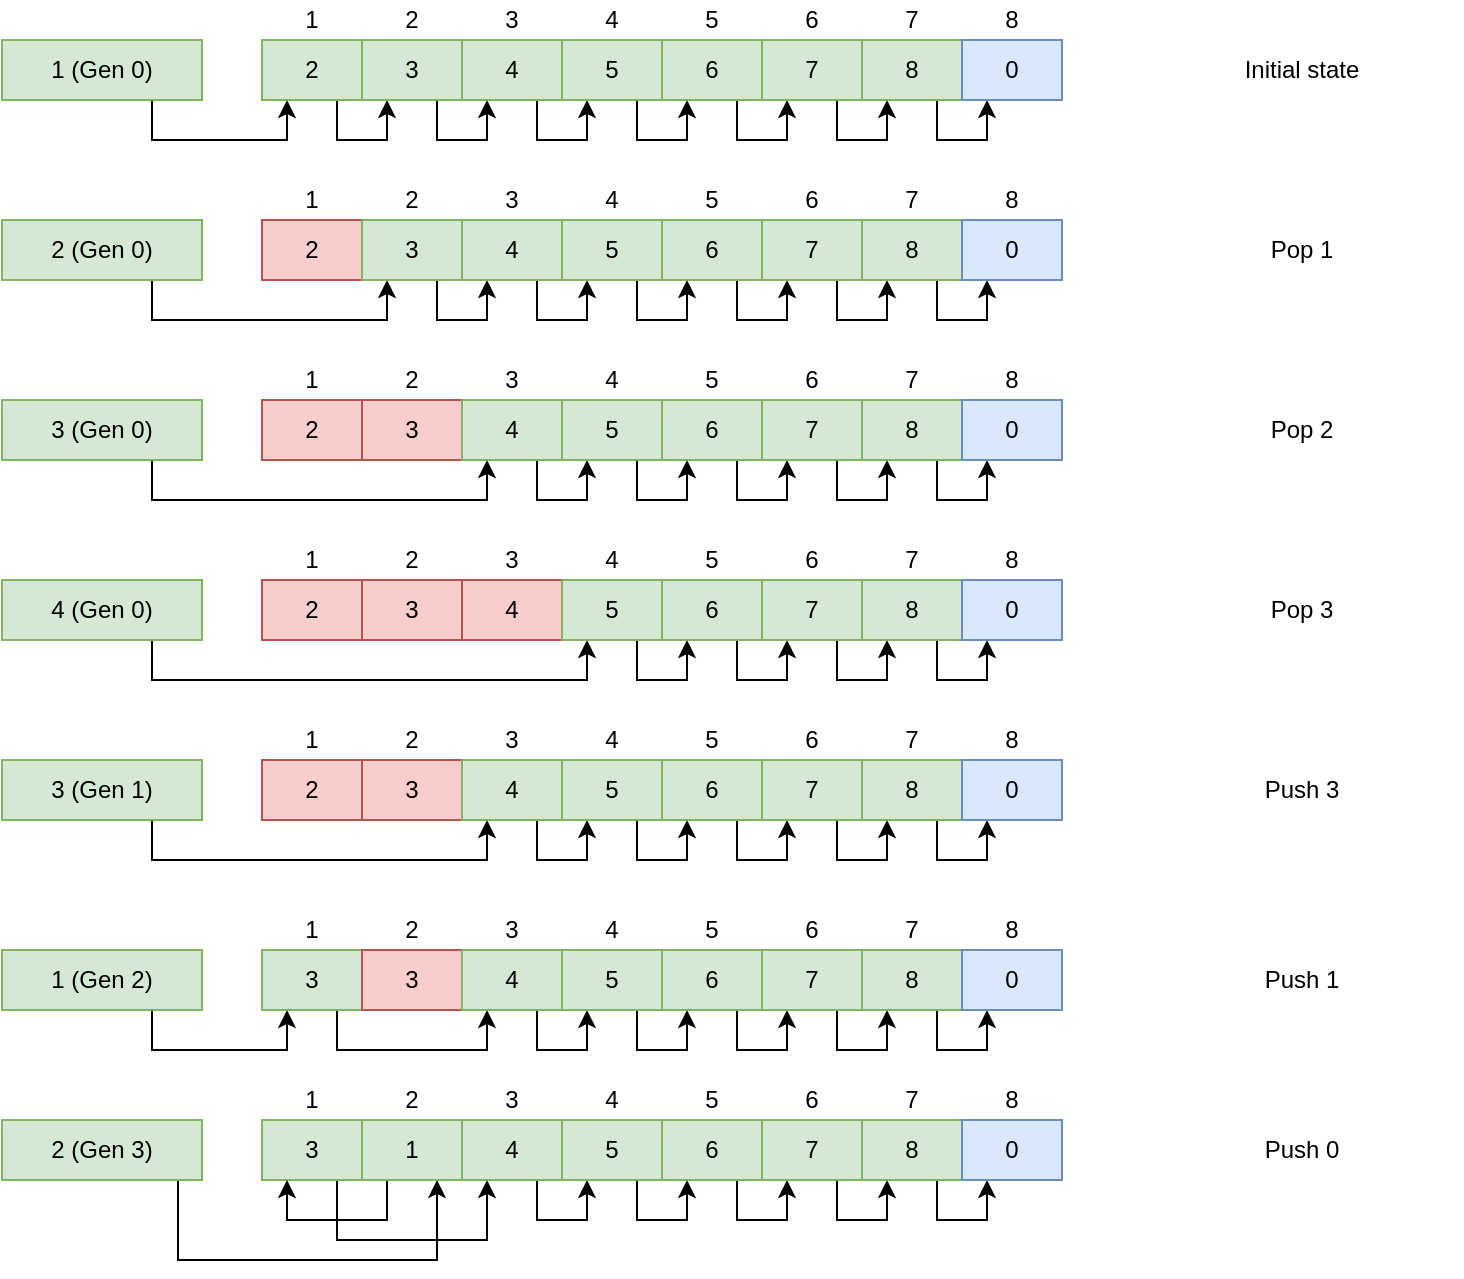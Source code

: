 <mxfile version="10.6.7" type="device"><diagram id="pU04FZcIYfM4kyP8z7-f" name="Index pool"><mxGraphModel dx="780" dy="756" grid="1" gridSize="10" guides="1" tooltips="1" connect="1" arrows="1" fold="1" page="1" pageScale="1" pageWidth="850" pageHeight="1100" math="0" shadow="0"><root><mxCell id="WdIXrEfnA4Te1_0TKH6j-0"/><mxCell id="WdIXrEfnA4Te1_0TKH6j-1" parent="WdIXrEfnA4Te1_0TKH6j-0"/><mxCell id="IFjAyM_OaDmUjjxeJ7F0-0" style="edgeStyle=orthogonalEdgeStyle;rounded=0;orthogonalLoop=1;jettySize=auto;html=1;exitX=0.75;exitY=1;exitDx=0;exitDy=0;entryX=0.25;entryY=1;entryDx=0;entryDy=0;" parent="WdIXrEfnA4Te1_0TKH6j-1" source="WdIXrEfnA4Te1_0TKH6j-2" target="WdIXrEfnA4Te1_0TKH6j-3" edge="1"><mxGeometry relative="1" as="geometry"/></mxCell><mxCell id="WdIXrEfnA4Te1_0TKH6j-2" value="1 (Gen 0)" style="rounded=0;whiteSpace=wrap;html=1;fillColor=#d5e8d4;strokeColor=#82b366;" parent="WdIXrEfnA4Te1_0TKH6j-1" vertex="1"><mxGeometry x="30" y="60" width="100" height="30" as="geometry"/></mxCell><mxCell id="IFjAyM_OaDmUjjxeJ7F0-1" style="edgeStyle=orthogonalEdgeStyle;rounded=0;orthogonalLoop=1;jettySize=auto;html=1;exitX=0.75;exitY=1;exitDx=0;exitDy=0;entryX=0.25;entryY=1;entryDx=0;entryDy=0;" parent="WdIXrEfnA4Te1_0TKH6j-1" source="WdIXrEfnA4Te1_0TKH6j-3" target="WdIXrEfnA4Te1_0TKH6j-4" edge="1"><mxGeometry relative="1" as="geometry"><Array as="points"><mxPoint x="198" y="110"/><mxPoint x="222" y="110"/></Array></mxGeometry></mxCell><mxCell id="WdIXrEfnA4Te1_0TKH6j-3" value="2" style="rounded=0;whiteSpace=wrap;html=1;fillColor=#d5e8d4;strokeColor=#82b366;" parent="WdIXrEfnA4Te1_0TKH6j-1" vertex="1"><mxGeometry x="160" y="60" width="50" height="30" as="geometry"/></mxCell><mxCell id="IFjAyM_OaDmUjjxeJ7F0-2" style="edgeStyle=orthogonalEdgeStyle;rounded=0;orthogonalLoop=1;jettySize=auto;html=1;exitX=0.75;exitY=1;exitDx=0;exitDy=0;entryX=0.25;entryY=1;entryDx=0;entryDy=0;" parent="WdIXrEfnA4Te1_0TKH6j-1" source="WdIXrEfnA4Te1_0TKH6j-4" target="WdIXrEfnA4Te1_0TKH6j-5" edge="1"><mxGeometry relative="1" as="geometry"><Array as="points"><mxPoint x="248" y="110"/><mxPoint x="272" y="110"/></Array></mxGeometry></mxCell><mxCell id="WdIXrEfnA4Te1_0TKH6j-4" value="3" style="rounded=0;whiteSpace=wrap;html=1;fillColor=#d5e8d4;strokeColor=#82b366;" parent="WdIXrEfnA4Te1_0TKH6j-1" vertex="1"><mxGeometry x="210" y="60" width="50" height="30" as="geometry"/></mxCell><mxCell id="IFjAyM_OaDmUjjxeJ7F0-3" style="edgeStyle=orthogonalEdgeStyle;rounded=0;orthogonalLoop=1;jettySize=auto;html=1;exitX=0.75;exitY=1;exitDx=0;exitDy=0;entryX=0.25;entryY=1;entryDx=0;entryDy=0;" parent="WdIXrEfnA4Te1_0TKH6j-1" source="WdIXrEfnA4Te1_0TKH6j-5" target="WdIXrEfnA4Te1_0TKH6j-6" edge="1"><mxGeometry relative="1" as="geometry"><Array as="points"><mxPoint x="298" y="110"/><mxPoint x="322" y="110"/></Array></mxGeometry></mxCell><mxCell id="WdIXrEfnA4Te1_0TKH6j-5" value="4" style="rounded=0;whiteSpace=wrap;html=1;fillColor=#d5e8d4;strokeColor=#82b366;" parent="WdIXrEfnA4Te1_0TKH6j-1" vertex="1"><mxGeometry x="260" y="60" width="50" height="30" as="geometry"/></mxCell><mxCell id="IFjAyM_OaDmUjjxeJ7F0-4" style="edgeStyle=orthogonalEdgeStyle;rounded=0;orthogonalLoop=1;jettySize=auto;html=1;exitX=0.75;exitY=1;exitDx=0;exitDy=0;entryX=0.25;entryY=1;entryDx=0;entryDy=0;" parent="WdIXrEfnA4Te1_0TKH6j-1" source="WdIXrEfnA4Te1_0TKH6j-6" target="WdIXrEfnA4Te1_0TKH6j-7" edge="1"><mxGeometry relative="1" as="geometry"><Array as="points"><mxPoint x="348" y="110"/><mxPoint x="372" y="110"/></Array></mxGeometry></mxCell><mxCell id="WdIXrEfnA4Te1_0TKH6j-6" value="5" style="rounded=0;whiteSpace=wrap;html=1;fillColor=#d5e8d4;strokeColor=#82b366;" parent="WdIXrEfnA4Te1_0TKH6j-1" vertex="1"><mxGeometry x="310" y="60" width="50" height="30" as="geometry"/></mxCell><mxCell id="IFjAyM_OaDmUjjxeJ7F0-5" style="edgeStyle=orthogonalEdgeStyle;rounded=0;orthogonalLoop=1;jettySize=auto;html=1;exitX=0.75;exitY=1;exitDx=0;exitDy=0;entryX=0.25;entryY=1;entryDx=0;entryDy=0;" parent="WdIXrEfnA4Te1_0TKH6j-1" source="WdIXrEfnA4Te1_0TKH6j-7" target="WdIXrEfnA4Te1_0TKH6j-8" edge="1"><mxGeometry relative="1" as="geometry"><Array as="points"><mxPoint x="398" y="110"/><mxPoint x="422" y="110"/></Array></mxGeometry></mxCell><mxCell id="WdIXrEfnA4Te1_0TKH6j-7" value="6" style="rounded=0;whiteSpace=wrap;html=1;fillColor=#d5e8d4;strokeColor=#82b366;" parent="WdIXrEfnA4Te1_0TKH6j-1" vertex="1"><mxGeometry x="360" y="60" width="50" height="30" as="geometry"/></mxCell><mxCell id="IFjAyM_OaDmUjjxeJ7F0-6" style="edgeStyle=orthogonalEdgeStyle;rounded=0;orthogonalLoop=1;jettySize=auto;html=1;exitX=0.75;exitY=1;exitDx=0;exitDy=0;entryX=0.25;entryY=1;entryDx=0;entryDy=0;" parent="WdIXrEfnA4Te1_0TKH6j-1" source="WdIXrEfnA4Te1_0TKH6j-8" target="WdIXrEfnA4Te1_0TKH6j-9" edge="1"><mxGeometry relative="1" as="geometry"><Array as="points"><mxPoint x="448" y="110"/><mxPoint x="472" y="110"/></Array></mxGeometry></mxCell><mxCell id="WdIXrEfnA4Te1_0TKH6j-8" value="7" style="rounded=0;whiteSpace=wrap;html=1;fillColor=#d5e8d4;strokeColor=#82b366;" parent="WdIXrEfnA4Te1_0TKH6j-1" vertex="1"><mxGeometry x="410" y="60" width="50" height="30" as="geometry"/></mxCell><mxCell id="IFjAyM_OaDmUjjxeJ7F0-7" style="edgeStyle=orthogonalEdgeStyle;rounded=0;orthogonalLoop=1;jettySize=auto;html=1;exitX=0.75;exitY=1;exitDx=0;exitDy=0;entryX=0.25;entryY=1;entryDx=0;entryDy=0;" parent="WdIXrEfnA4Te1_0TKH6j-1" source="WdIXrEfnA4Te1_0TKH6j-9" target="WdIXrEfnA4Te1_0TKH6j-10" edge="1"><mxGeometry relative="1" as="geometry"><Array as="points"><mxPoint x="498" y="110"/><mxPoint x="522" y="110"/></Array></mxGeometry></mxCell><mxCell id="WdIXrEfnA4Te1_0TKH6j-9" value="8" style="rounded=0;whiteSpace=wrap;html=1;fillColor=#d5e8d4;strokeColor=#82b366;" parent="WdIXrEfnA4Te1_0TKH6j-1" vertex="1"><mxGeometry x="460" y="60" width="50" height="30" as="geometry"/></mxCell><mxCell id="WdIXrEfnA4Te1_0TKH6j-10" value="0" style="rounded=0;whiteSpace=wrap;html=1;fillColor=#dae8fc;strokeColor=#6c8ebf;" parent="WdIXrEfnA4Te1_0TKH6j-1" vertex="1"><mxGeometry x="510" y="60" width="50" height="30" as="geometry"/></mxCell><mxCell id="WdIXrEfnA4Te1_0TKH6j-11" value="1" style="text;html=1;strokeColor=none;fillColor=none;align=center;verticalAlign=middle;whiteSpace=wrap;rounded=0;" parent="WdIXrEfnA4Te1_0TKH6j-1" vertex="1"><mxGeometry x="160" y="40" width="50" height="20" as="geometry"/></mxCell><mxCell id="WdIXrEfnA4Te1_0TKH6j-12" value="2" style="text;html=1;strokeColor=none;fillColor=none;align=center;verticalAlign=middle;whiteSpace=wrap;rounded=0;" parent="WdIXrEfnA4Te1_0TKH6j-1" vertex="1"><mxGeometry x="210" y="40" width="50" height="20" as="geometry"/></mxCell><mxCell id="WdIXrEfnA4Te1_0TKH6j-13" value="3" style="text;html=1;strokeColor=none;fillColor=none;align=center;verticalAlign=middle;whiteSpace=wrap;rounded=0;" parent="WdIXrEfnA4Te1_0TKH6j-1" vertex="1"><mxGeometry x="260" y="40" width="50" height="20" as="geometry"/></mxCell><mxCell id="WdIXrEfnA4Te1_0TKH6j-14" value="4" style="text;html=1;strokeColor=none;fillColor=none;align=center;verticalAlign=middle;whiteSpace=wrap;rounded=0;" parent="WdIXrEfnA4Te1_0TKH6j-1" vertex="1"><mxGeometry x="310" y="40" width="50" height="20" as="geometry"/></mxCell><mxCell id="WdIXrEfnA4Te1_0TKH6j-15" value="5" style="text;html=1;strokeColor=none;fillColor=none;align=center;verticalAlign=middle;whiteSpace=wrap;rounded=0;" parent="WdIXrEfnA4Te1_0TKH6j-1" vertex="1"><mxGeometry x="360" y="40" width="50" height="20" as="geometry"/></mxCell><mxCell id="WdIXrEfnA4Te1_0TKH6j-16" value="6" style="text;html=1;strokeColor=none;fillColor=none;align=center;verticalAlign=middle;whiteSpace=wrap;rounded=0;" parent="WdIXrEfnA4Te1_0TKH6j-1" vertex="1"><mxGeometry x="410" y="40" width="50" height="20" as="geometry"/></mxCell><mxCell id="WdIXrEfnA4Te1_0TKH6j-17" value="7" style="text;html=1;strokeColor=none;fillColor=none;align=center;verticalAlign=middle;whiteSpace=wrap;rounded=0;" parent="WdIXrEfnA4Te1_0TKH6j-1" vertex="1"><mxGeometry x="460" y="40" width="50" height="20" as="geometry"/></mxCell><mxCell id="WdIXrEfnA4Te1_0TKH6j-18" value="8" style="text;html=1;strokeColor=none;fillColor=none;align=center;verticalAlign=middle;whiteSpace=wrap;rounded=0;" parent="WdIXrEfnA4Te1_0TKH6j-1" vertex="1"><mxGeometry x="510" y="40" width="50" height="20" as="geometry"/></mxCell><mxCell id="IFjAyM_OaDmUjjxeJ7F0-8" style="edgeStyle=orthogonalEdgeStyle;rounded=0;orthogonalLoop=1;jettySize=auto;html=1;exitX=0.75;exitY=1;exitDx=0;exitDy=0;entryX=0.25;entryY=1;entryDx=0;entryDy=0;" parent="WdIXrEfnA4Te1_0TKH6j-1" source="IFjAyM_OaDmUjjxeJ7F0-9" target="IFjAyM_OaDmUjjxeJ7F0-13" edge="1"><mxGeometry relative="1" as="geometry"/></mxCell><mxCell id="IFjAyM_OaDmUjjxeJ7F0-9" value="2  (Gen 0)" style="rounded=0;whiteSpace=wrap;html=1;fillColor=#d5e8d4;strokeColor=#82b366;" parent="WdIXrEfnA4Te1_0TKH6j-1" vertex="1"><mxGeometry x="30" y="150" width="100" height="30" as="geometry"/></mxCell><mxCell id="IFjAyM_OaDmUjjxeJ7F0-11" value="2" style="rounded=0;whiteSpace=wrap;html=1;fillColor=#f8cecc;strokeColor=#b85450;" parent="WdIXrEfnA4Te1_0TKH6j-1" vertex="1"><mxGeometry x="160" y="150" width="50" height="30" as="geometry"/></mxCell><mxCell id="IFjAyM_OaDmUjjxeJ7F0-12" style="edgeStyle=orthogonalEdgeStyle;rounded=0;orthogonalLoop=1;jettySize=auto;html=1;exitX=0.75;exitY=1;exitDx=0;exitDy=0;entryX=0.25;entryY=1;entryDx=0;entryDy=0;" parent="WdIXrEfnA4Te1_0TKH6j-1" source="IFjAyM_OaDmUjjxeJ7F0-13" target="IFjAyM_OaDmUjjxeJ7F0-15" edge="1"><mxGeometry relative="1" as="geometry"><Array as="points"><mxPoint x="248" y="200"/><mxPoint x="272" y="200"/></Array></mxGeometry></mxCell><mxCell id="IFjAyM_OaDmUjjxeJ7F0-13" value="3" style="rounded=0;whiteSpace=wrap;html=1;fillColor=#d5e8d4;strokeColor=#82b366;" parent="WdIXrEfnA4Te1_0TKH6j-1" vertex="1"><mxGeometry x="210" y="150" width="50" height="30" as="geometry"/></mxCell><mxCell id="IFjAyM_OaDmUjjxeJ7F0-14" style="edgeStyle=orthogonalEdgeStyle;rounded=0;orthogonalLoop=1;jettySize=auto;html=1;exitX=0.75;exitY=1;exitDx=0;exitDy=0;entryX=0.25;entryY=1;entryDx=0;entryDy=0;" parent="WdIXrEfnA4Te1_0TKH6j-1" source="IFjAyM_OaDmUjjxeJ7F0-15" target="IFjAyM_OaDmUjjxeJ7F0-17" edge="1"><mxGeometry relative="1" as="geometry"><Array as="points"><mxPoint x="298" y="200"/><mxPoint x="322" y="200"/></Array></mxGeometry></mxCell><mxCell id="IFjAyM_OaDmUjjxeJ7F0-15" value="4" style="rounded=0;whiteSpace=wrap;html=1;fillColor=#d5e8d4;strokeColor=#82b366;" parent="WdIXrEfnA4Te1_0TKH6j-1" vertex="1"><mxGeometry x="260" y="150" width="50" height="30" as="geometry"/></mxCell><mxCell id="IFjAyM_OaDmUjjxeJ7F0-16" style="edgeStyle=orthogonalEdgeStyle;rounded=0;orthogonalLoop=1;jettySize=auto;html=1;exitX=0.75;exitY=1;exitDx=0;exitDy=0;entryX=0.25;entryY=1;entryDx=0;entryDy=0;" parent="WdIXrEfnA4Te1_0TKH6j-1" source="IFjAyM_OaDmUjjxeJ7F0-17" target="IFjAyM_OaDmUjjxeJ7F0-19" edge="1"><mxGeometry relative="1" as="geometry"><Array as="points"><mxPoint x="348" y="200"/><mxPoint x="372" y="200"/></Array></mxGeometry></mxCell><mxCell id="IFjAyM_OaDmUjjxeJ7F0-17" value="5" style="rounded=0;whiteSpace=wrap;html=1;fillColor=#d5e8d4;strokeColor=#82b366;" parent="WdIXrEfnA4Te1_0TKH6j-1" vertex="1"><mxGeometry x="310" y="150" width="50" height="30" as="geometry"/></mxCell><mxCell id="IFjAyM_OaDmUjjxeJ7F0-18" style="edgeStyle=orthogonalEdgeStyle;rounded=0;orthogonalLoop=1;jettySize=auto;html=1;exitX=0.75;exitY=1;exitDx=0;exitDy=0;entryX=0.25;entryY=1;entryDx=0;entryDy=0;" parent="WdIXrEfnA4Te1_0TKH6j-1" source="IFjAyM_OaDmUjjxeJ7F0-19" target="IFjAyM_OaDmUjjxeJ7F0-21" edge="1"><mxGeometry relative="1" as="geometry"><Array as="points"><mxPoint x="398" y="200"/><mxPoint x="422" y="200"/></Array></mxGeometry></mxCell><mxCell id="IFjAyM_OaDmUjjxeJ7F0-19" value="6" style="rounded=0;whiteSpace=wrap;html=1;fillColor=#d5e8d4;strokeColor=#82b366;" parent="WdIXrEfnA4Te1_0TKH6j-1" vertex="1"><mxGeometry x="360" y="150" width="50" height="30" as="geometry"/></mxCell><mxCell id="IFjAyM_OaDmUjjxeJ7F0-20" style="edgeStyle=orthogonalEdgeStyle;rounded=0;orthogonalLoop=1;jettySize=auto;html=1;exitX=0.75;exitY=1;exitDx=0;exitDy=0;entryX=0.25;entryY=1;entryDx=0;entryDy=0;" parent="WdIXrEfnA4Te1_0TKH6j-1" source="IFjAyM_OaDmUjjxeJ7F0-21" target="IFjAyM_OaDmUjjxeJ7F0-23" edge="1"><mxGeometry relative="1" as="geometry"><Array as="points"><mxPoint x="448" y="200"/><mxPoint x="472" y="200"/></Array></mxGeometry></mxCell><mxCell id="IFjAyM_OaDmUjjxeJ7F0-21" value="7" style="rounded=0;whiteSpace=wrap;html=1;fillColor=#d5e8d4;strokeColor=#82b366;" parent="WdIXrEfnA4Te1_0TKH6j-1" vertex="1"><mxGeometry x="410" y="150" width="50" height="30" as="geometry"/></mxCell><mxCell id="IFjAyM_OaDmUjjxeJ7F0-22" style="edgeStyle=orthogonalEdgeStyle;rounded=0;orthogonalLoop=1;jettySize=auto;html=1;exitX=0.75;exitY=1;exitDx=0;exitDy=0;entryX=0.25;entryY=1;entryDx=0;entryDy=0;" parent="WdIXrEfnA4Te1_0TKH6j-1" source="IFjAyM_OaDmUjjxeJ7F0-23" target="IFjAyM_OaDmUjjxeJ7F0-24" edge="1"><mxGeometry relative="1" as="geometry"><Array as="points"><mxPoint x="498" y="200"/><mxPoint x="522" y="200"/></Array></mxGeometry></mxCell><mxCell id="IFjAyM_OaDmUjjxeJ7F0-23" value="8" style="rounded=0;whiteSpace=wrap;html=1;fillColor=#d5e8d4;strokeColor=#82b366;" parent="WdIXrEfnA4Te1_0TKH6j-1" vertex="1"><mxGeometry x="460" y="150" width="50" height="30" as="geometry"/></mxCell><mxCell id="IFjAyM_OaDmUjjxeJ7F0-24" value="0" style="rounded=0;whiteSpace=wrap;html=1;fillColor=#dae8fc;strokeColor=#6c8ebf;" parent="WdIXrEfnA4Te1_0TKH6j-1" vertex="1"><mxGeometry x="510" y="150" width="50" height="30" as="geometry"/></mxCell><mxCell id="IFjAyM_OaDmUjjxeJ7F0-25" value="1" style="text;html=1;strokeColor=none;fillColor=none;align=center;verticalAlign=middle;whiteSpace=wrap;rounded=0;" parent="WdIXrEfnA4Te1_0TKH6j-1" vertex="1"><mxGeometry x="160" y="130" width="50" height="20" as="geometry"/></mxCell><mxCell id="IFjAyM_OaDmUjjxeJ7F0-26" value="2" style="text;html=1;strokeColor=none;fillColor=none;align=center;verticalAlign=middle;whiteSpace=wrap;rounded=0;" parent="WdIXrEfnA4Te1_0TKH6j-1" vertex="1"><mxGeometry x="210" y="130" width="50" height="20" as="geometry"/></mxCell><mxCell id="IFjAyM_OaDmUjjxeJ7F0-27" value="3" style="text;html=1;strokeColor=none;fillColor=none;align=center;verticalAlign=middle;whiteSpace=wrap;rounded=0;" parent="WdIXrEfnA4Te1_0TKH6j-1" vertex="1"><mxGeometry x="260" y="130" width="50" height="20" as="geometry"/></mxCell><mxCell id="IFjAyM_OaDmUjjxeJ7F0-28" value="4" style="text;html=1;strokeColor=none;fillColor=none;align=center;verticalAlign=middle;whiteSpace=wrap;rounded=0;" parent="WdIXrEfnA4Te1_0TKH6j-1" vertex="1"><mxGeometry x="310" y="130" width="50" height="20" as="geometry"/></mxCell><mxCell id="IFjAyM_OaDmUjjxeJ7F0-29" value="5" style="text;html=1;strokeColor=none;fillColor=none;align=center;verticalAlign=middle;whiteSpace=wrap;rounded=0;" parent="WdIXrEfnA4Te1_0TKH6j-1" vertex="1"><mxGeometry x="360" y="130" width="50" height="20" as="geometry"/></mxCell><mxCell id="IFjAyM_OaDmUjjxeJ7F0-30" value="6" style="text;html=1;strokeColor=none;fillColor=none;align=center;verticalAlign=middle;whiteSpace=wrap;rounded=0;" parent="WdIXrEfnA4Te1_0TKH6j-1" vertex="1"><mxGeometry x="410" y="130" width="50" height="20" as="geometry"/></mxCell><mxCell id="IFjAyM_OaDmUjjxeJ7F0-31" value="7" style="text;html=1;strokeColor=none;fillColor=none;align=center;verticalAlign=middle;whiteSpace=wrap;rounded=0;" parent="WdIXrEfnA4Te1_0TKH6j-1" vertex="1"><mxGeometry x="460" y="130" width="50" height="20" as="geometry"/></mxCell><mxCell id="IFjAyM_OaDmUjjxeJ7F0-32" value="8" style="text;html=1;strokeColor=none;fillColor=none;align=center;verticalAlign=middle;whiteSpace=wrap;rounded=0;" parent="WdIXrEfnA4Te1_0TKH6j-1" vertex="1"><mxGeometry x="510" y="130" width="50" height="20" as="geometry"/></mxCell><mxCell id="IFjAyM_OaDmUjjxeJ7F0-33" style="edgeStyle=orthogonalEdgeStyle;rounded=0;orthogonalLoop=1;jettySize=auto;html=1;exitX=0.75;exitY=1;exitDx=0;exitDy=0;entryX=0.25;entryY=1;entryDx=0;entryDy=0;" parent="WdIXrEfnA4Te1_0TKH6j-1" source="IFjAyM_OaDmUjjxeJ7F0-34" target="IFjAyM_OaDmUjjxeJ7F0-39" edge="1"><mxGeometry relative="1" as="geometry"/></mxCell><mxCell id="IFjAyM_OaDmUjjxeJ7F0-34" value="3  (Gen 0)" style="rounded=0;whiteSpace=wrap;html=1;fillColor=#d5e8d4;strokeColor=#82b366;" parent="WdIXrEfnA4Te1_0TKH6j-1" vertex="1"><mxGeometry x="30" y="240" width="100" height="30" as="geometry"/></mxCell><mxCell id="IFjAyM_OaDmUjjxeJ7F0-35" value="2" style="rounded=0;whiteSpace=wrap;html=1;fillColor=#f8cecc;strokeColor=#b85450;" parent="WdIXrEfnA4Te1_0TKH6j-1" vertex="1"><mxGeometry x="160" y="240" width="50" height="30" as="geometry"/></mxCell><mxCell id="IFjAyM_OaDmUjjxeJ7F0-37" value="3" style="rounded=0;whiteSpace=wrap;html=1;fillColor=#f8cecc;strokeColor=#b85450;" parent="WdIXrEfnA4Te1_0TKH6j-1" vertex="1"><mxGeometry x="210" y="240" width="50" height="30" as="geometry"/></mxCell><mxCell id="IFjAyM_OaDmUjjxeJ7F0-38" style="edgeStyle=orthogonalEdgeStyle;rounded=0;orthogonalLoop=1;jettySize=auto;html=1;exitX=0.75;exitY=1;exitDx=0;exitDy=0;entryX=0.25;entryY=1;entryDx=0;entryDy=0;" parent="WdIXrEfnA4Te1_0TKH6j-1" source="IFjAyM_OaDmUjjxeJ7F0-39" target="IFjAyM_OaDmUjjxeJ7F0-41" edge="1"><mxGeometry relative="1" as="geometry"><Array as="points"><mxPoint x="298" y="290"/><mxPoint x="322" y="290"/></Array></mxGeometry></mxCell><mxCell id="IFjAyM_OaDmUjjxeJ7F0-39" value="4" style="rounded=0;whiteSpace=wrap;html=1;fillColor=#d5e8d4;strokeColor=#82b366;" parent="WdIXrEfnA4Te1_0TKH6j-1" vertex="1"><mxGeometry x="260" y="240" width="50" height="30" as="geometry"/></mxCell><mxCell id="IFjAyM_OaDmUjjxeJ7F0-40" style="edgeStyle=orthogonalEdgeStyle;rounded=0;orthogonalLoop=1;jettySize=auto;html=1;exitX=0.75;exitY=1;exitDx=0;exitDy=0;entryX=0.25;entryY=1;entryDx=0;entryDy=0;" parent="WdIXrEfnA4Te1_0TKH6j-1" source="IFjAyM_OaDmUjjxeJ7F0-41" target="IFjAyM_OaDmUjjxeJ7F0-43" edge="1"><mxGeometry relative="1" as="geometry"><Array as="points"><mxPoint x="348" y="290"/><mxPoint x="372" y="290"/></Array></mxGeometry></mxCell><mxCell id="IFjAyM_OaDmUjjxeJ7F0-41" value="5" style="rounded=0;whiteSpace=wrap;html=1;fillColor=#d5e8d4;strokeColor=#82b366;" parent="WdIXrEfnA4Te1_0TKH6j-1" vertex="1"><mxGeometry x="310" y="240" width="50" height="30" as="geometry"/></mxCell><mxCell id="IFjAyM_OaDmUjjxeJ7F0-42" style="edgeStyle=orthogonalEdgeStyle;rounded=0;orthogonalLoop=1;jettySize=auto;html=1;exitX=0.75;exitY=1;exitDx=0;exitDy=0;entryX=0.25;entryY=1;entryDx=0;entryDy=0;" parent="WdIXrEfnA4Te1_0TKH6j-1" source="IFjAyM_OaDmUjjxeJ7F0-43" target="IFjAyM_OaDmUjjxeJ7F0-45" edge="1"><mxGeometry relative="1" as="geometry"><Array as="points"><mxPoint x="398" y="290"/><mxPoint x="422" y="290"/></Array></mxGeometry></mxCell><mxCell id="IFjAyM_OaDmUjjxeJ7F0-43" value="6" style="rounded=0;whiteSpace=wrap;html=1;fillColor=#d5e8d4;strokeColor=#82b366;" parent="WdIXrEfnA4Te1_0TKH6j-1" vertex="1"><mxGeometry x="360" y="240" width="50" height="30" as="geometry"/></mxCell><mxCell id="IFjAyM_OaDmUjjxeJ7F0-44" style="edgeStyle=orthogonalEdgeStyle;rounded=0;orthogonalLoop=1;jettySize=auto;html=1;exitX=0.75;exitY=1;exitDx=0;exitDy=0;entryX=0.25;entryY=1;entryDx=0;entryDy=0;" parent="WdIXrEfnA4Te1_0TKH6j-1" source="IFjAyM_OaDmUjjxeJ7F0-45" target="IFjAyM_OaDmUjjxeJ7F0-47" edge="1"><mxGeometry relative="1" as="geometry"><Array as="points"><mxPoint x="448" y="290"/><mxPoint x="472" y="290"/></Array></mxGeometry></mxCell><mxCell id="IFjAyM_OaDmUjjxeJ7F0-45" value="7" style="rounded=0;whiteSpace=wrap;html=1;fillColor=#d5e8d4;strokeColor=#82b366;" parent="WdIXrEfnA4Te1_0TKH6j-1" vertex="1"><mxGeometry x="410" y="240" width="50" height="30" as="geometry"/></mxCell><mxCell id="IFjAyM_OaDmUjjxeJ7F0-46" style="edgeStyle=orthogonalEdgeStyle;rounded=0;orthogonalLoop=1;jettySize=auto;html=1;exitX=0.75;exitY=1;exitDx=0;exitDy=0;entryX=0.25;entryY=1;entryDx=0;entryDy=0;" parent="WdIXrEfnA4Te1_0TKH6j-1" source="IFjAyM_OaDmUjjxeJ7F0-47" target="IFjAyM_OaDmUjjxeJ7F0-48" edge="1"><mxGeometry relative="1" as="geometry"><Array as="points"><mxPoint x="498" y="290"/><mxPoint x="522" y="290"/></Array></mxGeometry></mxCell><mxCell id="IFjAyM_OaDmUjjxeJ7F0-47" value="8" style="rounded=0;whiteSpace=wrap;html=1;fillColor=#d5e8d4;strokeColor=#82b366;" parent="WdIXrEfnA4Te1_0TKH6j-1" vertex="1"><mxGeometry x="460" y="240" width="50" height="30" as="geometry"/></mxCell><mxCell id="IFjAyM_OaDmUjjxeJ7F0-48" value="0" style="rounded=0;whiteSpace=wrap;html=1;fillColor=#dae8fc;strokeColor=#6c8ebf;" parent="WdIXrEfnA4Te1_0TKH6j-1" vertex="1"><mxGeometry x="510" y="240" width="50" height="30" as="geometry"/></mxCell><mxCell id="IFjAyM_OaDmUjjxeJ7F0-49" value="1" style="text;html=1;strokeColor=none;fillColor=none;align=center;verticalAlign=middle;whiteSpace=wrap;rounded=0;" parent="WdIXrEfnA4Te1_0TKH6j-1" vertex="1"><mxGeometry x="160" y="220" width="50" height="20" as="geometry"/></mxCell><mxCell id="IFjAyM_OaDmUjjxeJ7F0-50" value="2" style="text;html=1;strokeColor=none;fillColor=none;align=center;verticalAlign=middle;whiteSpace=wrap;rounded=0;" parent="WdIXrEfnA4Te1_0TKH6j-1" vertex="1"><mxGeometry x="210" y="220" width="50" height="20" as="geometry"/></mxCell><mxCell id="IFjAyM_OaDmUjjxeJ7F0-51" value="3" style="text;html=1;strokeColor=none;fillColor=none;align=center;verticalAlign=middle;whiteSpace=wrap;rounded=0;" parent="WdIXrEfnA4Te1_0TKH6j-1" vertex="1"><mxGeometry x="260" y="220" width="50" height="20" as="geometry"/></mxCell><mxCell id="IFjAyM_OaDmUjjxeJ7F0-52" value="4" style="text;html=1;strokeColor=none;fillColor=none;align=center;verticalAlign=middle;whiteSpace=wrap;rounded=0;" parent="WdIXrEfnA4Te1_0TKH6j-1" vertex="1"><mxGeometry x="310" y="220" width="50" height="20" as="geometry"/></mxCell><mxCell id="IFjAyM_OaDmUjjxeJ7F0-53" value="5" style="text;html=1;strokeColor=none;fillColor=none;align=center;verticalAlign=middle;whiteSpace=wrap;rounded=0;" parent="WdIXrEfnA4Te1_0TKH6j-1" vertex="1"><mxGeometry x="360" y="220" width="50" height="20" as="geometry"/></mxCell><mxCell id="IFjAyM_OaDmUjjxeJ7F0-54" value="6" style="text;html=1;strokeColor=none;fillColor=none;align=center;verticalAlign=middle;whiteSpace=wrap;rounded=0;" parent="WdIXrEfnA4Te1_0TKH6j-1" vertex="1"><mxGeometry x="410" y="220" width="50" height="20" as="geometry"/></mxCell><mxCell id="IFjAyM_OaDmUjjxeJ7F0-55" value="7" style="text;html=1;strokeColor=none;fillColor=none;align=center;verticalAlign=middle;whiteSpace=wrap;rounded=0;" parent="WdIXrEfnA4Te1_0TKH6j-1" vertex="1"><mxGeometry x="460" y="220" width="50" height="20" as="geometry"/></mxCell><mxCell id="IFjAyM_OaDmUjjxeJ7F0-56" value="8" style="text;html=1;strokeColor=none;fillColor=none;align=center;verticalAlign=middle;whiteSpace=wrap;rounded=0;" parent="WdIXrEfnA4Te1_0TKH6j-1" vertex="1"><mxGeometry x="510" y="220" width="50" height="20" as="geometry"/></mxCell><mxCell id="IFjAyM_OaDmUjjxeJ7F0-57" style="edgeStyle=orthogonalEdgeStyle;rounded=0;orthogonalLoop=1;jettySize=auto;html=1;exitX=0.75;exitY=1;exitDx=0;exitDy=0;entryX=0.25;entryY=1;entryDx=0;entryDy=0;" parent="WdIXrEfnA4Te1_0TKH6j-1" source="IFjAyM_OaDmUjjxeJ7F0-58" target="IFjAyM_OaDmUjjxeJ7F0-64" edge="1"><mxGeometry relative="1" as="geometry"/></mxCell><mxCell id="IFjAyM_OaDmUjjxeJ7F0-58" value="4 (Gen 0)" style="rounded=0;whiteSpace=wrap;html=1;fillColor=#d5e8d4;strokeColor=#82b366;" parent="WdIXrEfnA4Te1_0TKH6j-1" vertex="1"><mxGeometry x="30" y="330" width="100" height="30" as="geometry"/></mxCell><mxCell id="IFjAyM_OaDmUjjxeJ7F0-59" value="2" style="rounded=0;whiteSpace=wrap;html=1;fillColor=#f8cecc;strokeColor=#b85450;" parent="WdIXrEfnA4Te1_0TKH6j-1" vertex="1"><mxGeometry x="160" y="330" width="50" height="30" as="geometry"/></mxCell><mxCell id="IFjAyM_OaDmUjjxeJ7F0-60" value="3" style="rounded=0;whiteSpace=wrap;html=1;fillColor=#f8cecc;strokeColor=#b85450;" parent="WdIXrEfnA4Te1_0TKH6j-1" vertex="1"><mxGeometry x="210" y="330" width="50" height="30" as="geometry"/></mxCell><mxCell id="IFjAyM_OaDmUjjxeJ7F0-62" value="4" style="rounded=0;whiteSpace=wrap;html=1;fillColor=#f8cecc;strokeColor=#b85450;" parent="WdIXrEfnA4Te1_0TKH6j-1" vertex="1"><mxGeometry x="260" y="330" width="50" height="30" as="geometry"/></mxCell><mxCell id="IFjAyM_OaDmUjjxeJ7F0-63" style="edgeStyle=orthogonalEdgeStyle;rounded=0;orthogonalLoop=1;jettySize=auto;html=1;exitX=0.75;exitY=1;exitDx=0;exitDy=0;entryX=0.25;entryY=1;entryDx=0;entryDy=0;" parent="WdIXrEfnA4Te1_0TKH6j-1" source="IFjAyM_OaDmUjjxeJ7F0-64" target="IFjAyM_OaDmUjjxeJ7F0-66" edge="1"><mxGeometry relative="1" as="geometry"><Array as="points"><mxPoint x="348" y="380"/><mxPoint x="372" y="380"/></Array></mxGeometry></mxCell><mxCell id="IFjAyM_OaDmUjjxeJ7F0-64" value="5" style="rounded=0;whiteSpace=wrap;html=1;fillColor=#d5e8d4;strokeColor=#82b366;" parent="WdIXrEfnA4Te1_0TKH6j-1" vertex="1"><mxGeometry x="310" y="330" width="50" height="30" as="geometry"/></mxCell><mxCell id="IFjAyM_OaDmUjjxeJ7F0-65" style="edgeStyle=orthogonalEdgeStyle;rounded=0;orthogonalLoop=1;jettySize=auto;html=1;exitX=0.75;exitY=1;exitDx=0;exitDy=0;entryX=0.25;entryY=1;entryDx=0;entryDy=0;" parent="WdIXrEfnA4Te1_0TKH6j-1" source="IFjAyM_OaDmUjjxeJ7F0-66" target="IFjAyM_OaDmUjjxeJ7F0-68" edge="1"><mxGeometry relative="1" as="geometry"><Array as="points"><mxPoint x="398" y="380"/><mxPoint x="422" y="380"/></Array></mxGeometry></mxCell><mxCell id="IFjAyM_OaDmUjjxeJ7F0-66" value="6" style="rounded=0;whiteSpace=wrap;html=1;fillColor=#d5e8d4;strokeColor=#82b366;" parent="WdIXrEfnA4Te1_0TKH6j-1" vertex="1"><mxGeometry x="360" y="330" width="50" height="30" as="geometry"/></mxCell><mxCell id="IFjAyM_OaDmUjjxeJ7F0-67" style="edgeStyle=orthogonalEdgeStyle;rounded=0;orthogonalLoop=1;jettySize=auto;html=1;exitX=0.75;exitY=1;exitDx=0;exitDy=0;entryX=0.25;entryY=1;entryDx=0;entryDy=0;" parent="WdIXrEfnA4Te1_0TKH6j-1" source="IFjAyM_OaDmUjjxeJ7F0-68" target="IFjAyM_OaDmUjjxeJ7F0-70" edge="1"><mxGeometry relative="1" as="geometry"><Array as="points"><mxPoint x="448" y="380"/><mxPoint x="472" y="380"/></Array></mxGeometry></mxCell><mxCell id="IFjAyM_OaDmUjjxeJ7F0-68" value="7" style="rounded=0;whiteSpace=wrap;html=1;fillColor=#d5e8d4;strokeColor=#82b366;" parent="WdIXrEfnA4Te1_0TKH6j-1" vertex="1"><mxGeometry x="410" y="330" width="50" height="30" as="geometry"/></mxCell><mxCell id="IFjAyM_OaDmUjjxeJ7F0-69" style="edgeStyle=orthogonalEdgeStyle;rounded=0;orthogonalLoop=1;jettySize=auto;html=1;exitX=0.75;exitY=1;exitDx=0;exitDy=0;entryX=0.25;entryY=1;entryDx=0;entryDy=0;" parent="WdIXrEfnA4Te1_0TKH6j-1" source="IFjAyM_OaDmUjjxeJ7F0-70" target="IFjAyM_OaDmUjjxeJ7F0-71" edge="1"><mxGeometry relative="1" as="geometry"><Array as="points"><mxPoint x="498" y="380"/><mxPoint x="522" y="380"/></Array></mxGeometry></mxCell><mxCell id="IFjAyM_OaDmUjjxeJ7F0-70" value="8" style="rounded=0;whiteSpace=wrap;html=1;fillColor=#d5e8d4;strokeColor=#82b366;" parent="WdIXrEfnA4Te1_0TKH6j-1" vertex="1"><mxGeometry x="460" y="330" width="50" height="30" as="geometry"/></mxCell><mxCell id="IFjAyM_OaDmUjjxeJ7F0-71" value="0" style="rounded=0;whiteSpace=wrap;html=1;fillColor=#dae8fc;strokeColor=#6c8ebf;" parent="WdIXrEfnA4Te1_0TKH6j-1" vertex="1"><mxGeometry x="510" y="330" width="50" height="30" as="geometry"/></mxCell><mxCell id="IFjAyM_OaDmUjjxeJ7F0-72" value="1" style="text;html=1;strokeColor=none;fillColor=none;align=center;verticalAlign=middle;whiteSpace=wrap;rounded=0;" parent="WdIXrEfnA4Te1_0TKH6j-1" vertex="1"><mxGeometry x="160" y="310" width="50" height="20" as="geometry"/></mxCell><mxCell id="IFjAyM_OaDmUjjxeJ7F0-73" value="2" style="text;html=1;strokeColor=none;fillColor=none;align=center;verticalAlign=middle;whiteSpace=wrap;rounded=0;" parent="WdIXrEfnA4Te1_0TKH6j-1" vertex="1"><mxGeometry x="210" y="310" width="50" height="20" as="geometry"/></mxCell><mxCell id="IFjAyM_OaDmUjjxeJ7F0-74" value="3" style="text;html=1;strokeColor=none;fillColor=none;align=center;verticalAlign=middle;whiteSpace=wrap;rounded=0;" parent="WdIXrEfnA4Te1_0TKH6j-1" vertex="1"><mxGeometry x="260" y="310" width="50" height="20" as="geometry"/></mxCell><mxCell id="IFjAyM_OaDmUjjxeJ7F0-75" value="4" style="text;html=1;strokeColor=none;fillColor=none;align=center;verticalAlign=middle;whiteSpace=wrap;rounded=0;" parent="WdIXrEfnA4Te1_0TKH6j-1" vertex="1"><mxGeometry x="310" y="310" width="50" height="20" as="geometry"/></mxCell><mxCell id="IFjAyM_OaDmUjjxeJ7F0-76" value="5" style="text;html=1;strokeColor=none;fillColor=none;align=center;verticalAlign=middle;whiteSpace=wrap;rounded=0;" parent="WdIXrEfnA4Te1_0TKH6j-1" vertex="1"><mxGeometry x="360" y="310" width="50" height="20" as="geometry"/></mxCell><mxCell id="IFjAyM_OaDmUjjxeJ7F0-77" value="6" style="text;html=1;strokeColor=none;fillColor=none;align=center;verticalAlign=middle;whiteSpace=wrap;rounded=0;" parent="WdIXrEfnA4Te1_0TKH6j-1" vertex="1"><mxGeometry x="410" y="310" width="50" height="20" as="geometry"/></mxCell><mxCell id="IFjAyM_OaDmUjjxeJ7F0-78" value="7" style="text;html=1;strokeColor=none;fillColor=none;align=center;verticalAlign=middle;whiteSpace=wrap;rounded=0;" parent="WdIXrEfnA4Te1_0TKH6j-1" vertex="1"><mxGeometry x="460" y="310" width="50" height="20" as="geometry"/></mxCell><mxCell id="IFjAyM_OaDmUjjxeJ7F0-79" value="8" style="text;html=1;strokeColor=none;fillColor=none;align=center;verticalAlign=middle;whiteSpace=wrap;rounded=0;" parent="WdIXrEfnA4Te1_0TKH6j-1" vertex="1"><mxGeometry x="510" y="310" width="50" height="20" as="geometry"/></mxCell><mxCell id="KIkk6SBDEGwyFznic44Y-0" style="edgeStyle=orthogonalEdgeStyle;rounded=0;orthogonalLoop=1;jettySize=auto;html=1;exitX=0.75;exitY=1;exitDx=0;exitDy=0;entryX=0.25;entryY=1;entryDx=0;entryDy=0;" parent="WdIXrEfnA4Te1_0TKH6j-1" source="KIkk6SBDEGwyFznic44Y-1" target="KIkk6SBDEGwyFznic44Y-4" edge="1"><mxGeometry relative="1" as="geometry"/></mxCell><mxCell id="KIkk6SBDEGwyFznic44Y-1" value="3  (Gen 1)" style="rounded=0;whiteSpace=wrap;html=1;fillColor=#d5e8d4;strokeColor=#82b366;" parent="WdIXrEfnA4Te1_0TKH6j-1" vertex="1"><mxGeometry x="30" y="420" width="100" height="30" as="geometry"/></mxCell><mxCell id="KIkk6SBDEGwyFznic44Y-2" value="2" style="rounded=0;whiteSpace=wrap;html=1;fillColor=#f8cecc;strokeColor=#b85450;" parent="WdIXrEfnA4Te1_0TKH6j-1" vertex="1"><mxGeometry x="160" y="420" width="50" height="30" as="geometry"/></mxCell><mxCell id="KIkk6SBDEGwyFznic44Y-3" value="3" style="rounded=0;whiteSpace=wrap;html=1;fillColor=#f8cecc;strokeColor=#b85450;" parent="WdIXrEfnA4Te1_0TKH6j-1" vertex="1"><mxGeometry x="210" y="420" width="50" height="30" as="geometry"/></mxCell><mxCell id="KIkk6SBDEGwyFznic44Y-22" style="edgeStyle=orthogonalEdgeStyle;rounded=0;orthogonalLoop=1;jettySize=auto;html=1;exitX=0.75;exitY=1;exitDx=0;exitDy=0;entryX=0.25;entryY=1;entryDx=0;entryDy=0;" parent="WdIXrEfnA4Te1_0TKH6j-1" source="KIkk6SBDEGwyFznic44Y-4" target="KIkk6SBDEGwyFznic44Y-6" edge="1"><mxGeometry relative="1" as="geometry"><Array as="points"><mxPoint x="298" y="470"/><mxPoint x="322" y="470"/></Array></mxGeometry></mxCell><mxCell id="KIkk6SBDEGwyFznic44Y-4" value="4" style="rounded=0;whiteSpace=wrap;html=1;fillColor=#d5e8d4;strokeColor=#82b366;" parent="WdIXrEfnA4Te1_0TKH6j-1" vertex="1"><mxGeometry x="260" y="420" width="50" height="30" as="geometry"/></mxCell><mxCell id="KIkk6SBDEGwyFznic44Y-5" style="edgeStyle=orthogonalEdgeStyle;rounded=0;orthogonalLoop=1;jettySize=auto;html=1;exitX=0.75;exitY=1;exitDx=0;exitDy=0;entryX=0.25;entryY=1;entryDx=0;entryDy=0;" parent="WdIXrEfnA4Te1_0TKH6j-1" source="KIkk6SBDEGwyFznic44Y-6" target="KIkk6SBDEGwyFznic44Y-8" edge="1"><mxGeometry relative="1" as="geometry"><Array as="points"><mxPoint x="348" y="470"/><mxPoint x="372" y="470"/></Array></mxGeometry></mxCell><mxCell id="KIkk6SBDEGwyFznic44Y-6" value="5" style="rounded=0;whiteSpace=wrap;html=1;fillColor=#d5e8d4;strokeColor=#82b366;" parent="WdIXrEfnA4Te1_0TKH6j-1" vertex="1"><mxGeometry x="310" y="420" width="50" height="30" as="geometry"/></mxCell><mxCell id="KIkk6SBDEGwyFznic44Y-7" style="edgeStyle=orthogonalEdgeStyle;rounded=0;orthogonalLoop=1;jettySize=auto;html=1;exitX=0.75;exitY=1;exitDx=0;exitDy=0;entryX=0.25;entryY=1;entryDx=0;entryDy=0;" parent="WdIXrEfnA4Te1_0TKH6j-1" source="KIkk6SBDEGwyFznic44Y-8" target="KIkk6SBDEGwyFznic44Y-10" edge="1"><mxGeometry relative="1" as="geometry"><Array as="points"><mxPoint x="398" y="470"/><mxPoint x="422" y="470"/></Array></mxGeometry></mxCell><mxCell id="KIkk6SBDEGwyFznic44Y-8" value="6" style="rounded=0;whiteSpace=wrap;html=1;fillColor=#d5e8d4;strokeColor=#82b366;" parent="WdIXrEfnA4Te1_0TKH6j-1" vertex="1"><mxGeometry x="360" y="420" width="50" height="30" as="geometry"/></mxCell><mxCell id="KIkk6SBDEGwyFznic44Y-9" style="edgeStyle=orthogonalEdgeStyle;rounded=0;orthogonalLoop=1;jettySize=auto;html=1;exitX=0.75;exitY=1;exitDx=0;exitDy=0;entryX=0.25;entryY=1;entryDx=0;entryDy=0;" parent="WdIXrEfnA4Te1_0TKH6j-1" source="KIkk6SBDEGwyFznic44Y-10" target="KIkk6SBDEGwyFznic44Y-12" edge="1"><mxGeometry relative="1" as="geometry"><Array as="points"><mxPoint x="448" y="470"/><mxPoint x="472" y="470"/></Array></mxGeometry></mxCell><mxCell id="KIkk6SBDEGwyFznic44Y-10" value="7" style="rounded=0;whiteSpace=wrap;html=1;fillColor=#d5e8d4;strokeColor=#82b366;" parent="WdIXrEfnA4Te1_0TKH6j-1" vertex="1"><mxGeometry x="410" y="420" width="50" height="30" as="geometry"/></mxCell><mxCell id="KIkk6SBDEGwyFznic44Y-11" style="edgeStyle=orthogonalEdgeStyle;rounded=0;orthogonalLoop=1;jettySize=auto;html=1;exitX=0.75;exitY=1;exitDx=0;exitDy=0;entryX=0.25;entryY=1;entryDx=0;entryDy=0;" parent="WdIXrEfnA4Te1_0TKH6j-1" source="KIkk6SBDEGwyFznic44Y-12" target="KIkk6SBDEGwyFznic44Y-13" edge="1"><mxGeometry relative="1" as="geometry"><Array as="points"><mxPoint x="498" y="470"/><mxPoint x="522" y="470"/></Array></mxGeometry></mxCell><mxCell id="KIkk6SBDEGwyFznic44Y-12" value="8" style="rounded=0;whiteSpace=wrap;html=1;fillColor=#d5e8d4;strokeColor=#82b366;" parent="WdIXrEfnA4Te1_0TKH6j-1" vertex="1"><mxGeometry x="460" y="420" width="50" height="30" as="geometry"/></mxCell><mxCell id="KIkk6SBDEGwyFznic44Y-13" value="0" style="rounded=0;whiteSpace=wrap;html=1;fillColor=#dae8fc;strokeColor=#6c8ebf;" parent="WdIXrEfnA4Te1_0TKH6j-1" vertex="1"><mxGeometry x="510" y="420" width="50" height="30" as="geometry"/></mxCell><mxCell id="KIkk6SBDEGwyFznic44Y-14" value="1" style="text;html=1;strokeColor=none;fillColor=none;align=center;verticalAlign=middle;whiteSpace=wrap;rounded=0;" parent="WdIXrEfnA4Te1_0TKH6j-1" vertex="1"><mxGeometry x="160" y="400" width="50" height="20" as="geometry"/></mxCell><mxCell id="KIkk6SBDEGwyFznic44Y-15" value="2" style="text;html=1;strokeColor=none;fillColor=none;align=center;verticalAlign=middle;whiteSpace=wrap;rounded=0;" parent="WdIXrEfnA4Te1_0TKH6j-1" vertex="1"><mxGeometry x="210" y="400" width="50" height="20" as="geometry"/></mxCell><mxCell id="KIkk6SBDEGwyFznic44Y-16" value="3" style="text;html=1;strokeColor=none;fillColor=none;align=center;verticalAlign=middle;whiteSpace=wrap;rounded=0;" parent="WdIXrEfnA4Te1_0TKH6j-1" vertex="1"><mxGeometry x="260" y="400" width="50" height="20" as="geometry"/></mxCell><mxCell id="KIkk6SBDEGwyFznic44Y-17" value="4" style="text;html=1;strokeColor=none;fillColor=none;align=center;verticalAlign=middle;whiteSpace=wrap;rounded=0;" parent="WdIXrEfnA4Te1_0TKH6j-1" vertex="1"><mxGeometry x="310" y="400" width="50" height="20" as="geometry"/></mxCell><mxCell id="KIkk6SBDEGwyFznic44Y-18" value="5" style="text;html=1;strokeColor=none;fillColor=none;align=center;verticalAlign=middle;whiteSpace=wrap;rounded=0;" parent="WdIXrEfnA4Te1_0TKH6j-1" vertex="1"><mxGeometry x="360" y="400" width="50" height="20" as="geometry"/></mxCell><mxCell id="KIkk6SBDEGwyFznic44Y-19" value="6" style="text;html=1;strokeColor=none;fillColor=none;align=center;verticalAlign=middle;whiteSpace=wrap;rounded=0;" parent="WdIXrEfnA4Te1_0TKH6j-1" vertex="1"><mxGeometry x="410" y="400" width="50" height="20" as="geometry"/></mxCell><mxCell id="KIkk6SBDEGwyFznic44Y-20" value="7" style="text;html=1;strokeColor=none;fillColor=none;align=center;verticalAlign=middle;whiteSpace=wrap;rounded=0;" parent="WdIXrEfnA4Te1_0TKH6j-1" vertex="1"><mxGeometry x="460" y="400" width="50" height="20" as="geometry"/></mxCell><mxCell id="KIkk6SBDEGwyFznic44Y-21" value="8" style="text;html=1;strokeColor=none;fillColor=none;align=center;verticalAlign=middle;whiteSpace=wrap;rounded=0;" parent="WdIXrEfnA4Te1_0TKH6j-1" vertex="1"><mxGeometry x="510" y="400" width="50" height="20" as="geometry"/></mxCell><mxCell id="KIkk6SBDEGwyFznic44Y-23" style="edgeStyle=orthogonalEdgeStyle;rounded=0;orthogonalLoop=1;jettySize=auto;html=1;exitX=0.75;exitY=1;exitDx=0;exitDy=0;entryX=0.25;entryY=1;entryDx=0;entryDy=0;" parent="WdIXrEfnA4Te1_0TKH6j-1" source="KIkk6SBDEGwyFznic44Y-24" target="KIkk6SBDEGwyFznic44Y-25" edge="1"><mxGeometry relative="1" as="geometry"/></mxCell><mxCell id="KIkk6SBDEGwyFznic44Y-24" value="1  (Gen 2)" style="rounded=0;whiteSpace=wrap;html=1;fillColor=#d5e8d4;strokeColor=#82b366;" parent="WdIXrEfnA4Te1_0TKH6j-1" vertex="1"><mxGeometry x="30" y="515" width="100" height="30" as="geometry"/></mxCell><mxCell id="KIkk6SBDEGwyFznic44Y-46" style="edgeStyle=orthogonalEdgeStyle;rounded=0;orthogonalLoop=1;jettySize=auto;html=1;exitX=0.75;exitY=1;exitDx=0;exitDy=0;entryX=0.25;entryY=1;entryDx=0;entryDy=0;" parent="WdIXrEfnA4Te1_0TKH6j-1" source="KIkk6SBDEGwyFznic44Y-25" target="KIkk6SBDEGwyFznic44Y-28" edge="1"><mxGeometry relative="1" as="geometry"/></mxCell><mxCell id="KIkk6SBDEGwyFznic44Y-25" value="3" style="rounded=0;whiteSpace=wrap;html=1;fillColor=#d5e8d4;strokeColor=#82b366;" parent="WdIXrEfnA4Te1_0TKH6j-1" vertex="1"><mxGeometry x="160" y="515" width="50" height="30" as="geometry"/></mxCell><mxCell id="KIkk6SBDEGwyFznic44Y-26" value="3" style="rounded=0;whiteSpace=wrap;html=1;fillColor=#f8cecc;strokeColor=#b85450;" parent="WdIXrEfnA4Te1_0TKH6j-1" vertex="1"><mxGeometry x="210" y="515" width="50" height="30" as="geometry"/></mxCell><mxCell id="KIkk6SBDEGwyFznic44Y-27" style="edgeStyle=orthogonalEdgeStyle;rounded=0;orthogonalLoop=1;jettySize=auto;html=1;exitX=0.75;exitY=1;exitDx=0;exitDy=0;entryX=0.25;entryY=1;entryDx=0;entryDy=0;" parent="WdIXrEfnA4Te1_0TKH6j-1" source="KIkk6SBDEGwyFznic44Y-28" target="KIkk6SBDEGwyFznic44Y-30" edge="1"><mxGeometry relative="1" as="geometry"><Array as="points"><mxPoint x="298" y="565"/><mxPoint x="322" y="565"/></Array></mxGeometry></mxCell><mxCell id="KIkk6SBDEGwyFznic44Y-28" value="4" style="rounded=0;whiteSpace=wrap;html=1;fillColor=#d5e8d4;strokeColor=#82b366;" parent="WdIXrEfnA4Te1_0TKH6j-1" vertex="1"><mxGeometry x="260" y="515" width="50" height="30" as="geometry"/></mxCell><mxCell id="KIkk6SBDEGwyFznic44Y-29" style="edgeStyle=orthogonalEdgeStyle;rounded=0;orthogonalLoop=1;jettySize=auto;html=1;exitX=0.75;exitY=1;exitDx=0;exitDy=0;entryX=0.25;entryY=1;entryDx=0;entryDy=0;" parent="WdIXrEfnA4Te1_0TKH6j-1" source="KIkk6SBDEGwyFznic44Y-30" target="KIkk6SBDEGwyFznic44Y-32" edge="1"><mxGeometry relative="1" as="geometry"><Array as="points"><mxPoint x="348" y="565"/><mxPoint x="372" y="565"/></Array></mxGeometry></mxCell><mxCell id="KIkk6SBDEGwyFznic44Y-30" value="5" style="rounded=0;whiteSpace=wrap;html=1;fillColor=#d5e8d4;strokeColor=#82b366;" parent="WdIXrEfnA4Te1_0TKH6j-1" vertex="1"><mxGeometry x="310" y="515" width="50" height="30" as="geometry"/></mxCell><mxCell id="KIkk6SBDEGwyFznic44Y-31" style="edgeStyle=orthogonalEdgeStyle;rounded=0;orthogonalLoop=1;jettySize=auto;html=1;exitX=0.75;exitY=1;exitDx=0;exitDy=0;entryX=0.25;entryY=1;entryDx=0;entryDy=0;" parent="WdIXrEfnA4Te1_0TKH6j-1" source="KIkk6SBDEGwyFznic44Y-32" target="KIkk6SBDEGwyFznic44Y-34" edge="1"><mxGeometry relative="1" as="geometry"><Array as="points"><mxPoint x="398" y="565"/><mxPoint x="422" y="565"/></Array></mxGeometry></mxCell><mxCell id="KIkk6SBDEGwyFznic44Y-32" value="6" style="rounded=0;whiteSpace=wrap;html=1;fillColor=#d5e8d4;strokeColor=#82b366;" parent="WdIXrEfnA4Te1_0TKH6j-1" vertex="1"><mxGeometry x="360" y="515" width="50" height="30" as="geometry"/></mxCell><mxCell id="KIkk6SBDEGwyFznic44Y-33" style="edgeStyle=orthogonalEdgeStyle;rounded=0;orthogonalLoop=1;jettySize=auto;html=1;exitX=0.75;exitY=1;exitDx=0;exitDy=0;entryX=0.25;entryY=1;entryDx=0;entryDy=0;" parent="WdIXrEfnA4Te1_0TKH6j-1" source="KIkk6SBDEGwyFznic44Y-34" target="KIkk6SBDEGwyFznic44Y-36" edge="1"><mxGeometry relative="1" as="geometry"><Array as="points"><mxPoint x="448" y="565"/><mxPoint x="472" y="565"/></Array></mxGeometry></mxCell><mxCell id="KIkk6SBDEGwyFznic44Y-34" value="7" style="rounded=0;whiteSpace=wrap;html=1;fillColor=#d5e8d4;strokeColor=#82b366;" parent="WdIXrEfnA4Te1_0TKH6j-1" vertex="1"><mxGeometry x="410" y="515" width="50" height="30" as="geometry"/></mxCell><mxCell id="KIkk6SBDEGwyFznic44Y-35" style="edgeStyle=orthogonalEdgeStyle;rounded=0;orthogonalLoop=1;jettySize=auto;html=1;exitX=0.75;exitY=1;exitDx=0;exitDy=0;entryX=0.25;entryY=1;entryDx=0;entryDy=0;" parent="WdIXrEfnA4Te1_0TKH6j-1" source="KIkk6SBDEGwyFznic44Y-36" target="KIkk6SBDEGwyFznic44Y-37" edge="1"><mxGeometry relative="1" as="geometry"><Array as="points"><mxPoint x="498" y="565"/><mxPoint x="522" y="565"/></Array></mxGeometry></mxCell><mxCell id="KIkk6SBDEGwyFznic44Y-36" value="8" style="rounded=0;whiteSpace=wrap;html=1;fillColor=#d5e8d4;strokeColor=#82b366;" parent="WdIXrEfnA4Te1_0TKH6j-1" vertex="1"><mxGeometry x="460" y="515" width="50" height="30" as="geometry"/></mxCell><mxCell id="KIkk6SBDEGwyFznic44Y-37" value="0" style="rounded=0;whiteSpace=wrap;html=1;fillColor=#dae8fc;strokeColor=#6c8ebf;" parent="WdIXrEfnA4Te1_0TKH6j-1" vertex="1"><mxGeometry x="510" y="515" width="50" height="30" as="geometry"/></mxCell><mxCell id="KIkk6SBDEGwyFznic44Y-38" value="1" style="text;html=1;strokeColor=none;fillColor=none;align=center;verticalAlign=middle;whiteSpace=wrap;rounded=0;" parent="WdIXrEfnA4Te1_0TKH6j-1" vertex="1"><mxGeometry x="160" y="495" width="50" height="20" as="geometry"/></mxCell><mxCell id="KIkk6SBDEGwyFznic44Y-39" value="2" style="text;html=1;strokeColor=none;fillColor=none;align=center;verticalAlign=middle;whiteSpace=wrap;rounded=0;" parent="WdIXrEfnA4Te1_0TKH6j-1" vertex="1"><mxGeometry x="210" y="495" width="50" height="20" as="geometry"/></mxCell><mxCell id="KIkk6SBDEGwyFznic44Y-40" value="3" style="text;html=1;strokeColor=none;fillColor=none;align=center;verticalAlign=middle;whiteSpace=wrap;rounded=0;" parent="WdIXrEfnA4Te1_0TKH6j-1" vertex="1"><mxGeometry x="260" y="495" width="50" height="20" as="geometry"/></mxCell><mxCell id="KIkk6SBDEGwyFznic44Y-41" value="4" style="text;html=1;strokeColor=none;fillColor=none;align=center;verticalAlign=middle;whiteSpace=wrap;rounded=0;" parent="WdIXrEfnA4Te1_0TKH6j-1" vertex="1"><mxGeometry x="310" y="495" width="50" height="20" as="geometry"/></mxCell><mxCell id="KIkk6SBDEGwyFznic44Y-42" value="5" style="text;html=1;strokeColor=none;fillColor=none;align=center;verticalAlign=middle;whiteSpace=wrap;rounded=0;" parent="WdIXrEfnA4Te1_0TKH6j-1" vertex="1"><mxGeometry x="360" y="495" width="50" height="20" as="geometry"/></mxCell><mxCell id="KIkk6SBDEGwyFznic44Y-43" value="6" style="text;html=1;strokeColor=none;fillColor=none;align=center;verticalAlign=middle;whiteSpace=wrap;rounded=0;" parent="WdIXrEfnA4Te1_0TKH6j-1" vertex="1"><mxGeometry x="410" y="495" width="50" height="20" as="geometry"/></mxCell><mxCell id="KIkk6SBDEGwyFznic44Y-44" value="7" style="text;html=1;strokeColor=none;fillColor=none;align=center;verticalAlign=middle;whiteSpace=wrap;rounded=0;" parent="WdIXrEfnA4Te1_0TKH6j-1" vertex="1"><mxGeometry x="460" y="495" width="50" height="20" as="geometry"/></mxCell><mxCell id="KIkk6SBDEGwyFznic44Y-45" value="8" style="text;html=1;strokeColor=none;fillColor=none;align=center;verticalAlign=middle;whiteSpace=wrap;rounded=0;" parent="WdIXrEfnA4Te1_0TKH6j-1" vertex="1"><mxGeometry x="510" y="495" width="50" height="20" as="geometry"/></mxCell><mxCell id="KIkk6SBDEGwyFznic44Y-47" style="edgeStyle=orthogonalEdgeStyle;rounded=0;orthogonalLoop=1;jettySize=auto;html=1;exitX=0.75;exitY=1;exitDx=0;exitDy=0;entryX=0.75;entryY=1;entryDx=0;entryDy=0;" parent="WdIXrEfnA4Te1_0TKH6j-1" source="KIkk6SBDEGwyFznic44Y-48" target="KIkk6SBDEGwyFznic44Y-51" edge="1"><mxGeometry relative="1" as="geometry"><Array as="points"><mxPoint x="118" y="670"/><mxPoint x="248" y="670"/></Array></mxGeometry></mxCell><mxCell id="KIkk6SBDEGwyFznic44Y-48" value="2  (Gen 3)" style="rounded=0;whiteSpace=wrap;html=1;fillColor=#d5e8d4;strokeColor=#82b366;" parent="WdIXrEfnA4Te1_0TKH6j-1" vertex="1"><mxGeometry x="30" y="600" width="100" height="30" as="geometry"/></mxCell><mxCell id="KIkk6SBDEGwyFznic44Y-49" style="edgeStyle=orthogonalEdgeStyle;rounded=0;orthogonalLoop=1;jettySize=auto;html=1;exitX=0.75;exitY=1;exitDx=0;exitDy=0;entryX=0.25;entryY=1;entryDx=0;entryDy=0;" parent="WdIXrEfnA4Te1_0TKH6j-1" source="KIkk6SBDEGwyFznic44Y-50" target="KIkk6SBDEGwyFznic44Y-53" edge="1"><mxGeometry relative="1" as="geometry"><Array as="points"><mxPoint x="198" y="660"/><mxPoint x="272" y="660"/></Array></mxGeometry></mxCell><mxCell id="KIkk6SBDEGwyFznic44Y-50" value="3" style="rounded=0;whiteSpace=wrap;html=1;fillColor=#d5e8d4;strokeColor=#82b366;" parent="WdIXrEfnA4Te1_0TKH6j-1" vertex="1"><mxGeometry x="160" y="600" width="50" height="30" as="geometry"/></mxCell><mxCell id="KIkk6SBDEGwyFznic44Y-71" style="edgeStyle=orthogonalEdgeStyle;rounded=0;orthogonalLoop=1;jettySize=auto;html=1;exitX=0.25;exitY=1;exitDx=0;exitDy=0;entryX=0.25;entryY=1;entryDx=0;entryDy=0;" parent="WdIXrEfnA4Te1_0TKH6j-1" source="KIkk6SBDEGwyFznic44Y-51" target="KIkk6SBDEGwyFznic44Y-50" edge="1"><mxGeometry relative="1" as="geometry"><Array as="points"><mxPoint x="222" y="650"/><mxPoint x="172" y="650"/></Array></mxGeometry></mxCell><mxCell id="KIkk6SBDEGwyFznic44Y-51" value="1" style="rounded=0;whiteSpace=wrap;html=1;fillColor=#d5e8d4;strokeColor=#82b366;" parent="WdIXrEfnA4Te1_0TKH6j-1" vertex="1"><mxGeometry x="210" y="600" width="50" height="30" as="geometry"/></mxCell><mxCell id="KIkk6SBDEGwyFznic44Y-52" style="edgeStyle=orthogonalEdgeStyle;rounded=0;orthogonalLoop=1;jettySize=auto;html=1;exitX=0.75;exitY=1;exitDx=0;exitDy=0;entryX=0.25;entryY=1;entryDx=0;entryDy=0;" parent="WdIXrEfnA4Te1_0TKH6j-1" source="KIkk6SBDEGwyFznic44Y-53" target="KIkk6SBDEGwyFznic44Y-55" edge="1"><mxGeometry relative="1" as="geometry"><Array as="points"><mxPoint x="298" y="650"/><mxPoint x="322" y="650"/></Array></mxGeometry></mxCell><mxCell id="KIkk6SBDEGwyFznic44Y-53" value="4" style="rounded=0;whiteSpace=wrap;html=1;fillColor=#d5e8d4;strokeColor=#82b366;" parent="WdIXrEfnA4Te1_0TKH6j-1" vertex="1"><mxGeometry x="260" y="600" width="50" height="30" as="geometry"/></mxCell><mxCell id="KIkk6SBDEGwyFznic44Y-54" style="edgeStyle=orthogonalEdgeStyle;rounded=0;orthogonalLoop=1;jettySize=auto;html=1;exitX=0.75;exitY=1;exitDx=0;exitDy=0;entryX=0.25;entryY=1;entryDx=0;entryDy=0;" parent="WdIXrEfnA4Te1_0TKH6j-1" source="KIkk6SBDEGwyFznic44Y-55" target="KIkk6SBDEGwyFznic44Y-57" edge="1"><mxGeometry relative="1" as="geometry"><Array as="points"><mxPoint x="348" y="650"/><mxPoint x="372" y="650"/></Array></mxGeometry></mxCell><mxCell id="KIkk6SBDEGwyFznic44Y-55" value="5" style="rounded=0;whiteSpace=wrap;html=1;fillColor=#d5e8d4;strokeColor=#82b366;" parent="WdIXrEfnA4Te1_0TKH6j-1" vertex="1"><mxGeometry x="310" y="600" width="50" height="30" as="geometry"/></mxCell><mxCell id="KIkk6SBDEGwyFznic44Y-56" style="edgeStyle=orthogonalEdgeStyle;rounded=0;orthogonalLoop=1;jettySize=auto;html=1;exitX=0.75;exitY=1;exitDx=0;exitDy=0;entryX=0.25;entryY=1;entryDx=0;entryDy=0;" parent="WdIXrEfnA4Te1_0TKH6j-1" source="KIkk6SBDEGwyFznic44Y-57" target="KIkk6SBDEGwyFznic44Y-59" edge="1"><mxGeometry relative="1" as="geometry"><Array as="points"><mxPoint x="398" y="650"/><mxPoint x="422" y="650"/></Array></mxGeometry></mxCell><mxCell id="KIkk6SBDEGwyFznic44Y-57" value="6" style="rounded=0;whiteSpace=wrap;html=1;fillColor=#d5e8d4;strokeColor=#82b366;" parent="WdIXrEfnA4Te1_0TKH6j-1" vertex="1"><mxGeometry x="360" y="600" width="50" height="30" as="geometry"/></mxCell><mxCell id="KIkk6SBDEGwyFznic44Y-58" style="edgeStyle=orthogonalEdgeStyle;rounded=0;orthogonalLoop=1;jettySize=auto;html=1;exitX=0.75;exitY=1;exitDx=0;exitDy=0;entryX=0.25;entryY=1;entryDx=0;entryDy=0;" parent="WdIXrEfnA4Te1_0TKH6j-1" source="KIkk6SBDEGwyFznic44Y-59" target="KIkk6SBDEGwyFznic44Y-61" edge="1"><mxGeometry relative="1" as="geometry"><Array as="points"><mxPoint x="448" y="650"/><mxPoint x="472" y="650"/></Array></mxGeometry></mxCell><mxCell id="KIkk6SBDEGwyFznic44Y-59" value="7" style="rounded=0;whiteSpace=wrap;html=1;fillColor=#d5e8d4;strokeColor=#82b366;" parent="WdIXrEfnA4Te1_0TKH6j-1" vertex="1"><mxGeometry x="410" y="600" width="50" height="30" as="geometry"/></mxCell><mxCell id="KIkk6SBDEGwyFznic44Y-60" style="edgeStyle=orthogonalEdgeStyle;rounded=0;orthogonalLoop=1;jettySize=auto;html=1;exitX=0.75;exitY=1;exitDx=0;exitDy=0;entryX=0.25;entryY=1;entryDx=0;entryDy=0;" parent="WdIXrEfnA4Te1_0TKH6j-1" source="KIkk6SBDEGwyFznic44Y-61" target="KIkk6SBDEGwyFznic44Y-62" edge="1"><mxGeometry relative="1" as="geometry"><Array as="points"><mxPoint x="498" y="650"/><mxPoint x="522" y="650"/></Array></mxGeometry></mxCell><mxCell id="KIkk6SBDEGwyFznic44Y-61" value="8" style="rounded=0;whiteSpace=wrap;html=1;fillColor=#d5e8d4;strokeColor=#82b366;" parent="WdIXrEfnA4Te1_0TKH6j-1" vertex="1"><mxGeometry x="460" y="600" width="50" height="30" as="geometry"/></mxCell><mxCell id="KIkk6SBDEGwyFznic44Y-62" value="0" style="rounded=0;whiteSpace=wrap;html=1;fillColor=#dae8fc;strokeColor=#6c8ebf;" parent="WdIXrEfnA4Te1_0TKH6j-1" vertex="1"><mxGeometry x="510" y="600" width="50" height="30" as="geometry"/></mxCell><mxCell id="KIkk6SBDEGwyFznic44Y-63" value="1" style="text;html=1;strokeColor=none;fillColor=none;align=center;verticalAlign=middle;whiteSpace=wrap;rounded=0;" parent="WdIXrEfnA4Te1_0TKH6j-1" vertex="1"><mxGeometry x="160" y="580" width="50" height="20" as="geometry"/></mxCell><mxCell id="KIkk6SBDEGwyFznic44Y-64" value="2" style="text;html=1;strokeColor=none;fillColor=none;align=center;verticalAlign=middle;whiteSpace=wrap;rounded=0;" parent="WdIXrEfnA4Te1_0TKH6j-1" vertex="1"><mxGeometry x="210" y="580" width="50" height="20" as="geometry"/></mxCell><mxCell id="KIkk6SBDEGwyFznic44Y-65" value="3" style="text;html=1;strokeColor=none;fillColor=none;align=center;verticalAlign=middle;whiteSpace=wrap;rounded=0;" parent="WdIXrEfnA4Te1_0TKH6j-1" vertex="1"><mxGeometry x="260" y="580" width="50" height="20" as="geometry"/></mxCell><mxCell id="KIkk6SBDEGwyFznic44Y-66" value="4" style="text;html=1;strokeColor=none;fillColor=none;align=center;verticalAlign=middle;whiteSpace=wrap;rounded=0;" parent="WdIXrEfnA4Te1_0TKH6j-1" vertex="1"><mxGeometry x="310" y="580" width="50" height="20" as="geometry"/></mxCell><mxCell id="KIkk6SBDEGwyFznic44Y-67" value="5" style="text;html=1;strokeColor=none;fillColor=none;align=center;verticalAlign=middle;whiteSpace=wrap;rounded=0;" parent="WdIXrEfnA4Te1_0TKH6j-1" vertex="1"><mxGeometry x="360" y="580" width="50" height="20" as="geometry"/></mxCell><mxCell id="KIkk6SBDEGwyFznic44Y-68" value="6" style="text;html=1;strokeColor=none;fillColor=none;align=center;verticalAlign=middle;whiteSpace=wrap;rounded=0;" parent="WdIXrEfnA4Te1_0TKH6j-1" vertex="1"><mxGeometry x="410" y="580" width="50" height="20" as="geometry"/></mxCell><mxCell id="KIkk6SBDEGwyFznic44Y-69" value="7" style="text;html=1;strokeColor=none;fillColor=none;align=center;verticalAlign=middle;whiteSpace=wrap;rounded=0;" parent="WdIXrEfnA4Te1_0TKH6j-1" vertex="1"><mxGeometry x="460" y="580" width="50" height="20" as="geometry"/></mxCell><mxCell id="KIkk6SBDEGwyFznic44Y-70" value="8" style="text;html=1;strokeColor=none;fillColor=none;align=center;verticalAlign=middle;whiteSpace=wrap;rounded=0;" parent="WdIXrEfnA4Te1_0TKH6j-1" vertex="1"><mxGeometry x="510" y="580" width="50" height="20" as="geometry"/></mxCell><mxCell id="VN11H_-FrvG8H7oGn68e-1" value="Initial state" style="text;html=1;strokeColor=none;fillColor=none;align=center;verticalAlign=middle;whiteSpace=wrap;rounded=0;" parent="WdIXrEfnA4Te1_0TKH6j-1" vertex="1"><mxGeometry x="600" y="65" width="160" height="20" as="geometry"/></mxCell><mxCell id="VN11H_-FrvG8H7oGn68e-2" value="Pop 1" style="text;html=1;strokeColor=none;fillColor=none;align=center;verticalAlign=middle;whiteSpace=wrap;rounded=0;" parent="WdIXrEfnA4Te1_0TKH6j-1" vertex="1"><mxGeometry x="600" y="155" width="160" height="20" as="geometry"/></mxCell><mxCell id="VN11H_-FrvG8H7oGn68e-3" value="Pop 2" style="text;html=1;strokeColor=none;fillColor=none;align=center;verticalAlign=middle;whiteSpace=wrap;rounded=0;" parent="WdIXrEfnA4Te1_0TKH6j-1" vertex="1"><mxGeometry x="600" y="245" width="160" height="20" as="geometry"/></mxCell><mxCell id="VN11H_-FrvG8H7oGn68e-4" value="Pop 3" style="text;html=1;strokeColor=none;fillColor=none;align=center;verticalAlign=middle;whiteSpace=wrap;rounded=0;" parent="WdIXrEfnA4Te1_0TKH6j-1" vertex="1"><mxGeometry x="600" y="335" width="160" height="20" as="geometry"/></mxCell><mxCell id="VN11H_-FrvG8H7oGn68e-5" value="Push 3" style="text;html=1;strokeColor=none;fillColor=none;align=center;verticalAlign=middle;whiteSpace=wrap;rounded=0;" parent="WdIXrEfnA4Te1_0TKH6j-1" vertex="1"><mxGeometry x="600" y="425" width="160" height="20" as="geometry"/></mxCell><mxCell id="VN11H_-FrvG8H7oGn68e-6" value="&lt;div&gt;Push 1&lt;/div&gt;" style="text;html=1;strokeColor=none;fillColor=none;align=center;verticalAlign=middle;whiteSpace=wrap;rounded=0;" parent="WdIXrEfnA4Te1_0TKH6j-1" vertex="1"><mxGeometry x="600" y="520" width="160" height="20" as="geometry"/></mxCell><mxCell id="VN11H_-FrvG8H7oGn68e-7" value="&lt;div&gt;Push 0&lt;br&gt;&lt;/div&gt;" style="text;html=1;strokeColor=none;fillColor=none;align=center;verticalAlign=middle;whiteSpace=wrap;rounded=0;" parent="WdIXrEfnA4Te1_0TKH6j-1" vertex="1"><mxGeometry x="600" y="605" width="160" height="20" as="geometry"/></mxCell></root></mxGraphModel></diagram><diagram id="-oEWN4eIJz0Xx8y4MnT-" name="Single head queue"><mxGraphModel dx="780" dy="756" grid="1" gridSize="10" guides="1" tooltips="1" connect="1" arrows="1" fold="1" page="1" pageScale="1" pageWidth="850" pageHeight="1100" math="0" shadow="0"><root><mxCell id="0"/><mxCell id="1" parent="0"/><mxCell id="Ify8744DFQ7IAB_3HJYt-1" value="0  (Gen 0)" style="rounded=0;whiteSpace=wrap;html=1;fillColor=#f8cecc;strokeColor=#b85450;" parent="1" vertex="1"><mxGeometry x="30" y="40" width="100" height="30" as="geometry"/></mxCell><mxCell id="Ify8744DFQ7IAB_3HJYt-2" value="0" style="rounded=0;whiteSpace=wrap;html=1;fillColor=#f8cecc;strokeColor=#b85450;" parent="1" vertex="1"><mxGeometry x="160" y="40" width="50" height="30" as="geometry"/></mxCell><mxCell id="Ify8744DFQ7IAB_3HJYt-3" value="0" style="rounded=0;whiteSpace=wrap;html=1;fillColor=#f8cecc;strokeColor=#b85450;" parent="1" vertex="1"><mxGeometry x="210" y="40" width="50" height="30" as="geometry"/></mxCell><mxCell id="Ify8744DFQ7IAB_3HJYt-4" value="0" style="rounded=0;whiteSpace=wrap;html=1;fillColor=#f8cecc;strokeColor=#b85450;" parent="1" vertex="1"><mxGeometry x="260" y="40" width="50" height="30" as="geometry"/></mxCell><mxCell id="Ify8744DFQ7IAB_3HJYt-5" value="0" style="rounded=0;whiteSpace=wrap;html=1;fillColor=#f8cecc;strokeColor=#b85450;" parent="1" vertex="1"><mxGeometry x="310" y="40" width="50" height="30" as="geometry"/></mxCell><mxCell id="Ify8744DFQ7IAB_3HJYt-6" value="0" style="rounded=0;whiteSpace=wrap;html=1;fillColor=#f8cecc;strokeColor=#b85450;" parent="1" vertex="1"><mxGeometry x="360" y="40" width="50" height="30" as="geometry"/></mxCell><mxCell id="Ify8744DFQ7IAB_3HJYt-7" value="0" style="rounded=0;whiteSpace=wrap;html=1;fillColor=#f8cecc;strokeColor=#b85450;" parent="1" vertex="1"><mxGeometry x="410" y="40" width="50" height="30" as="geometry"/></mxCell><mxCell id="Ify8744DFQ7IAB_3HJYt-8" value="0" style="rounded=0;whiteSpace=wrap;html=1;fillColor=#f8cecc;strokeColor=#b85450;" parent="1" vertex="1"><mxGeometry x="460" y="40" width="50" height="30" as="geometry"/></mxCell><mxCell id="Ify8744DFQ7IAB_3HJYt-9" value="0" style="rounded=0;whiteSpace=wrap;html=1;fillColor=#f8cecc;strokeColor=#b85450;" parent="1" vertex="1"><mxGeometry x="510" y="40" width="50" height="30" as="geometry"/></mxCell><mxCell id="2oJOIOb9AVaUno-3K8K7-122" style="edgeStyle=orthogonalEdgeStyle;rounded=0;orthogonalLoop=1;jettySize=auto;html=1;exitX=0.75;exitY=1;exitDx=0;exitDy=0;entryX=0.25;entryY=1;entryDx=0;entryDy=0;" parent="1" source="Ify8744DFQ7IAB_3HJYt-29" target="Ify8744DFQ7IAB_3HJYt-30" edge="1"><mxGeometry relative="1" as="geometry"/></mxCell><mxCell id="Ify8744DFQ7IAB_3HJYt-29" value="1  (Gen 1)" style="rounded=0;whiteSpace=wrap;html=1;fillColor=#d5e8d4;strokeColor=#82b366;" parent="1" vertex="1"><mxGeometry x="30" y="102" width="100" height="30" as="geometry"/></mxCell><mxCell id="Ify8744DFQ7IAB_3HJYt-30" value="0" style="rounded=0;whiteSpace=wrap;html=1;fillColor=#f5f5f5;strokeColor=#666666;fontColor=#333333;" parent="1" vertex="1"><mxGeometry x="160" y="102" width="50" height="30" as="geometry"/></mxCell><mxCell id="Ify8744DFQ7IAB_3HJYt-31" value="0" style="rounded=0;whiteSpace=wrap;html=1;fillColor=#f8cecc;strokeColor=#b85450;" parent="1" vertex="1"><mxGeometry x="210" y="102" width="50" height="30" as="geometry"/></mxCell><mxCell id="Ify8744DFQ7IAB_3HJYt-32" value="0" style="rounded=0;whiteSpace=wrap;html=1;fillColor=#f8cecc;strokeColor=#b85450;" parent="1" vertex="1"><mxGeometry x="260" y="102" width="50" height="30" as="geometry"/></mxCell><mxCell id="Ify8744DFQ7IAB_3HJYt-33" value="0" style="rounded=0;whiteSpace=wrap;html=1;fillColor=#f8cecc;strokeColor=#b85450;" parent="1" vertex="1"><mxGeometry x="310" y="102" width="50" height="30" as="geometry"/></mxCell><mxCell id="Ify8744DFQ7IAB_3HJYt-34" value="0" style="rounded=0;whiteSpace=wrap;html=1;fillColor=#f8cecc;strokeColor=#b85450;" parent="1" vertex="1"><mxGeometry x="360" y="102" width="50" height="30" as="geometry"/></mxCell><mxCell id="Ify8744DFQ7IAB_3HJYt-35" value="0" style="rounded=0;whiteSpace=wrap;html=1;fillColor=#f8cecc;strokeColor=#b85450;" parent="1" vertex="1"><mxGeometry x="410" y="102" width="50" height="30" as="geometry"/></mxCell><mxCell id="Ify8744DFQ7IAB_3HJYt-36" value="0" style="rounded=0;whiteSpace=wrap;html=1;fillColor=#f8cecc;strokeColor=#b85450;" parent="1" vertex="1"><mxGeometry x="460" y="102" width="50" height="30" as="geometry"/></mxCell><mxCell id="Ify8744DFQ7IAB_3HJYt-37" value="0" style="rounded=0;whiteSpace=wrap;html=1;fillColor=#f8cecc;strokeColor=#b85450;" parent="1" vertex="1"><mxGeometry x="510" y="102" width="50" height="30" as="geometry"/></mxCell><mxCell id="2oJOIOb9AVaUno-3K8K7-123" style="edgeStyle=orthogonalEdgeStyle;rounded=0;orthogonalLoop=1;jettySize=auto;html=1;exitX=0.75;exitY=1;exitDx=0;exitDy=0;entryX=0.75;entryY=1;entryDx=0;entryDy=0;" parent="1" source="Ify8744DFQ7IAB_3HJYt-42" target="Ify8744DFQ7IAB_3HJYt-44" edge="1"><mxGeometry relative="1" as="geometry"><Array as="points"><mxPoint x="118" y="242"/><mxPoint x="248" y="242"/></Array></mxGeometry></mxCell><mxCell id="Ify8744DFQ7IAB_3HJYt-42" value="2  (Gen 2)" style="rounded=0;whiteSpace=wrap;html=1;fillColor=#d5e8d4;strokeColor=#82b366;" parent="1" vertex="1"><mxGeometry x="30" y="182" width="100" height="30" as="geometry"/></mxCell><mxCell id="Ify8744DFQ7IAB_3HJYt-43" value="0" style="rounded=0;whiteSpace=wrap;html=1;fillColor=#f5f5f5;strokeColor=#666666;fontColor=#333333;" parent="1" vertex="1"><mxGeometry x="160" y="182" width="50" height="30" as="geometry"/></mxCell><mxCell id="2oJOIOb9AVaUno-3K8K7-124" style="edgeStyle=orthogonalEdgeStyle;rounded=0;orthogonalLoop=1;jettySize=auto;html=1;exitX=0.25;exitY=1;exitDx=0;exitDy=0;entryX=0.25;entryY=1;entryDx=0;entryDy=0;" parent="1" source="Ify8744DFQ7IAB_3HJYt-44" target="Ify8744DFQ7IAB_3HJYt-43" edge="1"><mxGeometry relative="1" as="geometry"><Array as="points"><mxPoint x="222" y="232"/><mxPoint x="172" y="232"/></Array></mxGeometry></mxCell><mxCell id="Ify8744DFQ7IAB_3HJYt-44" value="1" style="rounded=0;whiteSpace=wrap;html=1;fillColor=#d5e8d4;strokeColor=#82b366;" parent="1" vertex="1"><mxGeometry x="210" y="182" width="50" height="30" as="geometry"/></mxCell><mxCell id="Ify8744DFQ7IAB_3HJYt-45" value="0" style="rounded=0;whiteSpace=wrap;html=1;fillColor=#f8cecc;strokeColor=#b85450;" parent="1" vertex="1"><mxGeometry x="260" y="182" width="50" height="30" as="geometry"/></mxCell><mxCell id="Ify8744DFQ7IAB_3HJYt-46" value="0" style="rounded=0;whiteSpace=wrap;html=1;fillColor=#f8cecc;strokeColor=#b85450;" parent="1" vertex="1"><mxGeometry x="310" y="182" width="50" height="30" as="geometry"/></mxCell><mxCell id="Ify8744DFQ7IAB_3HJYt-47" value="0" style="rounded=0;whiteSpace=wrap;html=1;fillColor=#f8cecc;strokeColor=#b85450;" parent="1" vertex="1"><mxGeometry x="360" y="182" width="50" height="30" as="geometry"/></mxCell><mxCell id="Ify8744DFQ7IAB_3HJYt-48" value="0" style="rounded=0;whiteSpace=wrap;html=1;fillColor=#f8cecc;strokeColor=#b85450;" parent="1" vertex="1"><mxGeometry x="410" y="182" width="50" height="30" as="geometry"/></mxCell><mxCell id="Ify8744DFQ7IAB_3HJYt-49" value="0" style="rounded=0;whiteSpace=wrap;html=1;fillColor=#f8cecc;strokeColor=#b85450;" parent="1" vertex="1"><mxGeometry x="460" y="182" width="50" height="30" as="geometry"/></mxCell><mxCell id="Ify8744DFQ7IAB_3HJYt-50" value="0" style="rounded=0;whiteSpace=wrap;html=1;fillColor=#f8cecc;strokeColor=#b85450;" parent="1" vertex="1"><mxGeometry x="510" y="182" width="50" height="30" as="geometry"/></mxCell><mxCell id="Ify8744DFQ7IAB_3HJYt-55" value="3  (Gen 3)" style="rounded=0;whiteSpace=wrap;html=1;fillColor=#d5e8d4;strokeColor=#82b366;" parent="1" vertex="1"><mxGeometry x="30" y="272" width="100" height="30" as="geometry"/></mxCell><mxCell id="Ify8744DFQ7IAB_3HJYt-56" value="0" style="rounded=0;whiteSpace=wrap;html=1;fillColor=#f5f5f5;strokeColor=#666666;fontColor=#333333;" parent="1" vertex="1"><mxGeometry x="160" y="272" width="50" height="30" as="geometry"/></mxCell><mxCell id="2oJOIOb9AVaUno-3K8K7-127" style="edgeStyle=orthogonalEdgeStyle;rounded=0;orthogonalLoop=1;jettySize=auto;html=1;exitX=0.25;exitY=1;exitDx=0;exitDy=0;entryX=0.673;entryY=1.044;entryDx=0;entryDy=0;entryPerimeter=0;" parent="1" source="Ify8744DFQ7IAB_3HJYt-57" target="Ify8744DFQ7IAB_3HJYt-56" edge="1"><mxGeometry relative="1" as="geometry"><Array as="points"><mxPoint x="222" y="322"/><mxPoint x="194" y="322"/></Array></mxGeometry></mxCell><mxCell id="Ify8744DFQ7IAB_3HJYt-57" value="1" style="rounded=0;whiteSpace=wrap;html=1;fillColor=#d5e8d4;strokeColor=#82b366;" parent="1" vertex="1"><mxGeometry x="210" y="272" width="50" height="30" as="geometry"/></mxCell><mxCell id="2oJOIOb9AVaUno-3K8K7-126" style="edgeStyle=orthogonalEdgeStyle;rounded=0;orthogonalLoop=1;jettySize=auto;html=1;exitX=0.25;exitY=1;exitDx=0;exitDy=0;entryX=0.647;entryY=1.044;entryDx=0;entryDy=0;entryPerimeter=0;" parent="1" source="Ify8744DFQ7IAB_3HJYt-58" target="Ify8744DFQ7IAB_3HJYt-57" edge="1"><mxGeometry relative="1" as="geometry"><Array as="points"><mxPoint x="272" y="322"/><mxPoint x="242" y="322"/></Array></mxGeometry></mxCell><mxCell id="Ify8744DFQ7IAB_3HJYt-58" value="2" style="rounded=0;whiteSpace=wrap;html=1;fillColor=#d5e8d4;strokeColor=#82b366;" parent="1" vertex="1"><mxGeometry x="260" y="272" width="50" height="30" as="geometry"/></mxCell><mxCell id="Ify8744DFQ7IAB_3HJYt-59" value="0" style="rounded=0;whiteSpace=wrap;html=1;fillColor=#f8cecc;strokeColor=#b85450;" parent="1" vertex="1"><mxGeometry x="310" y="272" width="50" height="30" as="geometry"/></mxCell><mxCell id="Ify8744DFQ7IAB_3HJYt-60" value="0" style="rounded=0;whiteSpace=wrap;html=1;fillColor=#f8cecc;strokeColor=#b85450;" parent="1" vertex="1"><mxGeometry x="360" y="272" width="50" height="30" as="geometry"/></mxCell><mxCell id="Ify8744DFQ7IAB_3HJYt-61" value="0" style="rounded=0;whiteSpace=wrap;html=1;fillColor=#f8cecc;strokeColor=#b85450;" parent="1" vertex="1"><mxGeometry x="410" y="272" width="50" height="30" as="geometry"/></mxCell><mxCell id="Ify8744DFQ7IAB_3HJYt-62" value="0" style="rounded=0;whiteSpace=wrap;html=1;fillColor=#f8cecc;strokeColor=#b85450;" parent="1" vertex="1"><mxGeometry x="460" y="272" width="50" height="30" as="geometry"/></mxCell><mxCell id="Ify8744DFQ7IAB_3HJYt-63" value="0" style="rounded=0;whiteSpace=wrap;html=1;fillColor=#f8cecc;strokeColor=#b85450;" parent="1" vertex="1"><mxGeometry x="510" y="272" width="50" height="30" as="geometry"/></mxCell><mxCell id="Ify8744DFQ7IAB_3HJYt-95" value="1" style="text;html=1;strokeColor=none;fillColor=none;align=center;verticalAlign=middle;whiteSpace=wrap;rounded=0;" parent="1" vertex="1"><mxGeometry x="160" y="82" width="50" height="20" as="geometry"/></mxCell><mxCell id="Ify8744DFQ7IAB_3HJYt-96" value="2" style="text;html=1;strokeColor=none;fillColor=none;align=center;verticalAlign=middle;whiteSpace=wrap;rounded=0;" parent="1" vertex="1"><mxGeometry x="210" y="82" width="50" height="20" as="geometry"/></mxCell><mxCell id="Ify8744DFQ7IAB_3HJYt-97" value="3" style="text;html=1;strokeColor=none;fillColor=none;align=center;verticalAlign=middle;whiteSpace=wrap;rounded=0;" parent="1" vertex="1"><mxGeometry x="260" y="82" width="50" height="20" as="geometry"/></mxCell><mxCell id="2oJOIOb9AVaUno-3K8K7-1" value="4" style="text;html=1;strokeColor=none;fillColor=none;align=center;verticalAlign=middle;whiteSpace=wrap;rounded=0;" parent="1" vertex="1"><mxGeometry x="310" y="82" width="50" height="20" as="geometry"/></mxCell><mxCell id="2oJOIOb9AVaUno-3K8K7-2" value="5" style="text;html=1;strokeColor=none;fillColor=none;align=center;verticalAlign=middle;whiteSpace=wrap;rounded=0;" parent="1" vertex="1"><mxGeometry x="360" y="82" width="50" height="20" as="geometry"/></mxCell><mxCell id="2oJOIOb9AVaUno-3K8K7-3" value="6" style="text;html=1;strokeColor=none;fillColor=none;align=center;verticalAlign=middle;whiteSpace=wrap;rounded=0;" parent="1" vertex="1"><mxGeometry x="410" y="82" width="50" height="20" as="geometry"/></mxCell><mxCell id="2oJOIOb9AVaUno-3K8K7-4" value="7" style="text;html=1;strokeColor=none;fillColor=none;align=center;verticalAlign=middle;whiteSpace=wrap;rounded=0;" parent="1" vertex="1"><mxGeometry x="460" y="82" width="50" height="20" as="geometry"/></mxCell><mxCell id="2oJOIOb9AVaUno-3K8K7-5" value="8" style="text;html=1;strokeColor=none;fillColor=none;align=center;verticalAlign=middle;whiteSpace=wrap;rounded=0;" parent="1" vertex="1"><mxGeometry x="510" y="82" width="50" height="20" as="geometry"/></mxCell><mxCell id="2oJOIOb9AVaUno-3K8K7-22" value="1" style="text;html=1;strokeColor=none;fillColor=none;align=center;verticalAlign=middle;whiteSpace=wrap;rounded=0;" parent="1" vertex="1"><mxGeometry x="160" y="20" width="50" height="20" as="geometry"/></mxCell><mxCell id="2oJOIOb9AVaUno-3K8K7-23" value="2" style="text;html=1;strokeColor=none;fillColor=none;align=center;verticalAlign=middle;whiteSpace=wrap;rounded=0;" parent="1" vertex="1"><mxGeometry x="210" y="20" width="50" height="20" as="geometry"/></mxCell><mxCell id="2oJOIOb9AVaUno-3K8K7-24" value="3" style="text;html=1;strokeColor=none;fillColor=none;align=center;verticalAlign=middle;whiteSpace=wrap;rounded=0;" parent="1" vertex="1"><mxGeometry x="260" y="20" width="50" height="20" as="geometry"/></mxCell><mxCell id="2oJOIOb9AVaUno-3K8K7-25" value="4" style="text;html=1;strokeColor=none;fillColor=none;align=center;verticalAlign=middle;whiteSpace=wrap;rounded=0;" parent="1" vertex="1"><mxGeometry x="310" y="20" width="50" height="20" as="geometry"/></mxCell><mxCell id="2oJOIOb9AVaUno-3K8K7-26" value="5" style="text;html=1;strokeColor=none;fillColor=none;align=center;verticalAlign=middle;whiteSpace=wrap;rounded=0;" parent="1" vertex="1"><mxGeometry x="360" y="20" width="50" height="20" as="geometry"/></mxCell><mxCell id="2oJOIOb9AVaUno-3K8K7-27" value="6" style="text;html=1;strokeColor=none;fillColor=none;align=center;verticalAlign=middle;whiteSpace=wrap;rounded=0;" parent="1" vertex="1"><mxGeometry x="410" y="20" width="50" height="20" as="geometry"/></mxCell><mxCell id="2oJOIOb9AVaUno-3K8K7-28" value="7" style="text;html=1;strokeColor=none;fillColor=none;align=center;verticalAlign=middle;whiteSpace=wrap;rounded=0;" parent="1" vertex="1"><mxGeometry x="460" y="20" width="50" height="20" as="geometry"/></mxCell><mxCell id="2oJOIOb9AVaUno-3K8K7-29" value="8" style="text;html=1;strokeColor=none;fillColor=none;align=center;verticalAlign=middle;whiteSpace=wrap;rounded=0;" parent="1" vertex="1"><mxGeometry x="510" y="20" width="50" height="20" as="geometry"/></mxCell><mxCell id="2oJOIOb9AVaUno-3K8K7-30" value="1" style="text;html=1;strokeColor=none;fillColor=none;align=center;verticalAlign=middle;whiteSpace=wrap;rounded=0;" parent="1" vertex="1"><mxGeometry x="160" y="162" width="50" height="20" as="geometry"/></mxCell><mxCell id="2oJOIOb9AVaUno-3K8K7-31" value="2" style="text;html=1;strokeColor=none;fillColor=none;align=center;verticalAlign=middle;whiteSpace=wrap;rounded=0;" parent="1" vertex="1"><mxGeometry x="210" y="162" width="50" height="20" as="geometry"/></mxCell><mxCell id="2oJOIOb9AVaUno-3K8K7-32" value="3" style="text;html=1;strokeColor=none;fillColor=none;align=center;verticalAlign=middle;whiteSpace=wrap;rounded=0;" parent="1" vertex="1"><mxGeometry x="260" y="162" width="50" height="20" as="geometry"/></mxCell><mxCell id="2oJOIOb9AVaUno-3K8K7-33" value="4" style="text;html=1;strokeColor=none;fillColor=none;align=center;verticalAlign=middle;whiteSpace=wrap;rounded=0;" parent="1" vertex="1"><mxGeometry x="310" y="162" width="50" height="20" as="geometry"/></mxCell><mxCell id="2oJOIOb9AVaUno-3K8K7-34" value="5" style="text;html=1;strokeColor=none;fillColor=none;align=center;verticalAlign=middle;whiteSpace=wrap;rounded=0;" parent="1" vertex="1"><mxGeometry x="360" y="162" width="50" height="20" as="geometry"/></mxCell><mxCell id="2oJOIOb9AVaUno-3K8K7-35" value="6" style="text;html=1;strokeColor=none;fillColor=none;align=center;verticalAlign=middle;whiteSpace=wrap;rounded=0;" parent="1" vertex="1"><mxGeometry x="410" y="162" width="50" height="20" as="geometry"/></mxCell><mxCell id="2oJOIOb9AVaUno-3K8K7-36" value="7" style="text;html=1;strokeColor=none;fillColor=none;align=center;verticalAlign=middle;whiteSpace=wrap;rounded=0;" parent="1" vertex="1"><mxGeometry x="460" y="162" width="50" height="20" as="geometry"/></mxCell><mxCell id="2oJOIOb9AVaUno-3K8K7-37" value="8" style="text;html=1;strokeColor=none;fillColor=none;align=center;verticalAlign=middle;whiteSpace=wrap;rounded=0;" parent="1" vertex="1"><mxGeometry x="510" y="162" width="50" height="20" as="geometry"/></mxCell><mxCell id="2oJOIOb9AVaUno-3K8K7-38" value="1" style="text;html=1;strokeColor=none;fillColor=none;align=center;verticalAlign=middle;whiteSpace=wrap;rounded=0;" parent="1" vertex="1"><mxGeometry x="160" y="252" width="50" height="20" as="geometry"/></mxCell><mxCell id="2oJOIOb9AVaUno-3K8K7-39" value="2" style="text;html=1;strokeColor=none;fillColor=none;align=center;verticalAlign=middle;whiteSpace=wrap;rounded=0;" parent="1" vertex="1"><mxGeometry x="210" y="252" width="50" height="20" as="geometry"/></mxCell><mxCell id="2oJOIOb9AVaUno-3K8K7-40" value="3" style="text;html=1;strokeColor=none;fillColor=none;align=center;verticalAlign=middle;whiteSpace=wrap;rounded=0;" parent="1" vertex="1"><mxGeometry x="260" y="252" width="50" height="20" as="geometry"/></mxCell><mxCell id="2oJOIOb9AVaUno-3K8K7-41" value="4" style="text;html=1;strokeColor=none;fillColor=none;align=center;verticalAlign=middle;whiteSpace=wrap;rounded=0;" parent="1" vertex="1"><mxGeometry x="310" y="252" width="50" height="20" as="geometry"/></mxCell><mxCell id="2oJOIOb9AVaUno-3K8K7-42" value="5" style="text;html=1;strokeColor=none;fillColor=none;align=center;verticalAlign=middle;whiteSpace=wrap;rounded=0;" parent="1" vertex="1"><mxGeometry x="360" y="252" width="50" height="20" as="geometry"/></mxCell><mxCell id="2oJOIOb9AVaUno-3K8K7-43" value="6" style="text;html=1;strokeColor=none;fillColor=none;align=center;verticalAlign=middle;whiteSpace=wrap;rounded=0;" parent="1" vertex="1"><mxGeometry x="410" y="252" width="50" height="20" as="geometry"/></mxCell><mxCell id="2oJOIOb9AVaUno-3K8K7-44" value="7" style="text;html=1;strokeColor=none;fillColor=none;align=center;verticalAlign=middle;whiteSpace=wrap;rounded=0;" parent="1" vertex="1"><mxGeometry x="460" y="252" width="50" height="20" as="geometry"/></mxCell><mxCell id="2oJOIOb9AVaUno-3K8K7-45" value="8" style="text;html=1;strokeColor=none;fillColor=none;align=center;verticalAlign=middle;whiteSpace=wrap;rounded=0;" parent="1" vertex="1"><mxGeometry x="510" y="252" width="50" height="20" as="geometry"/></mxCell><mxCell id="2oJOIOb9AVaUno-3K8K7-190" style="edgeStyle=orthogonalEdgeStyle;rounded=0;orthogonalLoop=1;jettySize=auto;html=1;exitX=0.88;exitY=1;exitDx=0;exitDy=0;entryX=0.75;entryY=1;entryDx=0;entryDy=0;exitPerimeter=0;" parent="1" source="2oJOIOb9AVaUno-3K8K7-88" target="2oJOIOb9AVaUno-3K8K7-92" edge="1"><mxGeometry relative="1" as="geometry"><Array as="points"><mxPoint x="118" y="662"/><mxPoint x="118" y="692"/><mxPoint x="348" y="692"/></Array></mxGeometry></mxCell><mxCell id="2oJOIOb9AVaUno-3K8K7-88" value="4  (Gen 4)" style="rounded=0;whiteSpace=wrap;html=1;fillColor=#d5e8d4;strokeColor=#82b366;" parent="1" vertex="1"><mxGeometry x="31" y="632" width="100" height="30" as="geometry"/></mxCell><mxCell id="2oJOIOb9AVaUno-3K8K7-89" value="0" style="rounded=0;whiteSpace=wrap;html=1;fillColor=#f5f5f5;strokeColor=#666666;fontColor=#333333;" parent="1" vertex="1"><mxGeometry x="160" y="632" width="50" height="30" as="geometry"/></mxCell><mxCell id="2oJOIOb9AVaUno-3K8K7-192" style="edgeStyle=orthogonalEdgeStyle;rounded=0;orthogonalLoop=1;jettySize=auto;html=1;exitX=0.25;exitY=1;exitDx=0;exitDy=0;entryX=0.75;entryY=1;entryDx=0;entryDy=0;" parent="1" source="2oJOIOb9AVaUno-3K8K7-90" target="2oJOIOb9AVaUno-3K8K7-89" edge="1"><mxGeometry relative="1" as="geometry"><Array as="points"><mxPoint x="222" y="682"/><mxPoint x="198" y="682"/></Array></mxGeometry></mxCell><mxCell id="2oJOIOb9AVaUno-3K8K7-90" value="1" style="rounded=0;whiteSpace=wrap;html=1;fillColor=#d5e8d4;strokeColor=#82b366;" parent="1" vertex="1"><mxGeometry x="210" y="632" width="50" height="30" as="geometry"/></mxCell><mxCell id="2oJOIOb9AVaUno-3K8K7-91" value="&lt;i&gt;2&lt;/i&gt;" style="rounded=0;whiteSpace=wrap;html=1;fillColor=#f8cecc;strokeColor=#b85450;" parent="1" vertex="1"><mxGeometry x="260" y="632" width="50" height="30" as="geometry"/></mxCell><mxCell id="2oJOIOb9AVaUno-3K8K7-191" style="edgeStyle=orthogonalEdgeStyle;rounded=0;orthogonalLoop=1;jettySize=auto;html=1;exitX=0.25;exitY=1;exitDx=0;exitDy=0;entryX=0.75;entryY=1;entryDx=0;entryDy=0;" parent="1" source="2oJOIOb9AVaUno-3K8K7-92" target="2oJOIOb9AVaUno-3K8K7-90" edge="1"><mxGeometry relative="1" as="geometry"/></mxCell><mxCell id="2oJOIOb9AVaUno-3K8K7-92" value="&lt;i&gt;2&lt;/i&gt;" style="rounded=0;whiteSpace=wrap;html=1;fillColor=#d5e8d4;strokeColor=#82b366;" parent="1" vertex="1"><mxGeometry x="310" y="632" width="50" height="30" as="geometry"/></mxCell><mxCell id="2oJOIOb9AVaUno-3K8K7-93" value="0" style="rounded=0;whiteSpace=wrap;html=1;fillColor=#f8cecc;strokeColor=#b85450;" parent="1" vertex="1"><mxGeometry x="360" y="632" width="50" height="30" as="geometry"/></mxCell><mxCell id="2oJOIOb9AVaUno-3K8K7-94" value="0" style="rounded=0;whiteSpace=wrap;html=1;fillColor=#f8cecc;strokeColor=#b85450;" parent="1" vertex="1"><mxGeometry x="410" y="632" width="50" height="30" as="geometry"/></mxCell><mxCell id="2oJOIOb9AVaUno-3K8K7-95" value="0" style="rounded=0;whiteSpace=wrap;html=1;fillColor=#f8cecc;strokeColor=#b85450;" parent="1" vertex="1"><mxGeometry x="460" y="632" width="50" height="30" as="geometry"/></mxCell><mxCell id="2oJOIOb9AVaUno-3K8K7-96" value="0" style="rounded=0;whiteSpace=wrap;html=1;fillColor=#f8cecc;strokeColor=#b85450;" parent="1" vertex="1"><mxGeometry x="510" y="632" width="50" height="30" as="geometry"/></mxCell><mxCell id="2oJOIOb9AVaUno-3K8K7-97" value="1" style="text;html=1;strokeColor=none;fillColor=none;align=center;verticalAlign=middle;whiteSpace=wrap;rounded=0;" parent="1" vertex="1"><mxGeometry x="160" y="612" width="50" height="20" as="geometry"/></mxCell><mxCell id="2oJOIOb9AVaUno-3K8K7-98" value="2" style="text;html=1;strokeColor=none;fillColor=none;align=center;verticalAlign=middle;whiteSpace=wrap;rounded=0;" parent="1" vertex="1"><mxGeometry x="210" y="612" width="50" height="20" as="geometry"/></mxCell><mxCell id="2oJOIOb9AVaUno-3K8K7-99" value="3" style="text;html=1;strokeColor=none;fillColor=none;align=center;verticalAlign=middle;whiteSpace=wrap;rounded=0;" parent="1" vertex="1"><mxGeometry x="260" y="612" width="50" height="20" as="geometry"/></mxCell><mxCell id="2oJOIOb9AVaUno-3K8K7-100" value="4" style="text;html=1;strokeColor=none;fillColor=none;align=center;verticalAlign=middle;whiteSpace=wrap;rounded=0;" parent="1" vertex="1"><mxGeometry x="310" y="612" width="50" height="20" as="geometry"/></mxCell><mxCell id="2oJOIOb9AVaUno-3K8K7-101" value="5" style="text;html=1;strokeColor=none;fillColor=none;align=center;verticalAlign=middle;whiteSpace=wrap;rounded=0;" parent="1" vertex="1"><mxGeometry x="360" y="612" width="50" height="20" as="geometry"/></mxCell><mxCell id="2oJOIOb9AVaUno-3K8K7-102" value="6" style="text;html=1;strokeColor=none;fillColor=none;align=center;verticalAlign=middle;whiteSpace=wrap;rounded=0;" parent="1" vertex="1"><mxGeometry x="410" y="612" width="50" height="20" as="geometry"/></mxCell><mxCell id="2oJOIOb9AVaUno-3K8K7-103" value="7" style="text;html=1;strokeColor=none;fillColor=none;align=center;verticalAlign=middle;whiteSpace=wrap;rounded=0;" parent="1" vertex="1"><mxGeometry x="460" y="612" width="50" height="20" as="geometry"/></mxCell><mxCell id="2oJOIOb9AVaUno-3K8K7-104" value="8" style="text;html=1;strokeColor=none;fillColor=none;align=center;verticalAlign=middle;whiteSpace=wrap;rounded=0;" parent="1" vertex="1"><mxGeometry x="510" y="612" width="50" height="20" as="geometry"/></mxCell><mxCell id="2oJOIOb9AVaUno-3K8K7-193" style="edgeStyle=orthogonalEdgeStyle;rounded=0;orthogonalLoop=1;jettySize=auto;html=1;exitX=0.75;exitY=1;exitDx=0;exitDy=0;entryX=0.25;entryY=1;entryDx=0;entryDy=0;" parent="1" source="2oJOIOb9AVaUno-3K8K7-105" target="2oJOIOb9AVaUno-3K8K7-108" edge="1"><mxGeometry relative="1" as="geometry"><Array as="points"><mxPoint x="118" y="781"/><mxPoint x="272" y="781"/></Array></mxGeometry></mxCell><mxCell id="2oJOIOb9AVaUno-3K8K7-105" value="3  (Gen 5)" style="rounded=0;whiteSpace=wrap;html=1;fillColor=#d5e8d4;strokeColor=#82b366;" parent="1" vertex="1"><mxGeometry x="30" y="725" width="100" height="30" as="geometry"/></mxCell><mxCell id="2oJOIOb9AVaUno-3K8K7-106" value="0" style="rounded=0;whiteSpace=wrap;html=1;fillColor=#f5f5f5;strokeColor=#666666;fontColor=#333333;" parent="1" vertex="1"><mxGeometry x="160" y="725" width="50" height="30" as="geometry"/></mxCell><mxCell id="2oJOIOb9AVaUno-3K8K7-196" style="edgeStyle=orthogonalEdgeStyle;rounded=0;orthogonalLoop=1;jettySize=auto;html=1;exitX=0.25;exitY=1;exitDx=0;exitDy=0;entryX=0.75;entryY=1;entryDx=0;entryDy=0;" parent="1" source="2oJOIOb9AVaUno-3K8K7-107" target="2oJOIOb9AVaUno-3K8K7-106" edge="1"><mxGeometry relative="1" as="geometry"><Array as="points"><mxPoint x="222" y="771"/><mxPoint x="198" y="771"/></Array></mxGeometry></mxCell><mxCell id="2oJOIOb9AVaUno-3K8K7-107" value="1" style="rounded=0;whiteSpace=wrap;html=1;fillColor=#d5e8d4;strokeColor=#82b366;" parent="1" vertex="1"><mxGeometry x="210" y="725" width="50" height="30" as="geometry"/></mxCell><mxCell id="2oJOIOb9AVaUno-3K8K7-194" style="edgeStyle=orthogonalEdgeStyle;rounded=0;orthogonalLoop=1;jettySize=auto;html=1;exitX=0.75;exitY=1;exitDx=0;exitDy=0;" parent="1" source="2oJOIOb9AVaUno-3K8K7-108" edge="1"><mxGeometry relative="1" as="geometry"><mxPoint x="350" y="756" as="targetPoint"/><Array as="points"><mxPoint x="298" y="781"/><mxPoint x="350" y="781"/></Array></mxGeometry></mxCell><mxCell id="2oJOIOb9AVaUno-3K8K7-108" value="4" style="rounded=0;whiteSpace=wrap;html=1;fillColor=#d5e8d4;strokeColor=#82b366;" parent="1" vertex="1"><mxGeometry x="260" y="725" width="50" height="30" as="geometry"/></mxCell><mxCell id="2oJOIOb9AVaUno-3K8K7-195" style="edgeStyle=orthogonalEdgeStyle;rounded=0;orthogonalLoop=1;jettySize=auto;html=1;exitX=0.25;exitY=1;exitDx=0;exitDy=0;entryX=0.66;entryY=1.022;entryDx=0;entryDy=0;entryPerimeter=0;" parent="1" source="2oJOIOb9AVaUno-3K8K7-109" target="2oJOIOb9AVaUno-3K8K7-107" edge="1"><mxGeometry relative="1" as="geometry"><Array as="points"><mxPoint x="322" y="771"/><mxPoint x="243" y="771"/></Array></mxGeometry></mxCell><mxCell id="2oJOIOb9AVaUno-3K8K7-109" value="&lt;i&gt;2&lt;/i&gt;" style="rounded=0;whiteSpace=wrap;html=1;fillColor=#d5e8d4;strokeColor=#82b366;" parent="1" vertex="1"><mxGeometry x="310" y="725" width="50" height="30" as="geometry"/></mxCell><mxCell id="2oJOIOb9AVaUno-3K8K7-110" value="0" style="rounded=0;whiteSpace=wrap;html=1;fillColor=#f8cecc;strokeColor=#b85450;" parent="1" vertex="1"><mxGeometry x="360" y="725" width="50" height="30" as="geometry"/></mxCell><mxCell id="2oJOIOb9AVaUno-3K8K7-111" value="0" style="rounded=0;whiteSpace=wrap;html=1;fillColor=#f8cecc;strokeColor=#b85450;" parent="1" vertex="1"><mxGeometry x="410" y="725" width="50" height="30" as="geometry"/></mxCell><mxCell id="2oJOIOb9AVaUno-3K8K7-112" value="0" style="rounded=0;whiteSpace=wrap;html=1;fillColor=#f8cecc;strokeColor=#b85450;" parent="1" vertex="1"><mxGeometry x="460" y="725" width="50" height="30" as="geometry"/></mxCell><mxCell id="2oJOIOb9AVaUno-3K8K7-113" value="0" style="rounded=0;whiteSpace=wrap;html=1;fillColor=#f8cecc;strokeColor=#b85450;" parent="1" vertex="1"><mxGeometry x="510" y="725" width="50" height="30" as="geometry"/></mxCell><mxCell id="2oJOIOb9AVaUno-3K8K7-114" value="1" style="text;html=1;strokeColor=none;fillColor=none;align=center;verticalAlign=middle;whiteSpace=wrap;rounded=0;" parent="1" vertex="1"><mxGeometry x="160" y="705" width="50" height="20" as="geometry"/></mxCell><mxCell id="2oJOIOb9AVaUno-3K8K7-115" value="2" style="text;html=1;strokeColor=none;fillColor=none;align=center;verticalAlign=middle;whiteSpace=wrap;rounded=0;" parent="1" vertex="1"><mxGeometry x="210" y="705" width="50" height="20" as="geometry"/></mxCell><mxCell id="2oJOIOb9AVaUno-3K8K7-116" value="3" style="text;html=1;strokeColor=none;fillColor=none;align=center;verticalAlign=middle;whiteSpace=wrap;rounded=0;" parent="1" vertex="1"><mxGeometry x="260" y="705" width="50" height="20" as="geometry"/></mxCell><mxCell id="2oJOIOb9AVaUno-3K8K7-117" value="4" style="text;html=1;strokeColor=none;fillColor=none;align=center;verticalAlign=middle;whiteSpace=wrap;rounded=0;" parent="1" vertex="1"><mxGeometry x="310" y="705" width="50" height="20" as="geometry"/></mxCell><mxCell id="2oJOIOb9AVaUno-3K8K7-118" value="5" style="text;html=1;strokeColor=none;fillColor=none;align=center;verticalAlign=middle;whiteSpace=wrap;rounded=0;" parent="1" vertex="1"><mxGeometry x="360" y="705" width="50" height="20" as="geometry"/></mxCell><mxCell id="2oJOIOb9AVaUno-3K8K7-119" value="6" style="text;html=1;strokeColor=none;fillColor=none;align=center;verticalAlign=middle;whiteSpace=wrap;rounded=0;" parent="1" vertex="1"><mxGeometry x="410" y="705" width="50" height="20" as="geometry"/></mxCell><mxCell id="2oJOIOb9AVaUno-3K8K7-120" value="7" style="text;html=1;strokeColor=none;fillColor=none;align=center;verticalAlign=middle;whiteSpace=wrap;rounded=0;" parent="1" vertex="1"><mxGeometry x="460" y="705" width="50" height="20" as="geometry"/></mxCell><mxCell id="2oJOIOb9AVaUno-3K8K7-121" value="8" style="text;html=1;strokeColor=none;fillColor=none;align=center;verticalAlign=middle;whiteSpace=wrap;rounded=0;" parent="1" vertex="1"><mxGeometry x="510" y="705" width="50" height="20" as="geometry"/></mxCell><mxCell id="2oJOIOb9AVaUno-3K8K7-125" style="edgeStyle=orthogonalEdgeStyle;rounded=0;orthogonalLoop=1;jettySize=auto;html=1;exitX=0.75;exitY=1;exitDx=0;exitDy=0;entryX=0.75;entryY=1;entryDx=0;entryDy=0;" parent="1" source="Ify8744DFQ7IAB_3HJYt-55" target="Ify8744DFQ7IAB_3HJYt-58" edge="1"><mxGeometry relative="1" as="geometry"><mxPoint x="119.667" y="302" as="sourcePoint"/><mxPoint x="249.667" y="302" as="targetPoint"/><Array as="points"><mxPoint x="120" y="302"/><mxPoint x="120" y="332"/><mxPoint x="298" y="332"/></Array></mxGeometry></mxCell><mxCell id="2oJOIOb9AVaUno-3K8K7-150" style="edgeStyle=orthogonalEdgeStyle;rounded=0;orthogonalLoop=1;jettySize=auto;html=1;exitX=0.75;exitY=1;exitDx=0;exitDy=0;entryX=0.75;entryY=1;entryDx=0;entryDy=0;" parent="1" source="2oJOIOb9AVaUno-3K8K7-128" target="2oJOIOb9AVaUno-3K8K7-134" edge="1"><mxGeometry relative="1" as="geometry"><Array as="points"><mxPoint x="118" y="422"/><mxPoint x="348" y="422"/></Array></mxGeometry></mxCell><mxCell id="2oJOIOb9AVaUno-3K8K7-128" value="4  (Gen 4)" style="rounded=0;whiteSpace=wrap;html=1;fillColor=#d5e8d4;strokeColor=#82b366;" parent="1" vertex="1"><mxGeometry x="30" y="362" width="100" height="30" as="geometry"/></mxCell><mxCell id="2oJOIOb9AVaUno-3K8K7-129" value="0" style="rounded=0;whiteSpace=wrap;html=1;fillColor=#f5f5f5;strokeColor=#666666;fontColor=#333333;" parent="1" vertex="1"><mxGeometry x="160" y="362" width="50" height="30" as="geometry"/></mxCell><mxCell id="2oJOIOb9AVaUno-3K8K7-130" style="edgeStyle=orthogonalEdgeStyle;rounded=0;orthogonalLoop=1;jettySize=auto;html=1;exitX=0.25;exitY=1;exitDx=0;exitDy=0;entryX=0.673;entryY=1.044;entryDx=0;entryDy=0;entryPerimeter=0;" parent="1" source="2oJOIOb9AVaUno-3K8K7-131" target="2oJOIOb9AVaUno-3K8K7-129" edge="1"><mxGeometry relative="1" as="geometry"><Array as="points"><mxPoint x="222" y="412"/><mxPoint x="194" y="412"/></Array></mxGeometry></mxCell><mxCell id="2oJOIOb9AVaUno-3K8K7-131" value="1" style="rounded=0;whiteSpace=wrap;html=1;fillColor=#d5e8d4;strokeColor=#82b366;" parent="1" vertex="1"><mxGeometry x="210" y="362" width="50" height="30" as="geometry"/></mxCell><mxCell id="2oJOIOb9AVaUno-3K8K7-132" style="edgeStyle=orthogonalEdgeStyle;rounded=0;orthogonalLoop=1;jettySize=auto;html=1;exitX=0.25;exitY=1;exitDx=0;exitDy=0;entryX=0.647;entryY=1.044;entryDx=0;entryDy=0;entryPerimeter=0;" parent="1" source="2oJOIOb9AVaUno-3K8K7-133" target="2oJOIOb9AVaUno-3K8K7-131" edge="1"><mxGeometry relative="1" as="geometry"><Array as="points"><mxPoint x="272" y="412"/><mxPoint x="242" y="412"/></Array></mxGeometry></mxCell><mxCell id="2oJOIOb9AVaUno-3K8K7-133" value="2" style="rounded=0;whiteSpace=wrap;html=1;fillColor=#d5e8d4;strokeColor=#82b366;" parent="1" vertex="1"><mxGeometry x="260" y="362" width="50" height="30" as="geometry"/></mxCell><mxCell id="2oJOIOb9AVaUno-3K8K7-149" style="edgeStyle=orthogonalEdgeStyle;rounded=0;orthogonalLoop=1;jettySize=auto;html=1;exitX=0.25;exitY=1;exitDx=0;exitDy=0;entryX=0.75;entryY=1;entryDx=0;entryDy=0;" parent="1" source="2oJOIOb9AVaUno-3K8K7-134" target="2oJOIOb9AVaUno-3K8K7-133" edge="1"><mxGeometry relative="1" as="geometry"><Array as="points"><mxPoint x="322" y="412"/><mxPoint x="298" y="412"/></Array></mxGeometry></mxCell><mxCell id="2oJOIOb9AVaUno-3K8K7-134" value="3" style="rounded=0;whiteSpace=wrap;html=1;fillColor=#d5e8d4;strokeColor=#82b366;" parent="1" vertex="1"><mxGeometry x="310" y="362" width="50" height="30" as="geometry"/></mxCell><mxCell id="2oJOIOb9AVaUno-3K8K7-135" value="0" style="rounded=0;whiteSpace=wrap;html=1;fillColor=#f8cecc;strokeColor=#b85450;" parent="1" vertex="1"><mxGeometry x="360" y="362" width="50" height="30" as="geometry"/></mxCell><mxCell id="2oJOIOb9AVaUno-3K8K7-136" value="0" style="rounded=0;whiteSpace=wrap;html=1;fillColor=#f8cecc;strokeColor=#b85450;" parent="1" vertex="1"><mxGeometry x="410" y="362" width="50" height="30" as="geometry"/></mxCell><mxCell id="2oJOIOb9AVaUno-3K8K7-137" value="0" style="rounded=0;whiteSpace=wrap;html=1;fillColor=#f8cecc;strokeColor=#b85450;" parent="1" vertex="1"><mxGeometry x="460" y="362" width="50" height="30" as="geometry"/></mxCell><mxCell id="2oJOIOb9AVaUno-3K8K7-138" value="0" style="rounded=0;whiteSpace=wrap;html=1;fillColor=#f8cecc;strokeColor=#b85450;" parent="1" vertex="1"><mxGeometry x="510" y="362" width="50" height="30" as="geometry"/></mxCell><mxCell id="2oJOIOb9AVaUno-3K8K7-139" value="1" style="text;html=1;strokeColor=none;fillColor=none;align=center;verticalAlign=middle;whiteSpace=wrap;rounded=0;" parent="1" vertex="1"><mxGeometry x="160" y="342" width="50" height="20" as="geometry"/></mxCell><mxCell id="2oJOIOb9AVaUno-3K8K7-140" value="2" style="text;html=1;strokeColor=none;fillColor=none;align=center;verticalAlign=middle;whiteSpace=wrap;rounded=0;" parent="1" vertex="1"><mxGeometry x="210" y="342" width="50" height="20" as="geometry"/></mxCell><mxCell id="2oJOIOb9AVaUno-3K8K7-141" value="3" style="text;html=1;strokeColor=none;fillColor=none;align=center;verticalAlign=middle;whiteSpace=wrap;rounded=0;" parent="1" vertex="1"><mxGeometry x="260" y="342" width="50" height="20" as="geometry"/></mxCell><mxCell id="2oJOIOb9AVaUno-3K8K7-142" value="4" style="text;html=1;strokeColor=none;fillColor=none;align=center;verticalAlign=middle;whiteSpace=wrap;rounded=0;" parent="1" vertex="1"><mxGeometry x="310" y="342" width="50" height="20" as="geometry"/></mxCell><mxCell id="2oJOIOb9AVaUno-3K8K7-143" value="5" style="text;html=1;strokeColor=none;fillColor=none;align=center;verticalAlign=middle;whiteSpace=wrap;rounded=0;" parent="1" vertex="1"><mxGeometry x="360" y="342" width="50" height="20" as="geometry"/></mxCell><mxCell id="2oJOIOb9AVaUno-3K8K7-144" value="6" style="text;html=1;strokeColor=none;fillColor=none;align=center;verticalAlign=middle;whiteSpace=wrap;rounded=0;" parent="1" vertex="1"><mxGeometry x="410" y="342" width="50" height="20" as="geometry"/></mxCell><mxCell id="2oJOIOb9AVaUno-3K8K7-145" value="7" style="text;html=1;strokeColor=none;fillColor=none;align=center;verticalAlign=middle;whiteSpace=wrap;rounded=0;" parent="1" vertex="1"><mxGeometry x="460" y="342" width="50" height="20" as="geometry"/></mxCell><mxCell id="2oJOIOb9AVaUno-3K8K7-146" value="8" style="text;html=1;strokeColor=none;fillColor=none;align=center;verticalAlign=middle;whiteSpace=wrap;rounded=0;" parent="1" vertex="1"><mxGeometry x="510" y="342" width="50" height="20" as="geometry"/></mxCell><mxCell id="2oJOIOb9AVaUno-3K8K7-151" value="3  (Gen 4)" style="rounded=0;whiteSpace=wrap;html=1;fillColor=#d5e8d4;strokeColor=#82b366;" parent="1" vertex="1"><mxGeometry x="30" y="452" width="100" height="30" as="geometry"/></mxCell><mxCell id="2oJOIOb9AVaUno-3K8K7-152" value="0" style="rounded=0;whiteSpace=wrap;html=1;fillColor=#f5f5f5;strokeColor=#666666;fontColor=#333333;" parent="1" vertex="1"><mxGeometry x="160" y="452" width="50" height="30" as="geometry"/></mxCell><mxCell id="2oJOIOb9AVaUno-3K8K7-153" style="edgeStyle=orthogonalEdgeStyle;rounded=0;orthogonalLoop=1;jettySize=auto;html=1;exitX=0.25;exitY=1;exitDx=0;exitDy=0;entryX=0.673;entryY=1.044;entryDx=0;entryDy=0;entryPerimeter=0;" parent="1" source="2oJOIOb9AVaUno-3K8K7-154" target="2oJOIOb9AVaUno-3K8K7-152" edge="1"><mxGeometry relative="1" as="geometry"><Array as="points"><mxPoint x="222" y="502"/><mxPoint x="194" y="502"/></Array></mxGeometry></mxCell><mxCell id="2oJOIOb9AVaUno-3K8K7-154" value="1" style="rounded=0;whiteSpace=wrap;html=1;fillColor=#d5e8d4;strokeColor=#82b366;" parent="1" vertex="1"><mxGeometry x="210" y="452" width="50" height="30" as="geometry"/></mxCell><mxCell id="2oJOIOb9AVaUno-3K8K7-155" style="edgeStyle=orthogonalEdgeStyle;rounded=0;orthogonalLoop=1;jettySize=auto;html=1;exitX=0.25;exitY=1;exitDx=0;exitDy=0;entryX=0.647;entryY=1.044;entryDx=0;entryDy=0;entryPerimeter=0;" parent="1" source="2oJOIOb9AVaUno-3K8K7-156" target="2oJOIOb9AVaUno-3K8K7-154" edge="1"><mxGeometry relative="1" as="geometry"><Array as="points"><mxPoint x="272" y="502"/><mxPoint x="242" y="502"/></Array></mxGeometry></mxCell><mxCell id="2oJOIOb9AVaUno-3K8K7-156" value="2" style="rounded=0;whiteSpace=wrap;html=1;fillColor=#d5e8d4;strokeColor=#82b366;" parent="1" vertex="1"><mxGeometry x="260" y="452" width="50" height="30" as="geometry"/></mxCell><mxCell id="2oJOIOb9AVaUno-3K8K7-157" value="0" style="rounded=0;whiteSpace=wrap;html=1;fillColor=#f8cecc;strokeColor=#b85450;" parent="1" vertex="1"><mxGeometry x="310" y="452" width="50" height="30" as="geometry"/></mxCell><mxCell id="2oJOIOb9AVaUno-3K8K7-158" value="0" style="rounded=0;whiteSpace=wrap;html=1;fillColor=#f8cecc;strokeColor=#b85450;" parent="1" vertex="1"><mxGeometry x="360" y="452" width="50" height="30" as="geometry"/></mxCell><mxCell id="2oJOIOb9AVaUno-3K8K7-159" value="0" style="rounded=0;whiteSpace=wrap;html=1;fillColor=#f8cecc;strokeColor=#b85450;" parent="1" vertex="1"><mxGeometry x="410" y="452" width="50" height="30" as="geometry"/></mxCell><mxCell id="2oJOIOb9AVaUno-3K8K7-160" value="0" style="rounded=0;whiteSpace=wrap;html=1;fillColor=#f8cecc;strokeColor=#b85450;" parent="1" vertex="1"><mxGeometry x="460" y="452" width="50" height="30" as="geometry"/></mxCell><mxCell id="2oJOIOb9AVaUno-3K8K7-161" value="0" style="rounded=0;whiteSpace=wrap;html=1;fillColor=#f8cecc;strokeColor=#b85450;" parent="1" vertex="1"><mxGeometry x="510" y="452" width="50" height="30" as="geometry"/></mxCell><mxCell id="2oJOIOb9AVaUno-3K8K7-162" value="1" style="text;html=1;strokeColor=none;fillColor=none;align=center;verticalAlign=middle;whiteSpace=wrap;rounded=0;" parent="1" vertex="1"><mxGeometry x="160" y="432" width="50" height="20" as="geometry"/></mxCell><mxCell id="2oJOIOb9AVaUno-3K8K7-163" value="2" style="text;html=1;strokeColor=none;fillColor=none;align=center;verticalAlign=middle;whiteSpace=wrap;rounded=0;" parent="1" vertex="1"><mxGeometry x="210" y="432" width="50" height="20" as="geometry"/></mxCell><mxCell id="2oJOIOb9AVaUno-3K8K7-164" value="3" style="text;html=1;strokeColor=none;fillColor=none;align=center;verticalAlign=middle;whiteSpace=wrap;rounded=0;" parent="1" vertex="1"><mxGeometry x="260" y="432" width="50" height="20" as="geometry"/></mxCell><mxCell id="2oJOIOb9AVaUno-3K8K7-165" value="4" style="text;html=1;strokeColor=none;fillColor=none;align=center;verticalAlign=middle;whiteSpace=wrap;rounded=0;" parent="1" vertex="1"><mxGeometry x="310" y="432" width="50" height="20" as="geometry"/></mxCell><mxCell id="2oJOIOb9AVaUno-3K8K7-166" value="5" style="text;html=1;strokeColor=none;fillColor=none;align=center;verticalAlign=middle;whiteSpace=wrap;rounded=0;" parent="1" vertex="1"><mxGeometry x="360" y="432" width="50" height="20" as="geometry"/></mxCell><mxCell id="2oJOIOb9AVaUno-3K8K7-167" value="6" style="text;html=1;strokeColor=none;fillColor=none;align=center;verticalAlign=middle;whiteSpace=wrap;rounded=0;" parent="1" vertex="1"><mxGeometry x="410" y="432" width="50" height="20" as="geometry"/></mxCell><mxCell id="2oJOIOb9AVaUno-3K8K7-168" value="7" style="text;html=1;strokeColor=none;fillColor=none;align=center;verticalAlign=middle;whiteSpace=wrap;rounded=0;" parent="1" vertex="1"><mxGeometry x="460" y="432" width="50" height="20" as="geometry"/></mxCell><mxCell id="2oJOIOb9AVaUno-3K8K7-169" value="8" style="text;html=1;strokeColor=none;fillColor=none;align=center;verticalAlign=middle;whiteSpace=wrap;rounded=0;" parent="1" vertex="1"><mxGeometry x="510" y="432" width="50" height="20" as="geometry"/></mxCell><mxCell id="2oJOIOb9AVaUno-3K8K7-170" style="edgeStyle=orthogonalEdgeStyle;rounded=0;orthogonalLoop=1;jettySize=auto;html=1;exitX=0.75;exitY=1;exitDx=0;exitDy=0;entryX=0.75;entryY=1;entryDx=0;entryDy=0;" parent="1" source="2oJOIOb9AVaUno-3K8K7-151" target="2oJOIOb9AVaUno-3K8K7-156" edge="1"><mxGeometry relative="1" as="geometry"><mxPoint x="119.667" y="482" as="sourcePoint"/><mxPoint x="249.667" y="482" as="targetPoint"/><Array as="points"><mxPoint x="120" y="482"/><mxPoint x="120" y="512"/><mxPoint x="298" y="512"/></Array></mxGeometry></mxCell><mxCell id="2oJOIOb9AVaUno-3K8K7-171" style="edgeStyle=orthogonalEdgeStyle;rounded=0;orthogonalLoop=1;jettySize=auto;html=1;exitX=0.75;exitY=1;exitDx=0;exitDy=0;entryX=0.75;entryY=1;entryDx=0;entryDy=0;" parent="1" source="2oJOIOb9AVaUno-3K8K7-172" target="2oJOIOb9AVaUno-3K8K7-175" edge="1"><mxGeometry relative="1" as="geometry"><Array as="points"><mxPoint x="118" y="602"/><mxPoint x="248" y="602"/></Array></mxGeometry></mxCell><mxCell id="2oJOIOb9AVaUno-3K8K7-172" value="2  (Gen 4)" style="rounded=0;whiteSpace=wrap;html=1;fillColor=#d5e8d4;strokeColor=#82b366;" parent="1" vertex="1"><mxGeometry x="30" y="542" width="100" height="30" as="geometry"/></mxCell><mxCell id="2oJOIOb9AVaUno-3K8K7-173" value="0" style="rounded=0;whiteSpace=wrap;html=1;fillColor=#f5f5f5;strokeColor=#666666;fontColor=#333333;" parent="1" vertex="1"><mxGeometry x="160" y="542" width="50" height="30" as="geometry"/></mxCell><mxCell id="2oJOIOb9AVaUno-3K8K7-174" style="edgeStyle=orthogonalEdgeStyle;rounded=0;orthogonalLoop=1;jettySize=auto;html=1;exitX=0.25;exitY=1;exitDx=0;exitDy=0;entryX=0.25;entryY=1;entryDx=0;entryDy=0;" parent="1" source="2oJOIOb9AVaUno-3K8K7-175" target="2oJOIOb9AVaUno-3K8K7-173" edge="1"><mxGeometry relative="1" as="geometry"><Array as="points"><mxPoint x="222" y="592"/><mxPoint x="172" y="592"/></Array></mxGeometry></mxCell><mxCell id="2oJOIOb9AVaUno-3K8K7-175" value="1" style="rounded=0;whiteSpace=wrap;html=1;fillColor=#d5e8d4;strokeColor=#82b366;" parent="1" vertex="1"><mxGeometry x="210" y="542" width="50" height="30" as="geometry"/></mxCell><mxCell id="2oJOIOb9AVaUno-3K8K7-176" value="0" style="rounded=0;whiteSpace=wrap;html=1;fillColor=#f8cecc;strokeColor=#b85450;" parent="1" vertex="1"><mxGeometry x="260" y="542" width="50" height="30" as="geometry"/></mxCell><mxCell id="2oJOIOb9AVaUno-3K8K7-177" value="0" style="rounded=0;whiteSpace=wrap;html=1;fillColor=#f8cecc;strokeColor=#b85450;" parent="1" vertex="1"><mxGeometry x="310" y="542" width="50" height="30" as="geometry"/></mxCell><mxCell id="2oJOIOb9AVaUno-3K8K7-178" value="0" style="rounded=0;whiteSpace=wrap;html=1;fillColor=#f8cecc;strokeColor=#b85450;" parent="1" vertex="1"><mxGeometry x="360" y="542" width="50" height="30" as="geometry"/></mxCell><mxCell id="2oJOIOb9AVaUno-3K8K7-179" value="0" style="rounded=0;whiteSpace=wrap;html=1;fillColor=#f8cecc;strokeColor=#b85450;" parent="1" vertex="1"><mxGeometry x="410" y="542" width="50" height="30" as="geometry"/></mxCell><mxCell id="2oJOIOb9AVaUno-3K8K7-180" value="0" style="rounded=0;whiteSpace=wrap;html=1;fillColor=#f8cecc;strokeColor=#b85450;" parent="1" vertex="1"><mxGeometry x="460" y="542" width="50" height="30" as="geometry"/></mxCell><mxCell id="2oJOIOb9AVaUno-3K8K7-181" value="0" style="rounded=0;whiteSpace=wrap;html=1;fillColor=#f8cecc;strokeColor=#b85450;" parent="1" vertex="1"><mxGeometry x="510" y="542" width="50" height="30" as="geometry"/></mxCell><mxCell id="2oJOIOb9AVaUno-3K8K7-182" value="1" style="text;html=1;strokeColor=none;fillColor=none;align=center;verticalAlign=middle;whiteSpace=wrap;rounded=0;" parent="1" vertex="1"><mxGeometry x="160" y="522" width="50" height="20" as="geometry"/></mxCell><mxCell id="2oJOIOb9AVaUno-3K8K7-183" value="2" style="text;html=1;strokeColor=none;fillColor=none;align=center;verticalAlign=middle;whiteSpace=wrap;rounded=0;" parent="1" vertex="1"><mxGeometry x="210" y="522" width="50" height="20" as="geometry"/></mxCell><mxCell id="2oJOIOb9AVaUno-3K8K7-184" value="3" style="text;html=1;strokeColor=none;fillColor=none;align=center;verticalAlign=middle;whiteSpace=wrap;rounded=0;" parent="1" vertex="1"><mxGeometry x="260" y="522" width="50" height="20" as="geometry"/></mxCell><mxCell id="2oJOIOb9AVaUno-3K8K7-185" value="4" style="text;html=1;strokeColor=none;fillColor=none;align=center;verticalAlign=middle;whiteSpace=wrap;rounded=0;" parent="1" vertex="1"><mxGeometry x="310" y="522" width="50" height="20" as="geometry"/></mxCell><mxCell id="2oJOIOb9AVaUno-3K8K7-186" value="5" style="text;html=1;strokeColor=none;fillColor=none;align=center;verticalAlign=middle;whiteSpace=wrap;rounded=0;" parent="1" vertex="1"><mxGeometry x="360" y="522" width="50" height="20" as="geometry"/></mxCell><mxCell id="2oJOIOb9AVaUno-3K8K7-187" value="6" style="text;html=1;strokeColor=none;fillColor=none;align=center;verticalAlign=middle;whiteSpace=wrap;rounded=0;" parent="1" vertex="1"><mxGeometry x="410" y="522" width="50" height="20" as="geometry"/></mxCell><mxCell id="2oJOIOb9AVaUno-3K8K7-188" value="7" style="text;html=1;strokeColor=none;fillColor=none;align=center;verticalAlign=middle;whiteSpace=wrap;rounded=0;" parent="1" vertex="1"><mxGeometry x="460" y="522" width="50" height="20" as="geometry"/></mxCell><mxCell id="2oJOIOb9AVaUno-3K8K7-189" value="8" style="text;html=1;strokeColor=none;fillColor=none;align=center;verticalAlign=middle;whiteSpace=wrap;rounded=0;" parent="1" vertex="1"><mxGeometry x="510" y="522" width="50" height="20" as="geometry"/></mxCell><mxCell id="nDwtd6nD0fKtK8oNt1sI-1" value="Initial state" style="text;html=1;strokeColor=none;fillColor=none;align=center;verticalAlign=middle;whiteSpace=wrap;rounded=0;" parent="1" vertex="1"><mxGeometry x="600" y="45" width="160" height="20" as="geometry"/></mxCell><mxCell id="nDwtd6nD0fKtK8oNt1sI-2" value="Push 1" style="text;html=1;strokeColor=none;fillColor=none;align=center;verticalAlign=middle;whiteSpace=wrap;rounded=0;" parent="1" vertex="1"><mxGeometry x="600" y="110" width="160" height="20" as="geometry"/></mxCell><mxCell id="nDwtd6nD0fKtK8oNt1sI-3" value="Push 2" style="text;html=1;strokeColor=none;fillColor=none;align=center;verticalAlign=middle;whiteSpace=wrap;rounded=0;" parent="1" vertex="1"><mxGeometry x="600" y="190" width="160" height="20" as="geometry"/></mxCell><mxCell id="nDwtd6nD0fKtK8oNt1sI-4" value="Push 4" style="text;html=1;strokeColor=none;fillColor=none;align=center;verticalAlign=middle;whiteSpace=wrap;rounded=0;" parent="1" vertex="1"><mxGeometry x="600" y="640" width="160" height="20" as="geometry"/></mxCell><mxCell id="nDwtd6nD0fKtK8oNt1sI-5" value="Push 3" style="text;html=1;strokeColor=none;fillColor=none;align=center;verticalAlign=middle;whiteSpace=wrap;rounded=0;" parent="1" vertex="1"><mxGeometry x="600" y="280" width="160" height="20" as="geometry"/></mxCell><mxCell id="nDwtd6nD0fKtK8oNt1sI-6" value="Pop 4" style="text;html=1;strokeColor=none;fillColor=none;align=center;verticalAlign=middle;whiteSpace=wrap;rounded=0;" parent="1" vertex="1"><mxGeometry x="600" y="460" width="160" height="20" as="geometry"/></mxCell><mxCell id="nDwtd6nD0fKtK8oNt1sI-7" value="Pop 3" style="text;html=1;strokeColor=none;fillColor=none;align=center;verticalAlign=middle;whiteSpace=wrap;rounded=0;" parent="1" vertex="1"><mxGeometry x="600" y="550" width="160" height="20" as="geometry"/></mxCell><mxCell id="nDwtd6nD0fKtK8oNt1sI-8" value="Push 4" style="text;html=1;strokeColor=none;fillColor=none;align=center;verticalAlign=middle;whiteSpace=wrap;rounded=0;" parent="1" vertex="1"><mxGeometry x="600" y="370" width="160" height="20" as="geometry"/></mxCell><mxCell id="nDwtd6nD0fKtK8oNt1sI-9" value="Push 3" style="text;html=1;strokeColor=none;fillColor=none;align=center;verticalAlign=middle;whiteSpace=wrap;rounded=0;" parent="1" vertex="1"><mxGeometry x="600" y="733" width="160" height="20" as="geometry"/></mxCell><mxCell id="NvV8uFeLO9YYuXWzaHAY-1" style="edgeStyle=orthogonalEdgeStyle;rounded=0;orthogonalLoop=1;jettySize=auto;html=1;exitX=0.75;exitY=1;exitDx=0;exitDy=0;entryX=0.75;entryY=1;entryDx=0;entryDy=0;" parent="1" source="NvV8uFeLO9YYuXWzaHAY-2" target="NvV8uFeLO9YYuXWzaHAY-9" edge="1"><mxGeometry relative="1" as="geometry"><Array as="points"><mxPoint x="118" y="868.5"/><mxPoint x="348" y="868.5"/></Array></mxGeometry></mxCell><mxCell id="NvV8uFeLO9YYuXWzaHAY-2" value="4  (Gen 5)" style="rounded=0;whiteSpace=wrap;html=1;fillColor=#d5e8d4;strokeColor=#82b366;" parent="1" vertex="1"><mxGeometry x="30" y="813" width="100" height="30" as="geometry"/></mxCell><mxCell id="NvV8uFeLO9YYuXWzaHAY-3" value="0" style="rounded=0;whiteSpace=wrap;html=1;fillColor=#f5f5f5;strokeColor=#666666;fontColor=#333333;" parent="1" vertex="1"><mxGeometry x="160" y="812.5" width="50" height="30" as="geometry"/></mxCell><mxCell id="NvV8uFeLO9YYuXWzaHAY-4" style="edgeStyle=orthogonalEdgeStyle;rounded=0;orthogonalLoop=1;jettySize=auto;html=1;exitX=0.25;exitY=1;exitDx=0;exitDy=0;entryX=0.75;entryY=1;entryDx=0;entryDy=0;" parent="1" source="NvV8uFeLO9YYuXWzaHAY-5" target="NvV8uFeLO9YYuXWzaHAY-3" edge="1"><mxGeometry relative="1" as="geometry"><Array as="points"><mxPoint x="222" y="858.5"/><mxPoint x="198" y="858.5"/></Array></mxGeometry></mxCell><mxCell id="NvV8uFeLO9YYuXWzaHAY-5" value="1" style="rounded=0;whiteSpace=wrap;html=1;fillColor=#d5e8d4;strokeColor=#82b366;" parent="1" vertex="1"><mxGeometry x="210" y="812.5" width="50" height="30" as="geometry"/></mxCell><mxCell id="NvV8uFeLO9YYuXWzaHAY-7" value="4" style="rounded=0;whiteSpace=wrap;html=1;fillColor=#f8cecc;strokeColor=#b85450;" parent="1" vertex="1"><mxGeometry x="260" y="812.5" width="50" height="30" as="geometry"/></mxCell><mxCell id="NvV8uFeLO9YYuXWzaHAY-8" style="edgeStyle=orthogonalEdgeStyle;rounded=0;orthogonalLoop=1;jettySize=auto;html=1;exitX=0.25;exitY=1;exitDx=0;exitDy=0;entryX=0.66;entryY=1.022;entryDx=0;entryDy=0;entryPerimeter=0;" parent="1" source="NvV8uFeLO9YYuXWzaHAY-9" target="NvV8uFeLO9YYuXWzaHAY-5" edge="1"><mxGeometry relative="1" as="geometry"><Array as="points"><mxPoint x="322" y="858.5"/><mxPoint x="243" y="858.5"/></Array></mxGeometry></mxCell><mxCell id="NvV8uFeLO9YYuXWzaHAY-9" value="&lt;i&gt;2&lt;/i&gt;" style="rounded=0;whiteSpace=wrap;html=1;fillColor=#d5e8d4;strokeColor=#82b366;" parent="1" vertex="1"><mxGeometry x="310" y="812.5" width="50" height="30" as="geometry"/></mxCell><mxCell id="NvV8uFeLO9YYuXWzaHAY-10" value="0" style="rounded=0;whiteSpace=wrap;html=1;fillColor=#f8cecc;strokeColor=#b85450;" parent="1" vertex="1"><mxGeometry x="360" y="812.5" width="50" height="30" as="geometry"/></mxCell><mxCell id="NvV8uFeLO9YYuXWzaHAY-11" value="0" style="rounded=0;whiteSpace=wrap;html=1;fillColor=#f8cecc;strokeColor=#b85450;" parent="1" vertex="1"><mxGeometry x="410" y="812.5" width="50" height="30" as="geometry"/></mxCell><mxCell id="NvV8uFeLO9YYuXWzaHAY-12" value="0" style="rounded=0;whiteSpace=wrap;html=1;fillColor=#f8cecc;strokeColor=#b85450;" parent="1" vertex="1"><mxGeometry x="460" y="812.5" width="50" height="30" as="geometry"/></mxCell><mxCell id="NvV8uFeLO9YYuXWzaHAY-13" value="0" style="rounded=0;whiteSpace=wrap;html=1;fillColor=#f8cecc;strokeColor=#b85450;" parent="1" vertex="1"><mxGeometry x="510" y="812.5" width="50" height="30" as="geometry"/></mxCell><mxCell id="NvV8uFeLO9YYuXWzaHAY-14" value="1" style="text;html=1;strokeColor=none;fillColor=none;align=center;verticalAlign=middle;whiteSpace=wrap;rounded=0;" parent="1" vertex="1"><mxGeometry x="160" y="792.5" width="50" height="20" as="geometry"/></mxCell><mxCell id="NvV8uFeLO9YYuXWzaHAY-15" value="2" style="text;html=1;strokeColor=none;fillColor=none;align=center;verticalAlign=middle;whiteSpace=wrap;rounded=0;" parent="1" vertex="1"><mxGeometry x="210" y="792.5" width="50" height="20" as="geometry"/></mxCell><mxCell id="NvV8uFeLO9YYuXWzaHAY-16" value="3" style="text;html=1;strokeColor=none;fillColor=none;align=center;verticalAlign=middle;whiteSpace=wrap;rounded=0;" parent="1" vertex="1"><mxGeometry x="260" y="792.5" width="50" height="20" as="geometry"/></mxCell><mxCell id="NvV8uFeLO9YYuXWzaHAY-17" value="4" style="text;html=1;strokeColor=none;fillColor=none;align=center;verticalAlign=middle;whiteSpace=wrap;rounded=0;" parent="1" vertex="1"><mxGeometry x="310" y="792.5" width="50" height="20" as="geometry"/></mxCell><mxCell id="NvV8uFeLO9YYuXWzaHAY-18" value="5" style="text;html=1;strokeColor=none;fillColor=none;align=center;verticalAlign=middle;whiteSpace=wrap;rounded=0;" parent="1" vertex="1"><mxGeometry x="360" y="792.5" width="50" height="20" as="geometry"/></mxCell><mxCell id="NvV8uFeLO9YYuXWzaHAY-19" value="6" style="text;html=1;strokeColor=none;fillColor=none;align=center;verticalAlign=middle;whiteSpace=wrap;rounded=0;" parent="1" vertex="1"><mxGeometry x="410" y="792.5" width="50" height="20" as="geometry"/></mxCell><mxCell id="NvV8uFeLO9YYuXWzaHAY-20" value="7" style="text;html=1;strokeColor=none;fillColor=none;align=center;verticalAlign=middle;whiteSpace=wrap;rounded=0;" parent="1" vertex="1"><mxGeometry x="460" y="792.5" width="50" height="20" as="geometry"/></mxCell><mxCell id="NvV8uFeLO9YYuXWzaHAY-21" value="8" style="text;html=1;strokeColor=none;fillColor=none;align=center;verticalAlign=middle;whiteSpace=wrap;rounded=0;" parent="1" vertex="1"><mxGeometry x="510" y="792.5" width="50" height="20" as="geometry"/></mxCell><mxCell id="NvV8uFeLO9YYuXWzaHAY-22" value="Pop 3" style="text;html=1;strokeColor=none;fillColor=none;align=center;verticalAlign=middle;whiteSpace=wrap;rounded=0;" parent="1" vertex="1"><mxGeometry x="600" y="828.5" width="160" height="20" as="geometry"/></mxCell><mxCell id="NvV8uFeLO9YYuXWzaHAY-23" style="edgeStyle=orthogonalEdgeStyle;rounded=0;orthogonalLoop=1;jettySize=auto;html=1;exitX=0.75;exitY=1;exitDx=0;exitDy=0;entryX=0.75;entryY=1;entryDx=0;entryDy=0;" parent="1" source="NvV8uFeLO9YYuXWzaHAY-24" target="NvV8uFeLO9YYuXWzaHAY-27" edge="1"><mxGeometry relative="1" as="geometry"><Array as="points"><mxPoint x="118" y="948"/><mxPoint x="248" y="948"/></Array></mxGeometry></mxCell><mxCell id="NvV8uFeLO9YYuXWzaHAY-24" value="2  (Gen 5)" style="rounded=0;whiteSpace=wrap;html=1;fillColor=#d5e8d4;strokeColor=#82b366;" parent="1" vertex="1"><mxGeometry x="30" y="892" width="100" height="30" as="geometry"/></mxCell><mxCell id="NvV8uFeLO9YYuXWzaHAY-25" value="0" style="rounded=0;whiteSpace=wrap;html=1;fillColor=#f5f5f5;strokeColor=#666666;fontColor=#333333;" parent="1" vertex="1"><mxGeometry x="160" y="892" width="50" height="30" as="geometry"/></mxCell><mxCell id="NvV8uFeLO9YYuXWzaHAY-26" style="edgeStyle=orthogonalEdgeStyle;rounded=0;orthogonalLoop=1;jettySize=auto;html=1;exitX=0.25;exitY=1;exitDx=0;exitDy=0;entryX=0.75;entryY=1;entryDx=0;entryDy=0;" parent="1" source="NvV8uFeLO9YYuXWzaHAY-27" target="NvV8uFeLO9YYuXWzaHAY-25" edge="1"><mxGeometry relative="1" as="geometry"><Array as="points"><mxPoint x="222" y="938"/><mxPoint x="198" y="938"/></Array></mxGeometry></mxCell><mxCell id="NvV8uFeLO9YYuXWzaHAY-27" value="1" style="rounded=0;whiteSpace=wrap;html=1;fillColor=#d5e8d4;strokeColor=#82b366;" parent="1" vertex="1"><mxGeometry x="210" y="892" width="50" height="30" as="geometry"/></mxCell><mxCell id="NvV8uFeLO9YYuXWzaHAY-28" value="4" style="rounded=0;whiteSpace=wrap;html=1;fillColor=#f8cecc;strokeColor=#b85450;" parent="1" vertex="1"><mxGeometry x="260" y="892" width="50" height="30" as="geometry"/></mxCell><mxCell id="NvV8uFeLO9YYuXWzaHAY-30" value="&lt;i&gt;2&lt;/i&gt;" style="rounded=0;whiteSpace=wrap;html=1;fillColor=#f8cecc;strokeColor=#b85450;" parent="1" vertex="1"><mxGeometry x="310" y="892" width="50" height="30" as="geometry"/></mxCell><mxCell id="NvV8uFeLO9YYuXWzaHAY-31" value="0" style="rounded=0;whiteSpace=wrap;html=1;fillColor=#f8cecc;strokeColor=#b85450;" parent="1" vertex="1"><mxGeometry x="360" y="892" width="50" height="30" as="geometry"/></mxCell><mxCell id="NvV8uFeLO9YYuXWzaHAY-32" value="0" style="rounded=0;whiteSpace=wrap;html=1;fillColor=#f8cecc;strokeColor=#b85450;" parent="1" vertex="1"><mxGeometry x="410" y="892" width="50" height="30" as="geometry"/></mxCell><mxCell id="NvV8uFeLO9YYuXWzaHAY-33" value="0" style="rounded=0;whiteSpace=wrap;html=1;fillColor=#f8cecc;strokeColor=#b85450;" parent="1" vertex="1"><mxGeometry x="460" y="892" width="50" height="30" as="geometry"/></mxCell><mxCell id="NvV8uFeLO9YYuXWzaHAY-34" value="0" style="rounded=0;whiteSpace=wrap;html=1;fillColor=#f8cecc;strokeColor=#b85450;" parent="1" vertex="1"><mxGeometry x="510" y="892" width="50" height="30" as="geometry"/></mxCell><mxCell id="NvV8uFeLO9YYuXWzaHAY-35" value="1" style="text;html=1;strokeColor=none;fillColor=none;align=center;verticalAlign=middle;whiteSpace=wrap;rounded=0;" parent="1" vertex="1"><mxGeometry x="160" y="872" width="50" height="20" as="geometry"/></mxCell><mxCell id="NvV8uFeLO9YYuXWzaHAY-36" value="2" style="text;html=1;strokeColor=none;fillColor=none;align=center;verticalAlign=middle;whiteSpace=wrap;rounded=0;" parent="1" vertex="1"><mxGeometry x="210" y="872" width="50" height="20" as="geometry"/></mxCell><mxCell id="NvV8uFeLO9YYuXWzaHAY-37" value="3" style="text;html=1;strokeColor=none;fillColor=none;align=center;verticalAlign=middle;whiteSpace=wrap;rounded=0;" parent="1" vertex="1"><mxGeometry x="260" y="872" width="50" height="20" as="geometry"/></mxCell><mxCell id="NvV8uFeLO9YYuXWzaHAY-38" value="4" style="text;html=1;strokeColor=none;fillColor=none;align=center;verticalAlign=middle;whiteSpace=wrap;rounded=0;" parent="1" vertex="1"><mxGeometry x="310" y="872" width="50" height="20" as="geometry"/></mxCell><mxCell id="NvV8uFeLO9YYuXWzaHAY-39" value="5" style="text;html=1;strokeColor=none;fillColor=none;align=center;verticalAlign=middle;whiteSpace=wrap;rounded=0;" parent="1" vertex="1"><mxGeometry x="360" y="872" width="50" height="20" as="geometry"/></mxCell><mxCell id="NvV8uFeLO9YYuXWzaHAY-40" value="6" style="text;html=1;strokeColor=none;fillColor=none;align=center;verticalAlign=middle;whiteSpace=wrap;rounded=0;" parent="1" vertex="1"><mxGeometry x="410" y="872" width="50" height="20" as="geometry"/></mxCell><mxCell id="NvV8uFeLO9YYuXWzaHAY-41" value="7" style="text;html=1;strokeColor=none;fillColor=none;align=center;verticalAlign=middle;whiteSpace=wrap;rounded=0;" parent="1" vertex="1"><mxGeometry x="460" y="872" width="50" height="20" as="geometry"/></mxCell><mxCell id="NvV8uFeLO9YYuXWzaHAY-42" value="8" style="text;html=1;strokeColor=none;fillColor=none;align=center;verticalAlign=middle;whiteSpace=wrap;rounded=0;" parent="1" vertex="1"><mxGeometry x="510" y="872" width="50" height="20" as="geometry"/></mxCell><mxCell id="NvV8uFeLO9YYuXWzaHAY-43" value="Pop 4" style="text;html=1;strokeColor=none;fillColor=none;align=center;verticalAlign=middle;whiteSpace=wrap;rounded=0;" parent="1" vertex="1"><mxGeometry x="600" y="900" width="160" height="20" as="geometry"/></mxCell><mxCell id="NvV8uFeLO9YYuXWzaHAY-44" style="edgeStyle=orthogonalEdgeStyle;rounded=0;orthogonalLoop=1;jettySize=auto;html=1;exitX=0.75;exitY=1;exitDx=0;exitDy=0;entryX=0.25;entryY=1;entryDx=0;entryDy=0;" parent="1" source="NvV8uFeLO9YYuXWzaHAY-45" target="NvV8uFeLO9YYuXWzaHAY-46" edge="1"><mxGeometry relative="1" as="geometry"><Array as="points"><mxPoint x="118" y="1029"/><mxPoint x="172" y="1029"/></Array></mxGeometry></mxCell><mxCell id="NvV8uFeLO9YYuXWzaHAY-45" value="1  (Gen 5)" style="rounded=0;whiteSpace=wrap;html=1;fillColor=#d5e8d4;strokeColor=#82b366;" parent="1" vertex="1"><mxGeometry x="30" y="973" width="100" height="30" as="geometry"/></mxCell><mxCell id="NvV8uFeLO9YYuXWzaHAY-46" value="0" style="rounded=0;whiteSpace=wrap;html=1;fillColor=#f5f5f5;strokeColor=#666666;fontColor=#333333;" parent="1" vertex="1"><mxGeometry x="160" y="973" width="50" height="30" as="geometry"/></mxCell><mxCell id="NvV8uFeLO9YYuXWzaHAY-48" value="1" style="rounded=0;whiteSpace=wrap;html=1;fillColor=#f8cecc;strokeColor=#b85450;" parent="1" vertex="1"><mxGeometry x="210" y="973" width="50" height="30" as="geometry"/></mxCell><mxCell id="NvV8uFeLO9YYuXWzaHAY-49" value="4" style="rounded=0;whiteSpace=wrap;html=1;fillColor=#f8cecc;strokeColor=#b85450;" parent="1" vertex="1"><mxGeometry x="260" y="973" width="50" height="30" as="geometry"/></mxCell><mxCell id="NvV8uFeLO9YYuXWzaHAY-50" value="&lt;i&gt;2&lt;/i&gt;" style="rounded=0;whiteSpace=wrap;html=1;fillColor=#f8cecc;strokeColor=#b85450;" parent="1" vertex="1"><mxGeometry x="310" y="973" width="50" height="30" as="geometry"/></mxCell><mxCell id="NvV8uFeLO9YYuXWzaHAY-51" value="0" style="rounded=0;whiteSpace=wrap;html=1;fillColor=#f8cecc;strokeColor=#b85450;" parent="1" vertex="1"><mxGeometry x="360" y="973" width="50" height="30" as="geometry"/></mxCell><mxCell id="NvV8uFeLO9YYuXWzaHAY-52" value="0" style="rounded=0;whiteSpace=wrap;html=1;fillColor=#f8cecc;strokeColor=#b85450;" parent="1" vertex="1"><mxGeometry x="410" y="973" width="50" height="30" as="geometry"/></mxCell><mxCell id="NvV8uFeLO9YYuXWzaHAY-53" value="0" style="rounded=0;whiteSpace=wrap;html=1;fillColor=#f8cecc;strokeColor=#b85450;" parent="1" vertex="1"><mxGeometry x="460" y="973" width="50" height="30" as="geometry"/></mxCell><mxCell id="NvV8uFeLO9YYuXWzaHAY-54" value="0" style="rounded=0;whiteSpace=wrap;html=1;fillColor=#f8cecc;strokeColor=#b85450;" parent="1" vertex="1"><mxGeometry x="510" y="973" width="50" height="30" as="geometry"/></mxCell><mxCell id="NvV8uFeLO9YYuXWzaHAY-55" value="1" style="text;html=1;strokeColor=none;fillColor=none;align=center;verticalAlign=middle;whiteSpace=wrap;rounded=0;" parent="1" vertex="1"><mxGeometry x="160" y="953" width="50" height="20" as="geometry"/></mxCell><mxCell id="NvV8uFeLO9YYuXWzaHAY-56" value="2" style="text;html=1;strokeColor=none;fillColor=none;align=center;verticalAlign=middle;whiteSpace=wrap;rounded=0;" parent="1" vertex="1"><mxGeometry x="210" y="953" width="50" height="20" as="geometry"/></mxCell><mxCell id="NvV8uFeLO9YYuXWzaHAY-57" value="3" style="text;html=1;strokeColor=none;fillColor=none;align=center;verticalAlign=middle;whiteSpace=wrap;rounded=0;" parent="1" vertex="1"><mxGeometry x="260" y="953" width="50" height="20" as="geometry"/></mxCell><mxCell id="NvV8uFeLO9YYuXWzaHAY-58" value="4" style="text;html=1;strokeColor=none;fillColor=none;align=center;verticalAlign=middle;whiteSpace=wrap;rounded=0;" parent="1" vertex="1"><mxGeometry x="310" y="953" width="50" height="20" as="geometry"/></mxCell><mxCell id="NvV8uFeLO9YYuXWzaHAY-59" value="5" style="text;html=1;strokeColor=none;fillColor=none;align=center;verticalAlign=middle;whiteSpace=wrap;rounded=0;" parent="1" vertex="1"><mxGeometry x="360" y="953" width="50" height="20" as="geometry"/></mxCell><mxCell id="NvV8uFeLO9YYuXWzaHAY-60" value="6" style="text;html=1;strokeColor=none;fillColor=none;align=center;verticalAlign=middle;whiteSpace=wrap;rounded=0;" parent="1" vertex="1"><mxGeometry x="410" y="953" width="50" height="20" as="geometry"/></mxCell><mxCell id="NvV8uFeLO9YYuXWzaHAY-61" value="7" style="text;html=1;strokeColor=none;fillColor=none;align=center;verticalAlign=middle;whiteSpace=wrap;rounded=0;" parent="1" vertex="1"><mxGeometry x="460" y="953" width="50" height="20" as="geometry"/></mxCell><mxCell id="NvV8uFeLO9YYuXWzaHAY-62" value="8" style="text;html=1;strokeColor=none;fillColor=none;align=center;verticalAlign=middle;whiteSpace=wrap;rounded=0;" parent="1" vertex="1"><mxGeometry x="510" y="953" width="50" height="20" as="geometry"/></mxCell><mxCell id="NvV8uFeLO9YYuXWzaHAY-63" value="Pop 2" style="text;html=1;strokeColor=none;fillColor=none;align=center;verticalAlign=middle;whiteSpace=wrap;rounded=0;" parent="1" vertex="1"><mxGeometry x="600" y="981" width="160" height="20" as="geometry"/></mxCell><mxCell id="NvV8uFeLO9YYuXWzaHAY-65" value="0  (Gen 5)" style="rounded=0;whiteSpace=wrap;html=1;fillColor=#f8cecc;strokeColor=#b85450;" parent="1" vertex="1"><mxGeometry x="30" y="1057" width="100" height="30" as="geometry"/></mxCell><mxCell id="NvV8uFeLO9YYuXWzaHAY-66" value="0" style="rounded=0;whiteSpace=wrap;html=1;fillColor=#f8cecc;strokeColor=#b85450;" parent="1" vertex="1"><mxGeometry x="160" y="1057" width="50" height="30" as="geometry"/></mxCell><mxCell id="NvV8uFeLO9YYuXWzaHAY-67" value="1" style="rounded=0;whiteSpace=wrap;html=1;fillColor=#f8cecc;strokeColor=#b85450;" parent="1" vertex="1"><mxGeometry x="210" y="1057" width="50" height="30" as="geometry"/></mxCell><mxCell id="NvV8uFeLO9YYuXWzaHAY-68" value="4" style="rounded=0;whiteSpace=wrap;html=1;fillColor=#f8cecc;strokeColor=#b85450;" parent="1" vertex="1"><mxGeometry x="260" y="1057" width="50" height="30" as="geometry"/></mxCell><mxCell id="NvV8uFeLO9YYuXWzaHAY-69" value="&lt;i&gt;2&lt;/i&gt;" style="rounded=0;whiteSpace=wrap;html=1;fillColor=#f8cecc;strokeColor=#b85450;" parent="1" vertex="1"><mxGeometry x="310" y="1057" width="50" height="30" as="geometry"/></mxCell><mxCell id="NvV8uFeLO9YYuXWzaHAY-70" value="0" style="rounded=0;whiteSpace=wrap;html=1;fillColor=#f8cecc;strokeColor=#b85450;" parent="1" vertex="1"><mxGeometry x="360" y="1057" width="50" height="30" as="geometry"/></mxCell><mxCell id="NvV8uFeLO9YYuXWzaHAY-71" value="0" style="rounded=0;whiteSpace=wrap;html=1;fillColor=#f8cecc;strokeColor=#b85450;" parent="1" vertex="1"><mxGeometry x="410" y="1057" width="50" height="30" as="geometry"/></mxCell><mxCell id="NvV8uFeLO9YYuXWzaHAY-72" value="0" style="rounded=0;whiteSpace=wrap;html=1;fillColor=#f8cecc;strokeColor=#b85450;" parent="1" vertex="1"><mxGeometry x="460" y="1057" width="50" height="30" as="geometry"/></mxCell><mxCell id="NvV8uFeLO9YYuXWzaHAY-73" value="0" style="rounded=0;whiteSpace=wrap;html=1;fillColor=#f8cecc;strokeColor=#b85450;" parent="1" vertex="1"><mxGeometry x="510" y="1057" width="50" height="30" as="geometry"/></mxCell><mxCell id="NvV8uFeLO9YYuXWzaHAY-74" value="1" style="text;html=1;strokeColor=none;fillColor=none;align=center;verticalAlign=middle;whiteSpace=wrap;rounded=0;" parent="1" vertex="1"><mxGeometry x="160" y="1037" width="50" height="20" as="geometry"/></mxCell><mxCell id="NvV8uFeLO9YYuXWzaHAY-75" value="2" style="text;html=1;strokeColor=none;fillColor=none;align=center;verticalAlign=middle;whiteSpace=wrap;rounded=0;" parent="1" vertex="1"><mxGeometry x="210" y="1037" width="50" height="20" as="geometry"/></mxCell><mxCell id="NvV8uFeLO9YYuXWzaHAY-76" value="3" style="text;html=1;strokeColor=none;fillColor=none;align=center;verticalAlign=middle;whiteSpace=wrap;rounded=0;" parent="1" vertex="1"><mxGeometry x="260" y="1037" width="50" height="20" as="geometry"/></mxCell><mxCell id="NvV8uFeLO9YYuXWzaHAY-77" value="4" style="text;html=1;strokeColor=none;fillColor=none;align=center;verticalAlign=middle;whiteSpace=wrap;rounded=0;" parent="1" vertex="1"><mxGeometry x="310" y="1037" width="50" height="20" as="geometry"/></mxCell><mxCell id="NvV8uFeLO9YYuXWzaHAY-78" value="5" style="text;html=1;strokeColor=none;fillColor=none;align=center;verticalAlign=middle;whiteSpace=wrap;rounded=0;" parent="1" vertex="1"><mxGeometry x="360" y="1037" width="50" height="20" as="geometry"/></mxCell><mxCell id="NvV8uFeLO9YYuXWzaHAY-79" value="6" style="text;html=1;strokeColor=none;fillColor=none;align=center;verticalAlign=middle;whiteSpace=wrap;rounded=0;" parent="1" vertex="1"><mxGeometry x="410" y="1037" width="50" height="20" as="geometry"/></mxCell><mxCell id="NvV8uFeLO9YYuXWzaHAY-80" value="7" style="text;html=1;strokeColor=none;fillColor=none;align=center;verticalAlign=middle;whiteSpace=wrap;rounded=0;" parent="1" vertex="1"><mxGeometry x="460" y="1037" width="50" height="20" as="geometry"/></mxCell><mxCell id="NvV8uFeLO9YYuXWzaHAY-81" value="8" style="text;html=1;strokeColor=none;fillColor=none;align=center;verticalAlign=middle;whiteSpace=wrap;rounded=0;" parent="1" vertex="1"><mxGeometry x="510" y="1037" width="50" height="20" as="geometry"/></mxCell><mxCell id="NvV8uFeLO9YYuXWzaHAY-82" value="Pop 1" style="text;html=1;strokeColor=none;fillColor=none;align=center;verticalAlign=middle;whiteSpace=wrap;rounded=0;" parent="1" vertex="1"><mxGeometry x="600" y="1062" width="160" height="20" as="geometry"/></mxCell></root></mxGraphModel></diagram><diagram id="psXao5UlHfo35BGr7Nhr" name="Dual head queue"><mxGraphModel dx="780" dy="756" grid="1" gridSize="10" guides="1" tooltips="1" connect="1" arrows="1" fold="1" page="1" pageScale="1" pageWidth="850" pageHeight="1100" math="0" shadow="0"><root><mxCell id="OFyxHd60XHYy1E9I884g-0"/><mxCell id="OFyxHd60XHYy1E9I884g-1" parent="OFyxHd60XHYy1E9I884g-0"/><mxCell id="s_n8DnxPwy5OaZVqFk89-0" value="0  (Gen 0)" style="rounded=0;whiteSpace=wrap;html=1;fillColor=#f8cecc;strokeColor=#b85450;" parent="OFyxHd60XHYy1E9I884g-1" vertex="1"><mxGeometry x="30" y="20" width="100" height="30" as="geometry"/></mxCell><mxCell id="s_n8DnxPwy5OaZVqFk89-1" value="0" style="rounded=0;whiteSpace=wrap;html=1;fillColor=#f8cecc;strokeColor=#b85450;" parent="OFyxHd60XHYy1E9I884g-1" vertex="1"><mxGeometry x="160" y="40" width="50" height="30" as="geometry"/></mxCell><mxCell id="s_n8DnxPwy5OaZVqFk89-2" value="0" style="rounded=0;whiteSpace=wrap;html=1;fillColor=#f8cecc;strokeColor=#b85450;" parent="OFyxHd60XHYy1E9I884g-1" vertex="1"><mxGeometry x="210" y="40" width="50" height="30" as="geometry"/></mxCell><mxCell id="s_n8DnxPwy5OaZVqFk89-3" value="0" style="rounded=0;whiteSpace=wrap;html=1;fillColor=#f8cecc;strokeColor=#b85450;" parent="OFyxHd60XHYy1E9I884g-1" vertex="1"><mxGeometry x="260" y="40" width="50" height="30" as="geometry"/></mxCell><mxCell id="s_n8DnxPwy5OaZVqFk89-4" value="0" style="rounded=0;whiteSpace=wrap;html=1;fillColor=#f8cecc;strokeColor=#b85450;" parent="OFyxHd60XHYy1E9I884g-1" vertex="1"><mxGeometry x="310" y="40" width="50" height="30" as="geometry"/></mxCell><mxCell id="s_n8DnxPwy5OaZVqFk89-5" value="0" style="rounded=0;whiteSpace=wrap;html=1;fillColor=#f8cecc;strokeColor=#b85450;" parent="OFyxHd60XHYy1E9I884g-1" vertex="1"><mxGeometry x="360" y="40" width="50" height="30" as="geometry"/></mxCell><mxCell id="s_n8DnxPwy5OaZVqFk89-6" value="0" style="rounded=0;whiteSpace=wrap;html=1;fillColor=#f8cecc;strokeColor=#b85450;" parent="OFyxHd60XHYy1E9I884g-1" vertex="1"><mxGeometry x="410" y="40" width="50" height="30" as="geometry"/></mxCell><mxCell id="s_n8DnxPwy5OaZVqFk89-7" value="0" style="rounded=0;whiteSpace=wrap;html=1;fillColor=#f8cecc;strokeColor=#b85450;" parent="OFyxHd60XHYy1E9I884g-1" vertex="1"><mxGeometry x="460" y="40" width="50" height="30" as="geometry"/></mxCell><mxCell id="s_n8DnxPwy5OaZVqFk89-8" value="0" style="rounded=0;whiteSpace=wrap;html=1;fillColor=#f8cecc;strokeColor=#b85450;" parent="OFyxHd60XHYy1E9I884g-1" vertex="1"><mxGeometry x="510" y="40" width="50" height="30" as="geometry"/></mxCell><mxCell id="s_n8DnxPwy5OaZVqFk89-9" style="edgeStyle=orthogonalEdgeStyle;rounded=0;orthogonalLoop=1;jettySize=auto;html=1;exitX=0.75;exitY=0;exitDx=0;exitDy=0;entryX=0.25;entryY=1;entryDx=0;entryDy=0;" parent="OFyxHd60XHYy1E9I884g-1" source="s_n8DnxPwy5OaZVqFk89-10" target="s_n8DnxPwy5OaZVqFk89-41" edge="1"><mxGeometry relative="1" as="geometry"><Array as="points"><mxPoint x="118" y="110"/><mxPoint x="172" y="110"/></Array></mxGeometry></mxCell><mxCell id="s_n8DnxPwy5OaZVqFk89-10" value="1&amp;nbsp; (Gen 1)" style="rounded=0;whiteSpace=wrap;html=1;fillColor=#d5e8d4;strokeColor=#82b366;" parent="OFyxHd60XHYy1E9I884g-1" vertex="1"><mxGeometry x="30" y="120" width="100" height="30" as="geometry"/></mxCell><mxCell id="s_n8DnxPwy5OaZVqFk89-11" value="0" style="rounded=0;whiteSpace=wrap;html=1;fillColor=#f5f5f5;strokeColor=#666666;fontColor=#333333;" parent="OFyxHd60XHYy1E9I884g-1" vertex="1"><mxGeometry x="160" y="140" width="50" height="30" as="geometry"/></mxCell><mxCell id="s_n8DnxPwy5OaZVqFk89-12" value="0" style="rounded=0;whiteSpace=wrap;html=1;fillColor=#f8cecc;strokeColor=#b85450;" parent="OFyxHd60XHYy1E9I884g-1" vertex="1"><mxGeometry x="210" y="140" width="50" height="30" as="geometry"/></mxCell><mxCell id="s_n8DnxPwy5OaZVqFk89-13" value="0" style="rounded=0;whiteSpace=wrap;html=1;fillColor=#f8cecc;strokeColor=#b85450;" parent="OFyxHd60XHYy1E9I884g-1" vertex="1"><mxGeometry x="260" y="140" width="50" height="30" as="geometry"/></mxCell><mxCell id="s_n8DnxPwy5OaZVqFk89-14" value="0" style="rounded=0;whiteSpace=wrap;html=1;fillColor=#f8cecc;strokeColor=#b85450;" parent="OFyxHd60XHYy1E9I884g-1" vertex="1"><mxGeometry x="310" y="140" width="50" height="30" as="geometry"/></mxCell><mxCell id="s_n8DnxPwy5OaZVqFk89-15" value="0" style="rounded=0;whiteSpace=wrap;html=1;fillColor=#f8cecc;strokeColor=#b85450;" parent="OFyxHd60XHYy1E9I884g-1" vertex="1"><mxGeometry x="360" y="140" width="50" height="30" as="geometry"/></mxCell><mxCell id="s_n8DnxPwy5OaZVqFk89-16" value="0" style="rounded=0;whiteSpace=wrap;html=1;fillColor=#f8cecc;strokeColor=#b85450;" parent="OFyxHd60XHYy1E9I884g-1" vertex="1"><mxGeometry x="410" y="140" width="50" height="30" as="geometry"/></mxCell><mxCell id="s_n8DnxPwy5OaZVqFk89-17" value="0" style="rounded=0;whiteSpace=wrap;html=1;fillColor=#f8cecc;strokeColor=#b85450;" parent="OFyxHd60XHYy1E9I884g-1" vertex="1"><mxGeometry x="460" y="140" width="50" height="30" as="geometry"/></mxCell><mxCell id="s_n8DnxPwy5OaZVqFk89-18" value="0" style="rounded=0;whiteSpace=wrap;html=1;fillColor=#f8cecc;strokeColor=#b85450;" parent="OFyxHd60XHYy1E9I884g-1" vertex="1"><mxGeometry x="510" y="140" width="50" height="30" as="geometry"/></mxCell><mxCell id="s_n8DnxPwy5OaZVqFk89-41" value="1" style="text;html=1;strokeColor=none;fillColor=none;align=center;verticalAlign=middle;whiteSpace=wrap;rounded=0;" parent="OFyxHd60XHYy1E9I884g-1" vertex="1"><mxGeometry x="160" y="120" width="50" height="20" as="geometry"/></mxCell><mxCell id="s_n8DnxPwy5OaZVqFk89-42" value="2" style="text;html=1;strokeColor=none;fillColor=none;align=center;verticalAlign=middle;whiteSpace=wrap;rounded=0;" parent="OFyxHd60XHYy1E9I884g-1" vertex="1"><mxGeometry x="210" y="120" width="50" height="20" as="geometry"/></mxCell><mxCell id="s_n8DnxPwy5OaZVqFk89-43" value="3" style="text;html=1;strokeColor=none;fillColor=none;align=center;verticalAlign=middle;whiteSpace=wrap;rounded=0;" parent="OFyxHd60XHYy1E9I884g-1" vertex="1"><mxGeometry x="260" y="120" width="50" height="20" as="geometry"/></mxCell><mxCell id="s_n8DnxPwy5OaZVqFk89-44" value="4" style="text;html=1;strokeColor=none;fillColor=none;align=center;verticalAlign=middle;whiteSpace=wrap;rounded=0;" parent="OFyxHd60XHYy1E9I884g-1" vertex="1"><mxGeometry x="310" y="120" width="50" height="20" as="geometry"/></mxCell><mxCell id="s_n8DnxPwy5OaZVqFk89-45" value="5" style="text;html=1;strokeColor=none;fillColor=none;align=center;verticalAlign=middle;whiteSpace=wrap;rounded=0;" parent="OFyxHd60XHYy1E9I884g-1" vertex="1"><mxGeometry x="360" y="120" width="50" height="20" as="geometry"/></mxCell><mxCell id="s_n8DnxPwy5OaZVqFk89-46" value="6" style="text;html=1;strokeColor=none;fillColor=none;align=center;verticalAlign=middle;whiteSpace=wrap;rounded=0;" parent="OFyxHd60XHYy1E9I884g-1" vertex="1"><mxGeometry x="410" y="120" width="50" height="20" as="geometry"/></mxCell><mxCell id="s_n8DnxPwy5OaZVqFk89-47" value="7" style="text;html=1;strokeColor=none;fillColor=none;align=center;verticalAlign=middle;whiteSpace=wrap;rounded=0;" parent="OFyxHd60XHYy1E9I884g-1" vertex="1"><mxGeometry x="460" y="120" width="50" height="20" as="geometry"/></mxCell><mxCell id="s_n8DnxPwy5OaZVqFk89-48" value="8" style="text;html=1;strokeColor=none;fillColor=none;align=center;verticalAlign=middle;whiteSpace=wrap;rounded=0;" parent="OFyxHd60XHYy1E9I884g-1" vertex="1"><mxGeometry x="510" y="120" width="50" height="20" as="geometry"/></mxCell><mxCell id="s_n8DnxPwy5OaZVqFk89-49" value="1" style="text;html=1;strokeColor=none;fillColor=none;align=center;verticalAlign=middle;whiteSpace=wrap;rounded=0;" parent="OFyxHd60XHYy1E9I884g-1" vertex="1"><mxGeometry x="160" y="20" width="50" height="20" as="geometry"/></mxCell><mxCell id="s_n8DnxPwy5OaZVqFk89-50" value="2" style="text;html=1;strokeColor=none;fillColor=none;align=center;verticalAlign=middle;whiteSpace=wrap;rounded=0;" parent="OFyxHd60XHYy1E9I884g-1" vertex="1"><mxGeometry x="210" y="20" width="50" height="20" as="geometry"/></mxCell><mxCell id="s_n8DnxPwy5OaZVqFk89-51" value="3" style="text;html=1;strokeColor=none;fillColor=none;align=center;verticalAlign=middle;whiteSpace=wrap;rounded=0;" parent="OFyxHd60XHYy1E9I884g-1" vertex="1"><mxGeometry x="260" y="20" width="50" height="20" as="geometry"/></mxCell><mxCell id="s_n8DnxPwy5OaZVqFk89-52" value="4" style="text;html=1;strokeColor=none;fillColor=none;align=center;verticalAlign=middle;whiteSpace=wrap;rounded=0;" parent="OFyxHd60XHYy1E9I884g-1" vertex="1"><mxGeometry x="310" y="20" width="50" height="20" as="geometry"/></mxCell><mxCell id="s_n8DnxPwy5OaZVqFk89-53" value="5" style="text;html=1;strokeColor=none;fillColor=none;align=center;verticalAlign=middle;whiteSpace=wrap;rounded=0;" parent="OFyxHd60XHYy1E9I884g-1" vertex="1"><mxGeometry x="360" y="20" width="50" height="20" as="geometry"/></mxCell><mxCell id="s_n8DnxPwy5OaZVqFk89-54" value="6" style="text;html=1;strokeColor=none;fillColor=none;align=center;verticalAlign=middle;whiteSpace=wrap;rounded=0;" parent="OFyxHd60XHYy1E9I884g-1" vertex="1"><mxGeometry x="410" y="20" width="50" height="20" as="geometry"/></mxCell><mxCell id="s_n8DnxPwy5OaZVqFk89-55" value="7" style="text;html=1;strokeColor=none;fillColor=none;align=center;verticalAlign=middle;whiteSpace=wrap;rounded=0;" parent="OFyxHd60XHYy1E9I884g-1" vertex="1"><mxGeometry x="460" y="20" width="50" height="20" as="geometry"/></mxCell><mxCell id="s_n8DnxPwy5OaZVqFk89-56" value="8" style="text;html=1;strokeColor=none;fillColor=none;align=center;verticalAlign=middle;whiteSpace=wrap;rounded=0;" parent="OFyxHd60XHYy1E9I884g-1" vertex="1"><mxGeometry x="510" y="20" width="50" height="20" as="geometry"/></mxCell><mxCell id="s_n8DnxPwy5OaZVqFk89-175" value="0  (Gen 0)" style="rounded=0;whiteSpace=wrap;html=1;fillColor=#f8cecc;strokeColor=#b85450;" parent="OFyxHd60XHYy1E9I884g-1" vertex="1"><mxGeometry x="30" y="60" width="100" height="30" as="geometry"/></mxCell><mxCell id="s_n8DnxPwy5OaZVqFk89-176" value="0  (Gen 0)" style="rounded=0;whiteSpace=wrap;html=1;fillColor=#f8cecc;strokeColor=#b85450;" parent="OFyxHd60XHYy1E9I884g-1" vertex="1"><mxGeometry x="30" y="160" width="100" height="30" as="geometry"/></mxCell><mxCell id="s_n8DnxPwy5OaZVqFk89-178" style="edgeStyle=orthogonalEdgeStyle;rounded=0;orthogonalLoop=1;jettySize=auto;html=1;exitX=0.75;exitY=0;exitDx=0;exitDy=0;entryX=0.25;entryY=1;entryDx=0;entryDy=0;" parent="OFyxHd60XHYy1E9I884g-1" source="s_n8DnxPwy5OaZVqFk89-179" target="s_n8DnxPwy5OaZVqFk89-188" edge="1"><mxGeometry relative="1" as="geometry"><Array as="points"><mxPoint x="118" y="210"/><mxPoint x="172" y="210"/></Array></mxGeometry></mxCell><mxCell id="s_n8DnxPwy5OaZVqFk89-179" value="1  (Gen 1)" style="rounded=0;whiteSpace=wrap;html=1;fillColor=#d5e8d4;strokeColor=#82b366;" parent="OFyxHd60XHYy1E9I884g-1" vertex="1"><mxGeometry x="30" y="220" width="100" height="30" as="geometry"/></mxCell><mxCell id="s_n8DnxPwy5OaZVqFk89-180" value="0" style="rounded=0;whiteSpace=wrap;html=1;fillColor=#f5f5f5;strokeColor=#666666;fontColor=#333333;" parent="OFyxHd60XHYy1E9I884g-1" vertex="1"><mxGeometry x="160" y="240" width="50" height="30" as="geometry"/></mxCell><mxCell id="s_n8DnxPwy5OaZVqFk89-181" value="0" style="rounded=0;whiteSpace=wrap;html=1;fillColor=#f5f5f5;strokeColor=#666666;fontColor=#333333;" parent="OFyxHd60XHYy1E9I884g-1" vertex="1"><mxGeometry x="210" y="240" width="50" height="30" as="geometry"/></mxCell><mxCell id="s_n8DnxPwy5OaZVqFk89-182" value="0" style="rounded=0;whiteSpace=wrap;html=1;fillColor=#f8cecc;strokeColor=#b85450;" parent="OFyxHd60XHYy1E9I884g-1" vertex="1"><mxGeometry x="260" y="240" width="50" height="30" as="geometry"/></mxCell><mxCell id="s_n8DnxPwy5OaZVqFk89-183" value="0" style="rounded=0;whiteSpace=wrap;html=1;fillColor=#f8cecc;strokeColor=#b85450;" parent="OFyxHd60XHYy1E9I884g-1" vertex="1"><mxGeometry x="310" y="240" width="50" height="30" as="geometry"/></mxCell><mxCell id="s_n8DnxPwy5OaZVqFk89-184" value="0" style="rounded=0;whiteSpace=wrap;html=1;fillColor=#f8cecc;strokeColor=#b85450;" parent="OFyxHd60XHYy1E9I884g-1" vertex="1"><mxGeometry x="360" y="240" width="50" height="30" as="geometry"/></mxCell><mxCell id="s_n8DnxPwy5OaZVqFk89-185" value="0" style="rounded=0;whiteSpace=wrap;html=1;fillColor=#f8cecc;strokeColor=#b85450;" parent="OFyxHd60XHYy1E9I884g-1" vertex="1"><mxGeometry x="410" y="240" width="50" height="30" as="geometry"/></mxCell><mxCell id="s_n8DnxPwy5OaZVqFk89-186" value="0" style="rounded=0;whiteSpace=wrap;html=1;fillColor=#f8cecc;strokeColor=#b85450;" parent="OFyxHd60XHYy1E9I884g-1" vertex="1"><mxGeometry x="460" y="240" width="50" height="30" as="geometry"/></mxCell><mxCell id="s_n8DnxPwy5OaZVqFk89-187" value="0" style="rounded=0;whiteSpace=wrap;html=1;fillColor=#f8cecc;strokeColor=#b85450;" parent="OFyxHd60XHYy1E9I884g-1" vertex="1"><mxGeometry x="510" y="240" width="50" height="30" as="geometry"/></mxCell><mxCell id="s_n8DnxPwy5OaZVqFk89-188" value="1" style="text;html=1;strokeColor=none;fillColor=none;align=center;verticalAlign=middle;whiteSpace=wrap;rounded=0;" parent="OFyxHd60XHYy1E9I884g-1" vertex="1"><mxGeometry x="160" y="220" width="50" height="20" as="geometry"/></mxCell><mxCell id="s_n8DnxPwy5OaZVqFk89-189" value="2" style="text;html=1;strokeColor=none;fillColor=none;align=center;verticalAlign=middle;whiteSpace=wrap;rounded=0;" parent="OFyxHd60XHYy1E9I884g-1" vertex="1"><mxGeometry x="210" y="220" width="50" height="20" as="geometry"/></mxCell><mxCell id="s_n8DnxPwy5OaZVqFk89-190" value="3" style="text;html=1;strokeColor=none;fillColor=none;align=center;verticalAlign=middle;whiteSpace=wrap;rounded=0;" parent="OFyxHd60XHYy1E9I884g-1" vertex="1"><mxGeometry x="260" y="220" width="50" height="20" as="geometry"/></mxCell><mxCell id="s_n8DnxPwy5OaZVqFk89-191" value="4" style="text;html=1;strokeColor=none;fillColor=none;align=center;verticalAlign=middle;whiteSpace=wrap;rounded=0;" parent="OFyxHd60XHYy1E9I884g-1" vertex="1"><mxGeometry x="310" y="220" width="50" height="20" as="geometry"/></mxCell><mxCell id="s_n8DnxPwy5OaZVqFk89-192" value="5" style="text;html=1;strokeColor=none;fillColor=none;align=center;verticalAlign=middle;whiteSpace=wrap;rounded=0;" parent="OFyxHd60XHYy1E9I884g-1" vertex="1"><mxGeometry x="360" y="220" width="50" height="20" as="geometry"/></mxCell><mxCell id="s_n8DnxPwy5OaZVqFk89-193" value="6" style="text;html=1;strokeColor=none;fillColor=none;align=center;verticalAlign=middle;whiteSpace=wrap;rounded=0;" parent="OFyxHd60XHYy1E9I884g-1" vertex="1"><mxGeometry x="410" y="220" width="50" height="20" as="geometry"/></mxCell><mxCell id="s_n8DnxPwy5OaZVqFk89-194" value="7" style="text;html=1;strokeColor=none;fillColor=none;align=center;verticalAlign=middle;whiteSpace=wrap;rounded=0;" parent="OFyxHd60XHYy1E9I884g-1" vertex="1"><mxGeometry x="460" y="220" width="50" height="20" as="geometry"/></mxCell><mxCell id="s_n8DnxPwy5OaZVqFk89-195" value="8" style="text;html=1;strokeColor=none;fillColor=none;align=center;verticalAlign=middle;whiteSpace=wrap;rounded=0;" parent="OFyxHd60XHYy1E9I884g-1" vertex="1"><mxGeometry x="510" y="220" width="50" height="20" as="geometry"/></mxCell><mxCell id="s_n8DnxPwy5OaZVqFk89-196" value="2  (Gen 2)" style="rounded=0;whiteSpace=wrap;html=1;fillColor=#d5e8d4;strokeColor=#82b366;" parent="OFyxHd60XHYy1E9I884g-1" vertex="1"><mxGeometry x="30" y="260" width="100" height="30" as="geometry"/></mxCell><mxCell id="s_n8DnxPwy5OaZVqFk89-197" style="edgeStyle=orthogonalEdgeStyle;rounded=0;orthogonalLoop=1;jettySize=auto;html=1;exitX=0.75;exitY=1;exitDx=0;exitDy=0;entryX=0.25;entryY=1;entryDx=0;entryDy=0;" parent="OFyxHd60XHYy1E9I884g-1" source="s_n8DnxPwy5OaZVqFk89-196" target="s_n8DnxPwy5OaZVqFk89-181" edge="1"><mxGeometry relative="1" as="geometry"><mxPoint x="132.667" y="340" as="sourcePoint"/><mxPoint x="187.333" y="360" as="targetPoint"/><Array as="points"><mxPoint x="118" y="300"/><mxPoint x="222" y="300"/></Array></mxGeometry></mxCell><mxCell id="s_n8DnxPwy5OaZVqFk89-198" style="edgeStyle=orthogonalEdgeStyle;rounded=0;orthogonalLoop=1;jettySize=auto;html=1;exitX=0.75;exitY=0;exitDx=0;exitDy=0;entryX=0.75;entryY=1;entryDx=0;entryDy=0;" parent="OFyxHd60XHYy1E9I884g-1" source="s_n8DnxPwy5OaZVqFk89-199" target="s_n8DnxPwy5OaZVqFk89-210" edge="1"><mxGeometry relative="1" as="geometry"><Array as="points"><mxPoint x="118" y="340"/><mxPoint x="298" y="340"/></Array></mxGeometry></mxCell><mxCell id="s_n8DnxPwy5OaZVqFk89-199" value="3  (Gen 3)" style="rounded=0;whiteSpace=wrap;html=1;fillColor=#d5e8d4;strokeColor=#82b366;" parent="OFyxHd60XHYy1E9I884g-1" vertex="1"><mxGeometry x="30" y="350" width="100" height="30" as="geometry"/></mxCell><mxCell id="s_n8DnxPwy5OaZVqFk89-200" value="0" style="rounded=0;whiteSpace=wrap;html=1;fillColor=#f5f5f5;strokeColor=#666666;fontColor=#333333;" parent="OFyxHd60XHYy1E9I884g-1" vertex="1"><mxGeometry x="160" y="370" width="50" height="30" as="geometry"/></mxCell><mxCell id="s_n8DnxPwy5OaZVqFk89-201" value="0" style="rounded=0;whiteSpace=wrap;html=1;fillColor=#f5f5f5;strokeColor=#666666;fontColor=#333333;" parent="OFyxHd60XHYy1E9I884g-1" vertex="1"><mxGeometry x="210" y="370" width="50" height="30" as="geometry"/></mxCell><mxCell id="s_n8DnxPwy5OaZVqFk89-202" value="1" style="rounded=0;whiteSpace=wrap;html=1;fillColor=#d5e8d4;strokeColor=#82b366;" parent="OFyxHd60XHYy1E9I884g-1" vertex="1"><mxGeometry x="260" y="370" width="50" height="30" as="geometry"/></mxCell><mxCell id="s_n8DnxPwy5OaZVqFk89-203" value="0" style="rounded=0;whiteSpace=wrap;html=1;fillColor=#f8cecc;strokeColor=#b85450;" parent="OFyxHd60XHYy1E9I884g-1" vertex="1"><mxGeometry x="310" y="370" width="50" height="30" as="geometry"/></mxCell><mxCell id="s_n8DnxPwy5OaZVqFk89-204" value="0" style="rounded=0;whiteSpace=wrap;html=1;fillColor=#f8cecc;strokeColor=#b85450;" parent="OFyxHd60XHYy1E9I884g-1" vertex="1"><mxGeometry x="360" y="370" width="50" height="30" as="geometry"/></mxCell><mxCell id="s_n8DnxPwy5OaZVqFk89-205" value="0" style="rounded=0;whiteSpace=wrap;html=1;fillColor=#f8cecc;strokeColor=#b85450;" parent="OFyxHd60XHYy1E9I884g-1" vertex="1"><mxGeometry x="410" y="370" width="50" height="30" as="geometry"/></mxCell><mxCell id="s_n8DnxPwy5OaZVqFk89-206" value="0" style="rounded=0;whiteSpace=wrap;html=1;fillColor=#f8cecc;strokeColor=#b85450;" parent="OFyxHd60XHYy1E9I884g-1" vertex="1"><mxGeometry x="460" y="370" width="50" height="30" as="geometry"/></mxCell><mxCell id="s_n8DnxPwy5OaZVqFk89-207" value="0" style="rounded=0;whiteSpace=wrap;html=1;fillColor=#f8cecc;strokeColor=#b85450;" parent="OFyxHd60XHYy1E9I884g-1" vertex="1"><mxGeometry x="510" y="370" width="50" height="30" as="geometry"/></mxCell><mxCell id="s_n8DnxPwy5OaZVqFk89-208" value="1" style="text;html=1;strokeColor=none;fillColor=none;align=center;verticalAlign=middle;whiteSpace=wrap;rounded=0;" parent="OFyxHd60XHYy1E9I884g-1" vertex="1"><mxGeometry x="160" y="350" width="50" height="20" as="geometry"/></mxCell><mxCell id="s_n8DnxPwy5OaZVqFk89-209" value="2" style="text;html=1;strokeColor=none;fillColor=none;align=center;verticalAlign=middle;whiteSpace=wrap;rounded=0;" parent="OFyxHd60XHYy1E9I884g-1" vertex="1"><mxGeometry x="210" y="350" width="50" height="20" as="geometry"/></mxCell><mxCell id="s_n8DnxPwy5OaZVqFk89-218" style="edgeStyle=orthogonalEdgeStyle;rounded=0;orthogonalLoop=1;jettySize=auto;html=1;exitX=0.25;exitY=1;exitDx=0;exitDy=0;entryX=0.75;entryY=1;entryDx=0;entryDy=0;" parent="OFyxHd60XHYy1E9I884g-1" source="s_n8DnxPwy5OaZVqFk89-210" target="s_n8DnxPwy5OaZVqFk89-208" edge="1"><mxGeometry relative="1" as="geometry"><Array as="points"><mxPoint x="272" y="350"/><mxPoint x="198" y="350"/></Array></mxGeometry></mxCell><mxCell id="s_n8DnxPwy5OaZVqFk89-210" value="3" style="text;html=1;strokeColor=none;fillColor=none;align=center;verticalAlign=middle;whiteSpace=wrap;rounded=0;" parent="OFyxHd60XHYy1E9I884g-1" vertex="1"><mxGeometry x="260" y="350" width="50" height="20" as="geometry"/></mxCell><mxCell id="s_n8DnxPwy5OaZVqFk89-211" value="4" style="text;html=1;strokeColor=none;fillColor=none;align=center;verticalAlign=middle;whiteSpace=wrap;rounded=0;" parent="OFyxHd60XHYy1E9I884g-1" vertex="1"><mxGeometry x="310" y="350" width="50" height="20" as="geometry"/></mxCell><mxCell id="s_n8DnxPwy5OaZVqFk89-212" value="5" style="text;html=1;strokeColor=none;fillColor=none;align=center;verticalAlign=middle;whiteSpace=wrap;rounded=0;" parent="OFyxHd60XHYy1E9I884g-1" vertex="1"><mxGeometry x="360" y="350" width="50" height="20" as="geometry"/></mxCell><mxCell id="s_n8DnxPwy5OaZVqFk89-213" value="6" style="text;html=1;strokeColor=none;fillColor=none;align=center;verticalAlign=middle;whiteSpace=wrap;rounded=0;" parent="OFyxHd60XHYy1E9I884g-1" vertex="1"><mxGeometry x="410" y="350" width="50" height="20" as="geometry"/></mxCell><mxCell id="s_n8DnxPwy5OaZVqFk89-214" value="7" style="text;html=1;strokeColor=none;fillColor=none;align=center;verticalAlign=middle;whiteSpace=wrap;rounded=0;" parent="OFyxHd60XHYy1E9I884g-1" vertex="1"><mxGeometry x="460" y="350" width="50" height="20" as="geometry"/></mxCell><mxCell id="s_n8DnxPwy5OaZVqFk89-215" value="8" style="text;html=1;strokeColor=none;fillColor=none;align=center;verticalAlign=middle;whiteSpace=wrap;rounded=0;" parent="OFyxHd60XHYy1E9I884g-1" vertex="1"><mxGeometry x="510" y="350" width="50" height="20" as="geometry"/></mxCell><mxCell id="s_n8DnxPwy5OaZVqFk89-216" value="2  (Gen 2)" style="rounded=0;whiteSpace=wrap;html=1;fillColor=#d5e8d4;strokeColor=#82b366;" parent="OFyxHd60XHYy1E9I884g-1" vertex="1"><mxGeometry x="30" y="390" width="100" height="30" as="geometry"/></mxCell><mxCell id="s_n8DnxPwy5OaZVqFk89-217" style="edgeStyle=orthogonalEdgeStyle;rounded=0;orthogonalLoop=1;jettySize=auto;html=1;exitX=0.75;exitY=1;exitDx=0;exitDy=0;entryX=0.25;entryY=1;entryDx=0;entryDy=0;" parent="OFyxHd60XHYy1E9I884g-1" source="s_n8DnxPwy5OaZVqFk89-216" target="s_n8DnxPwy5OaZVqFk89-201" edge="1"><mxGeometry relative="1" as="geometry"><mxPoint x="132.667" y="470" as="sourcePoint"/><mxPoint x="223" y="410" as="targetPoint"/><Array as="points"><mxPoint x="118" y="430"/><mxPoint x="223" y="430"/></Array></mxGeometry></mxCell><mxCell id="s_n8DnxPwy5OaZVqFk89-219" style="edgeStyle=orthogonalEdgeStyle;rounded=0;orthogonalLoop=1;jettySize=auto;html=1;exitX=0.75;exitY=0;exitDx=0;exitDy=0;entryX=0.75;entryY=1;entryDx=0;entryDy=0;" parent="OFyxHd60XHYy1E9I884g-1" source="s_n8DnxPwy5OaZVqFk89-220" target="s_n8DnxPwy5OaZVqFk89-232" edge="1"><mxGeometry relative="1" as="geometry"><Array as="points"><mxPoint x="118" y="470"/><mxPoint x="298" y="470"/></Array></mxGeometry></mxCell><mxCell id="s_n8DnxPwy5OaZVqFk89-220" value="3  (Gen 3)" style="rounded=0;whiteSpace=wrap;html=1;fillColor=#d5e8d4;strokeColor=#82b366;" parent="OFyxHd60XHYy1E9I884g-1" vertex="1"><mxGeometry x="30" y="480" width="100" height="30" as="geometry"/></mxCell><mxCell id="s_n8DnxPwy5OaZVqFk89-221" value="0" style="rounded=0;whiteSpace=wrap;html=1;fillColor=#f5f5f5;strokeColor=#666666;fontColor=#333333;" parent="OFyxHd60XHYy1E9I884g-1" vertex="1"><mxGeometry x="160" y="500" width="50" height="30" as="geometry"/></mxCell><mxCell id="s_n8DnxPwy5OaZVqFk89-222" value="0" style="rounded=0;whiteSpace=wrap;html=1;fillColor=#f5f5f5;strokeColor=#666666;fontColor=#333333;" parent="OFyxHd60XHYy1E9I884g-1" vertex="1"><mxGeometry x="210" y="500" width="50" height="30" as="geometry"/></mxCell><mxCell id="s_n8DnxPwy5OaZVqFk89-223" value="1" style="rounded=0;whiteSpace=wrap;html=1;fillColor=#d5e8d4;strokeColor=#82b366;" parent="OFyxHd60XHYy1E9I884g-1" vertex="1"><mxGeometry x="260" y="500" width="50" height="30" as="geometry"/></mxCell><mxCell id="s_n8DnxPwy5OaZVqFk89-240" style="edgeStyle=orthogonalEdgeStyle;rounded=0;orthogonalLoop=1;jettySize=auto;html=1;exitX=0.25;exitY=1;exitDx=0;exitDy=0;entryX=0.75;entryY=1;entryDx=0;entryDy=0;" parent="OFyxHd60XHYy1E9I884g-1" source="s_n8DnxPwy5OaZVqFk89-224" target="s_n8DnxPwy5OaZVqFk89-222" edge="1"><mxGeometry relative="1" as="geometry"/></mxCell><mxCell id="s_n8DnxPwy5OaZVqFk89-224" value="2" style="rounded=0;whiteSpace=wrap;html=1;fillColor=#d5e8d4;strokeColor=#82b366;" parent="OFyxHd60XHYy1E9I884g-1" vertex="1"><mxGeometry x="310" y="500" width="50" height="30" as="geometry"/></mxCell><mxCell id="s_n8DnxPwy5OaZVqFk89-225" value="0" style="rounded=0;whiteSpace=wrap;html=1;fillColor=#f8cecc;strokeColor=#b85450;" parent="OFyxHd60XHYy1E9I884g-1" vertex="1"><mxGeometry x="360" y="500" width="50" height="30" as="geometry"/></mxCell><mxCell id="s_n8DnxPwy5OaZVqFk89-226" value="0" style="rounded=0;whiteSpace=wrap;html=1;fillColor=#f8cecc;strokeColor=#b85450;" parent="OFyxHd60XHYy1E9I884g-1" vertex="1"><mxGeometry x="410" y="500" width="50" height="30" as="geometry"/></mxCell><mxCell id="s_n8DnxPwy5OaZVqFk89-227" value="0" style="rounded=0;whiteSpace=wrap;html=1;fillColor=#f8cecc;strokeColor=#b85450;" parent="OFyxHd60XHYy1E9I884g-1" vertex="1"><mxGeometry x="460" y="500" width="50" height="30" as="geometry"/></mxCell><mxCell id="s_n8DnxPwy5OaZVqFk89-228" value="0" style="rounded=0;whiteSpace=wrap;html=1;fillColor=#f8cecc;strokeColor=#b85450;" parent="OFyxHd60XHYy1E9I884g-1" vertex="1"><mxGeometry x="510" y="500" width="50" height="30" as="geometry"/></mxCell><mxCell id="s_n8DnxPwy5OaZVqFk89-229" value="1" style="text;html=1;strokeColor=none;fillColor=none;align=center;verticalAlign=middle;whiteSpace=wrap;rounded=0;" parent="OFyxHd60XHYy1E9I884g-1" vertex="1"><mxGeometry x="160" y="480" width="50" height="20" as="geometry"/></mxCell><mxCell id="s_n8DnxPwy5OaZVqFk89-230" value="2" style="text;html=1;strokeColor=none;fillColor=none;align=center;verticalAlign=middle;whiteSpace=wrap;rounded=0;" parent="OFyxHd60XHYy1E9I884g-1" vertex="1"><mxGeometry x="210" y="480" width="50" height="20" as="geometry"/></mxCell><mxCell id="s_n8DnxPwy5OaZVqFk89-231" style="edgeStyle=orthogonalEdgeStyle;rounded=0;orthogonalLoop=1;jettySize=auto;html=1;exitX=0.25;exitY=1;exitDx=0;exitDy=0;entryX=0.75;entryY=1;entryDx=0;entryDy=0;" parent="OFyxHd60XHYy1E9I884g-1" source="s_n8DnxPwy5OaZVqFk89-232" target="s_n8DnxPwy5OaZVqFk89-229" edge="1"><mxGeometry relative="1" as="geometry"><Array as="points"><mxPoint x="272" y="480"/><mxPoint x="198" y="480"/></Array></mxGeometry></mxCell><mxCell id="s_n8DnxPwy5OaZVqFk89-232" value="3" style="text;html=1;strokeColor=none;fillColor=none;align=center;verticalAlign=middle;whiteSpace=wrap;rounded=0;" parent="OFyxHd60XHYy1E9I884g-1" vertex="1"><mxGeometry x="260" y="480" width="50" height="20" as="geometry"/></mxCell><mxCell id="s_n8DnxPwy5OaZVqFk89-233" value="4" style="text;html=1;strokeColor=none;fillColor=none;align=center;verticalAlign=middle;whiteSpace=wrap;rounded=0;" parent="OFyxHd60XHYy1E9I884g-1" vertex="1"><mxGeometry x="310" y="480" width="50" height="20" as="geometry"/></mxCell><mxCell id="s_n8DnxPwy5OaZVqFk89-234" value="5" style="text;html=1;strokeColor=none;fillColor=none;align=center;verticalAlign=middle;whiteSpace=wrap;rounded=0;" parent="OFyxHd60XHYy1E9I884g-1" vertex="1"><mxGeometry x="360" y="480" width="50" height="20" as="geometry"/></mxCell><mxCell id="s_n8DnxPwy5OaZVqFk89-235" value="6" style="text;html=1;strokeColor=none;fillColor=none;align=center;verticalAlign=middle;whiteSpace=wrap;rounded=0;" parent="OFyxHd60XHYy1E9I884g-1" vertex="1"><mxGeometry x="410" y="480" width="50" height="20" as="geometry"/></mxCell><mxCell id="s_n8DnxPwy5OaZVqFk89-236" value="7" style="text;html=1;strokeColor=none;fillColor=none;align=center;verticalAlign=middle;whiteSpace=wrap;rounded=0;" parent="OFyxHd60XHYy1E9I884g-1" vertex="1"><mxGeometry x="460" y="480" width="50" height="20" as="geometry"/></mxCell><mxCell id="s_n8DnxPwy5OaZVqFk89-237" value="8" style="text;html=1;strokeColor=none;fillColor=none;align=center;verticalAlign=middle;whiteSpace=wrap;rounded=0;" parent="OFyxHd60XHYy1E9I884g-1" vertex="1"><mxGeometry x="510" y="480" width="50" height="20" as="geometry"/></mxCell><mxCell id="s_n8DnxPwy5OaZVqFk89-238" value="4  (Gen 4)" style="rounded=0;whiteSpace=wrap;html=1;fillColor=#d5e8d4;strokeColor=#82b366;" parent="OFyxHd60XHYy1E9I884g-1" vertex="1"><mxGeometry x="30" y="520" width="100" height="30" as="geometry"/></mxCell><mxCell id="s_n8DnxPwy5OaZVqFk89-239" style="edgeStyle=orthogonalEdgeStyle;rounded=0;orthogonalLoop=1;jettySize=auto;html=1;exitX=0.75;exitY=1;exitDx=0;exitDy=0;entryX=0.75;entryY=1;entryDx=0;entryDy=0;" parent="OFyxHd60XHYy1E9I884g-1" source="s_n8DnxPwy5OaZVqFk89-238" target="s_n8DnxPwy5OaZVqFk89-224" edge="1"><mxGeometry relative="1" as="geometry"><mxPoint x="132.667" y="600" as="sourcePoint"/><mxPoint x="187.333" y="620" as="targetPoint"/><Array as="points"><mxPoint x="118" y="560"/><mxPoint x="348" y="560"/></Array></mxGeometry></mxCell><mxCell id="2iiJd6BgRL8T5p4u9vI--0" value="Initial state" style="text;html=1;strokeColor=none;fillColor=none;align=center;verticalAlign=middle;whiteSpace=wrap;rounded=0;" parent="OFyxHd60XHYy1E9I884g-1" vertex="1"><mxGeometry x="600" y="45" width="160" height="20" as="geometry"/></mxCell><mxCell id="2iiJd6BgRL8T5p4u9vI--1" value="Push 1 @ Prio 0" style="text;html=1;strokeColor=none;fillColor=none;align=center;verticalAlign=middle;whiteSpace=wrap;rounded=0;" parent="OFyxHd60XHYy1E9I884g-1" vertex="1"><mxGeometry x="600" y="145" width="160" height="20" as="geometry"/></mxCell><mxCell id="2iiJd6BgRL8T5p4u9vI--2" value="Push 2 @ Prio 1" style="text;html=1;strokeColor=none;fillColor=none;align=center;verticalAlign=middle;whiteSpace=wrap;rounded=0;" parent="OFyxHd60XHYy1E9I884g-1" vertex="1"><mxGeometry x="600" y="245" width="160" height="20" as="geometry"/></mxCell><mxCell id="2iiJd6BgRL8T5p4u9vI--3" value="Push 3 @ Prio 0" style="text;html=1;strokeColor=none;fillColor=none;align=center;verticalAlign=middle;whiteSpace=wrap;rounded=0;" parent="OFyxHd60XHYy1E9I884g-1" vertex="1"><mxGeometry x="600" y="375" width="160" height="20" as="geometry"/></mxCell><mxCell id="2iiJd6BgRL8T5p4u9vI--4" value="Push 4 @ Prio 1" style="text;html=1;strokeColor=none;fillColor=none;align=center;verticalAlign=middle;whiteSpace=wrap;rounded=0;" parent="OFyxHd60XHYy1E9I884g-1" vertex="1"><mxGeometry x="600" y="505" width="160" height="20" as="geometry"/></mxCell><mxCell id="2iiJd6BgRL8T5p4u9vI--5" style="edgeStyle=orthogonalEdgeStyle;rounded=0;orthogonalLoop=1;jettySize=auto;html=1;exitX=0.75;exitY=0;exitDx=0;exitDy=0;entryX=0.25;entryY=1;entryDx=0;entryDy=0;" parent="OFyxHd60XHYy1E9I884g-1" source="2iiJd6BgRL8T5p4u9vI--6" target="2iiJd6BgRL8T5p4u9vI--16" edge="1"><mxGeometry relative="1" as="geometry"><Array as="points"><mxPoint x="118" y="590"/><mxPoint x="172" y="590"/></Array></mxGeometry></mxCell><mxCell id="2iiJd6BgRL8T5p4u9vI--6" value="1  (Gen 3)" style="rounded=0;whiteSpace=wrap;html=1;fillColor=#d5e8d4;strokeColor=#82b366;" parent="OFyxHd60XHYy1E9I884g-1" vertex="1"><mxGeometry x="30" y="600" width="100" height="30" as="geometry"/></mxCell><mxCell id="2iiJd6BgRL8T5p4u9vI--7" value="0" style="rounded=0;whiteSpace=wrap;html=1;fillColor=#f5f5f5;strokeColor=#666666;fontColor=#333333;" parent="OFyxHd60XHYy1E9I884g-1" vertex="1"><mxGeometry x="160" y="620" width="50" height="30" as="geometry"/></mxCell><mxCell id="2iiJd6BgRL8T5p4u9vI--8" value="0" style="rounded=0;whiteSpace=wrap;html=1;fillColor=#f5f5f5;strokeColor=#666666;fontColor=#333333;" parent="OFyxHd60XHYy1E9I884g-1" vertex="1"><mxGeometry x="210" y="620" width="50" height="30" as="geometry"/></mxCell><mxCell id="2iiJd6BgRL8T5p4u9vI--9" value="1" style="rounded=0;whiteSpace=wrap;html=1;fillColor=#f8cecc;strokeColor=#b85450;" parent="OFyxHd60XHYy1E9I884g-1" vertex="1"><mxGeometry x="260" y="620" width="50" height="30" as="geometry"/></mxCell><mxCell id="2iiJd6BgRL8T5p4u9vI--10" style="edgeStyle=orthogonalEdgeStyle;rounded=0;orthogonalLoop=1;jettySize=auto;html=1;exitX=0.25;exitY=1;exitDx=0;exitDy=0;entryX=0.75;entryY=1;entryDx=0;entryDy=0;" parent="OFyxHd60XHYy1E9I884g-1" source="2iiJd6BgRL8T5p4u9vI--11" target="2iiJd6BgRL8T5p4u9vI--8" edge="1"><mxGeometry relative="1" as="geometry"/></mxCell><mxCell id="2iiJd6BgRL8T5p4u9vI--11" value="2" style="rounded=0;whiteSpace=wrap;html=1;fillColor=#d5e8d4;strokeColor=#82b366;" parent="OFyxHd60XHYy1E9I884g-1" vertex="1"><mxGeometry x="310" y="620" width="50" height="30" as="geometry"/></mxCell><mxCell id="2iiJd6BgRL8T5p4u9vI--12" value="0" style="rounded=0;whiteSpace=wrap;html=1;fillColor=#f8cecc;strokeColor=#b85450;" parent="OFyxHd60XHYy1E9I884g-1" vertex="1"><mxGeometry x="360" y="620" width="50" height="30" as="geometry"/></mxCell><mxCell id="2iiJd6BgRL8T5p4u9vI--13" value="0" style="rounded=0;whiteSpace=wrap;html=1;fillColor=#f8cecc;strokeColor=#b85450;" parent="OFyxHd60XHYy1E9I884g-1" vertex="1"><mxGeometry x="410" y="620" width="50" height="30" as="geometry"/></mxCell><mxCell id="2iiJd6BgRL8T5p4u9vI--14" value="0" style="rounded=0;whiteSpace=wrap;html=1;fillColor=#f8cecc;strokeColor=#b85450;" parent="OFyxHd60XHYy1E9I884g-1" vertex="1"><mxGeometry x="460" y="620" width="50" height="30" as="geometry"/></mxCell><mxCell id="2iiJd6BgRL8T5p4u9vI--15" value="0" style="rounded=0;whiteSpace=wrap;html=1;fillColor=#f8cecc;strokeColor=#b85450;" parent="OFyxHd60XHYy1E9I884g-1" vertex="1"><mxGeometry x="510" y="620" width="50" height="30" as="geometry"/></mxCell><mxCell id="2iiJd6BgRL8T5p4u9vI--16" value="1" style="text;html=1;strokeColor=none;fillColor=none;align=center;verticalAlign=middle;whiteSpace=wrap;rounded=0;" parent="OFyxHd60XHYy1E9I884g-1" vertex="1"><mxGeometry x="160" y="600" width="50" height="20" as="geometry"/></mxCell><mxCell id="2iiJd6BgRL8T5p4u9vI--17" value="2" style="text;html=1;strokeColor=none;fillColor=none;align=center;verticalAlign=middle;whiteSpace=wrap;rounded=0;" parent="OFyxHd60XHYy1E9I884g-1" vertex="1"><mxGeometry x="210" y="600" width="50" height="20" as="geometry"/></mxCell><mxCell id="2iiJd6BgRL8T5p4u9vI--19" value="3" style="text;html=1;strokeColor=none;fillColor=none;align=center;verticalAlign=middle;whiteSpace=wrap;rounded=0;" parent="OFyxHd60XHYy1E9I884g-1" vertex="1"><mxGeometry x="260" y="600" width="50" height="20" as="geometry"/></mxCell><mxCell id="2iiJd6BgRL8T5p4u9vI--20" value="4" style="text;html=1;strokeColor=none;fillColor=none;align=center;verticalAlign=middle;whiteSpace=wrap;rounded=0;" parent="OFyxHd60XHYy1E9I884g-1" vertex="1"><mxGeometry x="310" y="600" width="50" height="20" as="geometry"/></mxCell><mxCell id="2iiJd6BgRL8T5p4u9vI--21" value="5" style="text;html=1;strokeColor=none;fillColor=none;align=center;verticalAlign=middle;whiteSpace=wrap;rounded=0;" parent="OFyxHd60XHYy1E9I884g-1" vertex="1"><mxGeometry x="360" y="600" width="50" height="20" as="geometry"/></mxCell><mxCell id="2iiJd6BgRL8T5p4u9vI--22" value="6" style="text;html=1;strokeColor=none;fillColor=none;align=center;verticalAlign=middle;whiteSpace=wrap;rounded=0;" parent="OFyxHd60XHYy1E9I884g-1" vertex="1"><mxGeometry x="410" y="600" width="50" height="20" as="geometry"/></mxCell><mxCell id="2iiJd6BgRL8T5p4u9vI--23" value="7" style="text;html=1;strokeColor=none;fillColor=none;align=center;verticalAlign=middle;whiteSpace=wrap;rounded=0;" parent="OFyxHd60XHYy1E9I884g-1" vertex="1"><mxGeometry x="460" y="600" width="50" height="20" as="geometry"/></mxCell><mxCell id="2iiJd6BgRL8T5p4u9vI--24" value="8" style="text;html=1;strokeColor=none;fillColor=none;align=center;verticalAlign=middle;whiteSpace=wrap;rounded=0;" parent="OFyxHd60XHYy1E9I884g-1" vertex="1"><mxGeometry x="510" y="600" width="50" height="20" as="geometry"/></mxCell><mxCell id="2iiJd6BgRL8T5p4u9vI--25" value="4  (Gen 4)" style="rounded=0;whiteSpace=wrap;html=1;fillColor=#d5e8d4;strokeColor=#82b366;" parent="OFyxHd60XHYy1E9I884g-1" vertex="1"><mxGeometry x="30" y="640" width="100" height="30" as="geometry"/></mxCell><mxCell id="2iiJd6BgRL8T5p4u9vI--26" style="edgeStyle=orthogonalEdgeStyle;rounded=0;orthogonalLoop=1;jettySize=auto;html=1;exitX=0.75;exitY=1;exitDx=0;exitDy=0;entryX=0.75;entryY=1;entryDx=0;entryDy=0;" parent="OFyxHd60XHYy1E9I884g-1" source="2iiJd6BgRL8T5p4u9vI--25" target="2iiJd6BgRL8T5p4u9vI--11" edge="1"><mxGeometry relative="1" as="geometry"><mxPoint x="132.667" y="720" as="sourcePoint"/><mxPoint x="187.333" y="740" as="targetPoint"/><Array as="points"><mxPoint x="118" y="680"/><mxPoint x="348" y="680"/></Array></mxGeometry></mxCell><mxCell id="2iiJd6BgRL8T5p4u9vI--27" value="Pop 3 @ Prio 0" style="text;html=1;strokeColor=none;fillColor=none;align=center;verticalAlign=middle;whiteSpace=wrap;rounded=0;" parent="OFyxHd60XHYy1E9I884g-1" vertex="1"><mxGeometry x="600" y="625" width="160" height="20" as="geometry"/></mxCell><mxCell id="2iiJd6BgRL8T5p4u9vI--29" value="0  (Gen 3)" style="rounded=0;whiteSpace=wrap;html=1;fillColor=#f8cecc;strokeColor=#b85450;" parent="OFyxHd60XHYy1E9I884g-1" vertex="1"><mxGeometry x="30" y="710" width="100" height="30" as="geometry"/></mxCell><mxCell id="2iiJd6BgRL8T5p4u9vI--30" value="0" style="rounded=0;whiteSpace=wrap;html=1;fillColor=#f8cecc;strokeColor=#b85450;" parent="OFyxHd60XHYy1E9I884g-1" vertex="1"><mxGeometry x="160" y="730" width="50" height="30" as="geometry"/></mxCell><mxCell id="2iiJd6BgRL8T5p4u9vI--31" value="0" style="rounded=0;whiteSpace=wrap;html=1;fillColor=#f5f5f5;strokeColor=#666666;fontColor=#333333;" parent="OFyxHd60XHYy1E9I884g-1" vertex="1"><mxGeometry x="210" y="730" width="50" height="30" as="geometry"/></mxCell><mxCell id="2iiJd6BgRL8T5p4u9vI--32" value="1" style="rounded=0;whiteSpace=wrap;html=1;fillColor=#f8cecc;strokeColor=#b85450;" parent="OFyxHd60XHYy1E9I884g-1" vertex="1"><mxGeometry x="260" y="730" width="50" height="30" as="geometry"/></mxCell><mxCell id="2iiJd6BgRL8T5p4u9vI--33" style="edgeStyle=orthogonalEdgeStyle;rounded=0;orthogonalLoop=1;jettySize=auto;html=1;exitX=0.25;exitY=1;exitDx=0;exitDy=0;entryX=0.75;entryY=1;entryDx=0;entryDy=0;" parent="OFyxHd60XHYy1E9I884g-1" source="2iiJd6BgRL8T5p4u9vI--34" target="2iiJd6BgRL8T5p4u9vI--31" edge="1"><mxGeometry relative="1" as="geometry"/></mxCell><mxCell id="2iiJd6BgRL8T5p4u9vI--34" value="2" style="rounded=0;whiteSpace=wrap;html=1;fillColor=#d5e8d4;strokeColor=#82b366;" parent="OFyxHd60XHYy1E9I884g-1" vertex="1"><mxGeometry x="310" y="730" width="50" height="30" as="geometry"/></mxCell><mxCell id="2iiJd6BgRL8T5p4u9vI--35" value="0" style="rounded=0;whiteSpace=wrap;html=1;fillColor=#f8cecc;strokeColor=#b85450;" parent="OFyxHd60XHYy1E9I884g-1" vertex="1"><mxGeometry x="360" y="730" width="50" height="30" as="geometry"/></mxCell><mxCell id="2iiJd6BgRL8T5p4u9vI--36" value="0" style="rounded=0;whiteSpace=wrap;html=1;fillColor=#f8cecc;strokeColor=#b85450;" parent="OFyxHd60XHYy1E9I884g-1" vertex="1"><mxGeometry x="410" y="730" width="50" height="30" as="geometry"/></mxCell><mxCell id="2iiJd6BgRL8T5p4u9vI--37" value="0" style="rounded=0;whiteSpace=wrap;html=1;fillColor=#f8cecc;strokeColor=#b85450;" parent="OFyxHd60XHYy1E9I884g-1" vertex="1"><mxGeometry x="460" y="730" width="50" height="30" as="geometry"/></mxCell><mxCell id="2iiJd6BgRL8T5p4u9vI--38" value="0" style="rounded=0;whiteSpace=wrap;html=1;fillColor=#f8cecc;strokeColor=#b85450;" parent="OFyxHd60XHYy1E9I884g-1" vertex="1"><mxGeometry x="510" y="730" width="50" height="30" as="geometry"/></mxCell><mxCell id="2iiJd6BgRL8T5p4u9vI--39" value="1" style="text;html=1;strokeColor=none;fillColor=none;align=center;verticalAlign=middle;whiteSpace=wrap;rounded=0;" parent="OFyxHd60XHYy1E9I884g-1" vertex="1"><mxGeometry x="160" y="710" width="50" height="20" as="geometry"/></mxCell><mxCell id="2iiJd6BgRL8T5p4u9vI--40" value="2" style="text;html=1;strokeColor=none;fillColor=none;align=center;verticalAlign=middle;whiteSpace=wrap;rounded=0;" parent="OFyxHd60XHYy1E9I884g-1" vertex="1"><mxGeometry x="210" y="710" width="50" height="20" as="geometry"/></mxCell><mxCell id="2iiJd6BgRL8T5p4u9vI--41" value="3" style="text;html=1;strokeColor=none;fillColor=none;align=center;verticalAlign=middle;whiteSpace=wrap;rounded=0;" parent="OFyxHd60XHYy1E9I884g-1" vertex="1"><mxGeometry x="260" y="710" width="50" height="20" as="geometry"/></mxCell><mxCell id="2iiJd6BgRL8T5p4u9vI--42" value="4" style="text;html=1;strokeColor=none;fillColor=none;align=center;verticalAlign=middle;whiteSpace=wrap;rounded=0;" parent="OFyxHd60XHYy1E9I884g-1" vertex="1"><mxGeometry x="310" y="710" width="50" height="20" as="geometry"/></mxCell><mxCell id="2iiJd6BgRL8T5p4u9vI--43" value="5" style="text;html=1;strokeColor=none;fillColor=none;align=center;verticalAlign=middle;whiteSpace=wrap;rounded=0;" parent="OFyxHd60XHYy1E9I884g-1" vertex="1"><mxGeometry x="360" y="710" width="50" height="20" as="geometry"/></mxCell><mxCell id="2iiJd6BgRL8T5p4u9vI--44" value="6" style="text;html=1;strokeColor=none;fillColor=none;align=center;verticalAlign=middle;whiteSpace=wrap;rounded=0;" parent="OFyxHd60XHYy1E9I884g-1" vertex="1"><mxGeometry x="410" y="710" width="50" height="20" as="geometry"/></mxCell><mxCell id="2iiJd6BgRL8T5p4u9vI--45" value="7" style="text;html=1;strokeColor=none;fillColor=none;align=center;verticalAlign=middle;whiteSpace=wrap;rounded=0;" parent="OFyxHd60XHYy1E9I884g-1" vertex="1"><mxGeometry x="460" y="710" width="50" height="20" as="geometry"/></mxCell><mxCell id="2iiJd6BgRL8T5p4u9vI--46" value="8" style="text;html=1;strokeColor=none;fillColor=none;align=center;verticalAlign=middle;whiteSpace=wrap;rounded=0;" parent="OFyxHd60XHYy1E9I884g-1" vertex="1"><mxGeometry x="510" y="710" width="50" height="20" as="geometry"/></mxCell><mxCell id="2iiJd6BgRL8T5p4u9vI--47" value="4  (Gen 4)" style="rounded=0;whiteSpace=wrap;html=1;fillColor=#d5e8d4;strokeColor=#82b366;" parent="OFyxHd60XHYy1E9I884g-1" vertex="1"><mxGeometry x="30" y="750" width="100" height="30" as="geometry"/></mxCell><mxCell id="2iiJd6BgRL8T5p4u9vI--48" style="edgeStyle=orthogonalEdgeStyle;rounded=0;orthogonalLoop=1;jettySize=auto;html=1;exitX=0.75;exitY=1;exitDx=0;exitDy=0;entryX=0.75;entryY=1;entryDx=0;entryDy=0;" parent="OFyxHd60XHYy1E9I884g-1" source="2iiJd6BgRL8T5p4u9vI--47" target="2iiJd6BgRL8T5p4u9vI--34" edge="1"><mxGeometry relative="1" as="geometry"><mxPoint x="132.667" y="830" as="sourcePoint"/><mxPoint x="187.333" y="850" as="targetPoint"/><Array as="points"><mxPoint x="118" y="790"/><mxPoint x="348" y="790"/></Array></mxGeometry></mxCell><mxCell id="2iiJd6BgRL8T5p4u9vI--49" value="Pop 1 @ Prio 0" style="text;html=1;strokeColor=none;fillColor=none;align=center;verticalAlign=middle;whiteSpace=wrap;rounded=0;" parent="OFyxHd60XHYy1E9I884g-1" vertex="1"><mxGeometry x="600" y="735" width="160" height="20" as="geometry"/></mxCell><mxCell id="2iiJd6BgRL8T5p4u9vI--50" value="0  (Gen 3)" style="rounded=0;whiteSpace=wrap;html=1;fillColor=#f8cecc;strokeColor=#b85450;" parent="OFyxHd60XHYy1E9I884g-1" vertex="1"><mxGeometry x="30" y="810" width="100" height="30" as="geometry"/></mxCell><mxCell id="2iiJd6BgRL8T5p4u9vI--51" value="0" style="rounded=0;whiteSpace=wrap;html=1;fillColor=#f8cecc;strokeColor=#b85450;" parent="OFyxHd60XHYy1E9I884g-1" vertex="1"><mxGeometry x="160" y="830" width="50" height="30" as="geometry"/></mxCell><mxCell id="2iiJd6BgRL8T5p4u9vI--52" value="0" style="rounded=0;whiteSpace=wrap;html=1;fillColor=#f5f5f5;strokeColor=#666666;fontColor=#333333;" parent="OFyxHd60XHYy1E9I884g-1" vertex="1"><mxGeometry x="210" y="830" width="50" height="30" as="geometry"/></mxCell><mxCell id="2iiJd6BgRL8T5p4u9vI--53" value="1" style="rounded=0;whiteSpace=wrap;html=1;fillColor=#f8cecc;strokeColor=#b85450;" parent="OFyxHd60XHYy1E9I884g-1" vertex="1"><mxGeometry x="260" y="830" width="50" height="30" as="geometry"/></mxCell><mxCell id="2iiJd6BgRL8T5p4u9vI--55" value="2" style="rounded=0;whiteSpace=wrap;html=1;fillColor=#f8cecc;strokeColor=#b85450;" parent="OFyxHd60XHYy1E9I884g-1" vertex="1"><mxGeometry x="310" y="830" width="50" height="30" as="geometry"/></mxCell><mxCell id="2iiJd6BgRL8T5p4u9vI--56" value="0" style="rounded=0;whiteSpace=wrap;html=1;fillColor=#f8cecc;strokeColor=#b85450;" parent="OFyxHd60XHYy1E9I884g-1" vertex="1"><mxGeometry x="360" y="830" width="50" height="30" as="geometry"/></mxCell><mxCell id="2iiJd6BgRL8T5p4u9vI--57" value="0" style="rounded=0;whiteSpace=wrap;html=1;fillColor=#f8cecc;strokeColor=#b85450;" parent="OFyxHd60XHYy1E9I884g-1" vertex="1"><mxGeometry x="410" y="830" width="50" height="30" as="geometry"/></mxCell><mxCell id="2iiJd6BgRL8T5p4u9vI--58" value="0" style="rounded=0;whiteSpace=wrap;html=1;fillColor=#f8cecc;strokeColor=#b85450;" parent="OFyxHd60XHYy1E9I884g-1" vertex="1"><mxGeometry x="460" y="830" width="50" height="30" as="geometry"/></mxCell><mxCell id="2iiJd6BgRL8T5p4u9vI--59" value="0" style="rounded=0;whiteSpace=wrap;html=1;fillColor=#f8cecc;strokeColor=#b85450;" parent="OFyxHd60XHYy1E9I884g-1" vertex="1"><mxGeometry x="510" y="830" width="50" height="30" as="geometry"/></mxCell><mxCell id="2iiJd6BgRL8T5p4u9vI--60" value="1" style="text;html=1;strokeColor=none;fillColor=none;align=center;verticalAlign=middle;whiteSpace=wrap;rounded=0;" parent="OFyxHd60XHYy1E9I884g-1" vertex="1"><mxGeometry x="160" y="810" width="50" height="20" as="geometry"/></mxCell><mxCell id="2iiJd6BgRL8T5p4u9vI--61" value="2" style="text;html=1;strokeColor=none;fillColor=none;align=center;verticalAlign=middle;whiteSpace=wrap;rounded=0;" parent="OFyxHd60XHYy1E9I884g-1" vertex="1"><mxGeometry x="210" y="810" width="50" height="20" as="geometry"/></mxCell><mxCell id="2iiJd6BgRL8T5p4u9vI--62" value="3" style="text;html=1;strokeColor=none;fillColor=none;align=center;verticalAlign=middle;whiteSpace=wrap;rounded=0;" parent="OFyxHd60XHYy1E9I884g-1" vertex="1"><mxGeometry x="260" y="810" width="50" height="20" as="geometry"/></mxCell><mxCell id="2iiJd6BgRL8T5p4u9vI--63" value="4" style="text;html=1;strokeColor=none;fillColor=none;align=center;verticalAlign=middle;whiteSpace=wrap;rounded=0;" parent="OFyxHd60XHYy1E9I884g-1" vertex="1"><mxGeometry x="310" y="810" width="50" height="20" as="geometry"/></mxCell><mxCell id="2iiJd6BgRL8T5p4u9vI--64" value="5" style="text;html=1;strokeColor=none;fillColor=none;align=center;verticalAlign=middle;whiteSpace=wrap;rounded=0;" parent="OFyxHd60XHYy1E9I884g-1" vertex="1"><mxGeometry x="360" y="810" width="50" height="20" as="geometry"/></mxCell><mxCell id="2iiJd6BgRL8T5p4u9vI--65" value="6" style="text;html=1;strokeColor=none;fillColor=none;align=center;verticalAlign=middle;whiteSpace=wrap;rounded=0;" parent="OFyxHd60XHYy1E9I884g-1" vertex="1"><mxGeometry x="410" y="810" width="50" height="20" as="geometry"/></mxCell><mxCell id="2iiJd6BgRL8T5p4u9vI--66" value="7" style="text;html=1;strokeColor=none;fillColor=none;align=center;verticalAlign=middle;whiteSpace=wrap;rounded=0;" parent="OFyxHd60XHYy1E9I884g-1" vertex="1"><mxGeometry x="460" y="810" width="50" height="20" as="geometry"/></mxCell><mxCell id="2iiJd6BgRL8T5p4u9vI--67" value="8" style="text;html=1;strokeColor=none;fillColor=none;align=center;verticalAlign=middle;whiteSpace=wrap;rounded=0;" parent="OFyxHd60XHYy1E9I884g-1" vertex="1"><mxGeometry x="510" y="810" width="50" height="20" as="geometry"/></mxCell><mxCell id="2iiJd6BgRL8T5p4u9vI--68" value="2 (Gen 4)" style="rounded=0;whiteSpace=wrap;html=1;fillColor=#d5e8d4;strokeColor=#82b366;" parent="OFyxHd60XHYy1E9I884g-1" vertex="1"><mxGeometry x="30" y="850" width="100" height="30" as="geometry"/></mxCell><mxCell id="2iiJd6BgRL8T5p4u9vI--69" style="edgeStyle=orthogonalEdgeStyle;rounded=0;orthogonalLoop=1;jettySize=auto;html=1;exitX=0.75;exitY=1;exitDx=0;exitDy=0;entryX=0.25;entryY=1;entryDx=0;entryDy=0;" parent="OFyxHd60XHYy1E9I884g-1" source="2iiJd6BgRL8T5p4u9vI--68" target="2iiJd6BgRL8T5p4u9vI--52" edge="1"><mxGeometry relative="1" as="geometry"><mxPoint x="132.667" y="930" as="sourcePoint"/><mxPoint x="187.333" y="950" as="targetPoint"/><Array as="points"><mxPoint x="118" y="890"/><mxPoint x="222" y="890"/></Array></mxGeometry></mxCell><mxCell id="2iiJd6BgRL8T5p4u9vI--70" value="Pop 4 @ Prio 1" style="text;html=1;strokeColor=none;fillColor=none;align=center;verticalAlign=middle;whiteSpace=wrap;rounded=0;" parent="OFyxHd60XHYy1E9I884g-1" vertex="1"><mxGeometry x="600" y="835" width="160" height="20" as="geometry"/></mxCell><mxCell id="2iiJd6BgRL8T5p4u9vI--71" value="0  (Gen 3)" style="rounded=0;whiteSpace=wrap;html=1;fillColor=#f8cecc;strokeColor=#b85450;" parent="OFyxHd60XHYy1E9I884g-1" vertex="1"><mxGeometry x="30" y="920" width="100" height="30" as="geometry"/></mxCell><mxCell id="2iiJd6BgRL8T5p4u9vI--72" value="0" style="rounded=0;whiteSpace=wrap;html=1;fillColor=#f8cecc;strokeColor=#b85450;" parent="OFyxHd60XHYy1E9I884g-1" vertex="1"><mxGeometry x="160" y="940" width="50" height="30" as="geometry"/></mxCell><mxCell id="2iiJd6BgRL8T5p4u9vI--73" value="0" style="rounded=0;whiteSpace=wrap;html=1;fillColor=#f8cecc;strokeColor=#b85450;" parent="OFyxHd60XHYy1E9I884g-1" vertex="1"><mxGeometry x="210" y="940" width="50" height="30" as="geometry"/></mxCell><mxCell id="2iiJd6BgRL8T5p4u9vI--74" value="1" style="rounded=0;whiteSpace=wrap;html=1;fillColor=#f8cecc;strokeColor=#b85450;" parent="OFyxHd60XHYy1E9I884g-1" vertex="1"><mxGeometry x="260" y="940" width="50" height="30" as="geometry"/></mxCell><mxCell id="2iiJd6BgRL8T5p4u9vI--75" value="2" style="rounded=0;whiteSpace=wrap;html=1;fillColor=#f8cecc;strokeColor=#b85450;" parent="OFyxHd60XHYy1E9I884g-1" vertex="1"><mxGeometry x="310" y="940" width="50" height="30" as="geometry"/></mxCell><mxCell id="2iiJd6BgRL8T5p4u9vI--76" value="0" style="rounded=0;whiteSpace=wrap;html=1;fillColor=#f8cecc;strokeColor=#b85450;" parent="OFyxHd60XHYy1E9I884g-1" vertex="1"><mxGeometry x="360" y="940" width="50" height="30" as="geometry"/></mxCell><mxCell id="2iiJd6BgRL8T5p4u9vI--77" value="0" style="rounded=0;whiteSpace=wrap;html=1;fillColor=#f8cecc;strokeColor=#b85450;" parent="OFyxHd60XHYy1E9I884g-1" vertex="1"><mxGeometry x="410" y="940" width="50" height="30" as="geometry"/></mxCell><mxCell id="2iiJd6BgRL8T5p4u9vI--78" value="0" style="rounded=0;whiteSpace=wrap;html=1;fillColor=#f8cecc;strokeColor=#b85450;" parent="OFyxHd60XHYy1E9I884g-1" vertex="1"><mxGeometry x="460" y="940" width="50" height="30" as="geometry"/></mxCell><mxCell id="2iiJd6BgRL8T5p4u9vI--79" value="0" style="rounded=0;whiteSpace=wrap;html=1;fillColor=#f8cecc;strokeColor=#b85450;" parent="OFyxHd60XHYy1E9I884g-1" vertex="1"><mxGeometry x="510" y="940" width="50" height="30" as="geometry"/></mxCell><mxCell id="2iiJd6BgRL8T5p4u9vI--80" value="1" style="text;html=1;strokeColor=none;fillColor=none;align=center;verticalAlign=middle;whiteSpace=wrap;rounded=0;" parent="OFyxHd60XHYy1E9I884g-1" vertex="1"><mxGeometry x="160" y="920" width="50" height="20" as="geometry"/></mxCell><mxCell id="2iiJd6BgRL8T5p4u9vI--81" value="2" style="text;html=1;strokeColor=none;fillColor=none;align=center;verticalAlign=middle;whiteSpace=wrap;rounded=0;" parent="OFyxHd60XHYy1E9I884g-1" vertex="1"><mxGeometry x="210" y="920" width="50" height="20" as="geometry"/></mxCell><mxCell id="2iiJd6BgRL8T5p4u9vI--82" value="3" style="text;html=1;strokeColor=none;fillColor=none;align=center;verticalAlign=middle;whiteSpace=wrap;rounded=0;" parent="OFyxHd60XHYy1E9I884g-1" vertex="1"><mxGeometry x="260" y="920" width="50" height="20" as="geometry"/></mxCell><mxCell id="2iiJd6BgRL8T5p4u9vI--83" value="4" style="text;html=1;strokeColor=none;fillColor=none;align=center;verticalAlign=middle;whiteSpace=wrap;rounded=0;" parent="OFyxHd60XHYy1E9I884g-1" vertex="1"><mxGeometry x="310" y="920" width="50" height="20" as="geometry"/></mxCell><mxCell id="2iiJd6BgRL8T5p4u9vI--84" value="5" style="text;html=1;strokeColor=none;fillColor=none;align=center;verticalAlign=middle;whiteSpace=wrap;rounded=0;" parent="OFyxHd60XHYy1E9I884g-1" vertex="1"><mxGeometry x="360" y="920" width="50" height="20" as="geometry"/></mxCell><mxCell id="2iiJd6BgRL8T5p4u9vI--85" value="6" style="text;html=1;strokeColor=none;fillColor=none;align=center;verticalAlign=middle;whiteSpace=wrap;rounded=0;" parent="OFyxHd60XHYy1E9I884g-1" vertex="1"><mxGeometry x="410" y="920" width="50" height="20" as="geometry"/></mxCell><mxCell id="2iiJd6BgRL8T5p4u9vI--86" value="7" style="text;html=1;strokeColor=none;fillColor=none;align=center;verticalAlign=middle;whiteSpace=wrap;rounded=0;" parent="OFyxHd60XHYy1E9I884g-1" vertex="1"><mxGeometry x="460" y="920" width="50" height="20" as="geometry"/></mxCell><mxCell id="2iiJd6BgRL8T5p4u9vI--87" value="8" style="text;html=1;strokeColor=none;fillColor=none;align=center;verticalAlign=middle;whiteSpace=wrap;rounded=0;" parent="OFyxHd60XHYy1E9I884g-1" vertex="1"><mxGeometry x="510" y="920" width="50" height="20" as="geometry"/></mxCell><mxCell id="2iiJd6BgRL8T5p4u9vI--88" value="0  (Gen 4)" style="rounded=0;whiteSpace=wrap;html=1;fillColor=#f8cecc;strokeColor=#b85450;" parent="OFyxHd60XHYy1E9I884g-1" vertex="1"><mxGeometry x="30" y="960" width="100" height="30" as="geometry"/></mxCell><mxCell id="2iiJd6BgRL8T5p4u9vI--90" value="Pop 2 @ Prio 1" style="text;html=1;strokeColor=none;fillColor=none;align=center;verticalAlign=middle;whiteSpace=wrap;rounded=0;" parent="OFyxHd60XHYy1E9I884g-1" vertex="1"><mxGeometry x="600" y="945" width="160" height="20" as="geometry"/></mxCell></root></mxGraphModel></diagram><diagram id="DFM_1AId4zESPOHwkfwC" name="multi-push"><mxGraphModel dx="780" dy="756" grid="1" gridSize="10" guides="1" tooltips="1" connect="1" arrows="1" fold="1" page="1" pageScale="1" pageWidth="850" pageHeight="1100" math="0" shadow="0"><root><mxCell id="bWsXRW920eWyZjac3F-q-0"/><mxCell id="bWsXRW920eWyZjac3F-q-1" parent="bWsXRW920eWyZjac3F-q-0"/><mxCell id="or9jpUAFlQ293vOMQvIO-0" value="5 (Gen 4)" style="rounded=0;whiteSpace=wrap;html=1;fillColor=#D5E8D4;strokeColor=#000000;" vertex="1" parent="bWsXRW920eWyZjac3F-q-1"><mxGeometry x="30" y="40" width="100" height="30" as="geometry"/></mxCell><mxCell id="or9jpUAFlQ293vOMQvIO-1" value="0" style="rounded=0;whiteSpace=wrap;html=1;fillColor=#f8cecc;strokeColor=#000000;" vertex="1" parent="bWsXRW920eWyZjac3F-q-1"><mxGeometry x="160" y="40" width="50" height="30" as="geometry"/></mxCell><mxCell id="or9jpUAFlQ293vOMQvIO-2" value="0" style="rounded=0;whiteSpace=wrap;html=1;fillColor=#f8cecc;strokeColor=#000000;" vertex="1" parent="bWsXRW920eWyZjac3F-q-1"><mxGeometry x="210" y="40" width="50" height="30" as="geometry"/></mxCell><mxCell id="or9jpUAFlQ293vOMQvIO-3" value="0" style="rounded=0;whiteSpace=wrap;html=1;fillColor=#f8cecc;strokeColor=#000000;" vertex="1" parent="bWsXRW920eWyZjac3F-q-1"><mxGeometry x="260" y="40" width="50" height="30" as="geometry"/></mxCell><mxCell id="or9jpUAFlQ293vOMQvIO-4" value="0" style="rounded=0;whiteSpace=wrap;html=1;fillColor=#f8cecc;strokeColor=#000000;" vertex="1" parent="bWsXRW920eWyZjac3F-q-1"><mxGeometry x="310" y="40" width="50" height="30" as="geometry"/></mxCell><mxCell id="or9jpUAFlQ293vOMQvIO-5" value="6" style="rounded=0;whiteSpace=wrap;html=1;fillColor=#D5E8D4;strokeColor=#000000;" vertex="1" parent="bWsXRW920eWyZjac3F-q-1"><mxGeometry x="360" y="40" width="50" height="30" as="geometry"/></mxCell><mxCell id="or9jpUAFlQ293vOMQvIO-6" value="7" style="rounded=0;whiteSpace=wrap;html=1;fillColor=#D5E8D4;strokeColor=#000000;" vertex="1" parent="bWsXRW920eWyZjac3F-q-1"><mxGeometry x="410" y="40" width="50" height="30" as="geometry"/></mxCell><mxCell id="or9jpUAFlQ293vOMQvIO-7" value="8" style="rounded=0;whiteSpace=wrap;html=1;fillColor=#D5E8D4;strokeColor=#000000;" vertex="1" parent="bWsXRW920eWyZjac3F-q-1"><mxGeometry x="460" y="40" width="50" height="30" as="geometry"/></mxCell><mxCell id="or9jpUAFlQ293vOMQvIO-8" value="0" style="rounded=0;whiteSpace=wrap;html=1;fillColor=#FFFFFF;strokeColor=#000000;" vertex="1" parent="bWsXRW920eWyZjac3F-q-1"><mxGeometry x="510" y="40" width="50" height="30" as="geometry"/></mxCell><mxCell id="or9jpUAFlQ293vOMQvIO-10" value="5 (Gen 4)" style="rounded=0;whiteSpace=wrap;html=1;fillColor=#D5E8D4;strokeColor=#000000;" vertex="1" parent="bWsXRW920eWyZjac3F-q-1"><mxGeometry x="30" y="143" width="100" height="30" as="geometry"/></mxCell><mxCell id="or9jpUAFlQ293vOMQvIO-11" value="5" style="rounded=0;whiteSpace=wrap;html=1;fillColor=#66FFFF;strokeColor=#000000;fontColor=#333333;" vertex="1" parent="bWsXRW920eWyZjac3F-q-1"><mxGeometry x="310" y="142" width="50" height="30" as="geometry"/></mxCell><mxCell id="or9jpUAFlQ293vOMQvIO-12" value="0" style="rounded=0;whiteSpace=wrap;html=1;fillColor=#f8cecc;strokeColor=#000000;" vertex="1" parent="bWsXRW920eWyZjac3F-q-1"><mxGeometry x="210" y="142" width="50" height="30" as="geometry"/></mxCell><mxCell id="or9jpUAFlQ293vOMQvIO-13" value="0" style="rounded=0;whiteSpace=wrap;html=1;fillColor=#f8cecc;strokeColor=#000000;" vertex="1" parent="bWsXRW920eWyZjac3F-q-1"><mxGeometry x="260" y="142" width="50" height="30" as="geometry"/></mxCell><mxCell id="or9jpUAFlQ293vOMQvIO-14" value="0" style="rounded=0;whiteSpace=wrap;html=1;fillColor=#f8cecc;strokeColor=#000000;" vertex="1" parent="bWsXRW920eWyZjac3F-q-1"><mxGeometry x="160" y="142" width="50" height="30" as="geometry"/></mxCell><mxCell id="or9jpUAFlQ293vOMQvIO-20" value="5 (Gen 4)" style="rounded=0;whiteSpace=wrap;html=1;fillColor=#D5E8D4;strokeColor=#000000;" vertex="1" parent="bWsXRW920eWyZjac3F-q-1"><mxGeometry x="30" y="233" width="100" height="30" as="geometry"/></mxCell><mxCell id="or9jpUAFlQ293vOMQvIO-22" style="edgeStyle=orthogonalEdgeStyle;rounded=0;orthogonalLoop=1;jettySize=auto;html=1;exitX=0.25;exitY=1;exitDx=0;exitDy=0;entryX=0.75;entryY=1;entryDx=0;entryDy=0;strokeColor=#000000;" edge="1" parent="bWsXRW920eWyZjac3F-q-1" source="or9jpUAFlQ293vOMQvIO-23"><mxGeometry relative="1" as="geometry"><Array as="points"><mxPoint x="223" y="283"/><mxPoint x="198" y="283"/></Array><mxPoint x="348" y="263" as="targetPoint"/></mxGeometry></mxCell><mxCell id="or9jpUAFlQ293vOMQvIO-25" value="0" style="rounded=0;whiteSpace=wrap;html=1;fillColor=#f8cecc;strokeColor=#000000;" vertex="1" parent="bWsXRW920eWyZjac3F-q-1"><mxGeometry x="160" y="233" width="50" height="30" as="geometry"/></mxCell><mxCell id="or9jpUAFlQ293vOMQvIO-30" value="5 (Gen 4)" style="rounded=0;whiteSpace=wrap;html=1;fillColor=#D5E8D4;strokeColor=#000000;" vertex="1" parent="bWsXRW920eWyZjac3F-q-1"><mxGeometry x="30" y="340.5" width="100" height="30" as="geometry"/></mxCell><mxCell id="or9jpUAFlQ293vOMQvIO-32" style="edgeStyle=orthogonalEdgeStyle;rounded=0;orthogonalLoop=1;jettySize=auto;html=1;exitX=0.25;exitY=1;exitDx=0;exitDy=0;entryX=0.673;entryY=1.044;entryDx=0;entryDy=0;entryPerimeter=0;strokeColor=#000000;" edge="1" parent="bWsXRW920eWyZjac3F-q-1" source="or9jpUAFlQ293vOMQvIO-33"><mxGeometry relative="1" as="geometry"><Array as="points"><mxPoint x="222" y="390.5"/><mxPoint x="194" y="390.5"/></Array><mxPoint x="194" y="372" as="targetPoint"/></mxGeometry></mxCell><mxCell id="or9jpUAFlQ293vOMQvIO-34" style="edgeStyle=orthogonalEdgeStyle;rounded=0;orthogonalLoop=1;jettySize=auto;html=1;exitX=0.25;exitY=1;exitDx=0;exitDy=0;entryX=0.647;entryY=1.044;entryDx=0;entryDy=0;entryPerimeter=0;strokeColor=#000000;" edge="1" parent="bWsXRW920eWyZjac3F-q-1" source="or9jpUAFlQ293vOMQvIO-35"><mxGeometry relative="1" as="geometry"><Array as="points"><mxPoint x="272" y="390.5"/><mxPoint x="242" y="390.5"/></Array><mxPoint x="242" y="372" as="targetPoint"/></mxGeometry></mxCell><mxCell id="or9jpUAFlQ293vOMQvIO-41" value="1" style="text;html=1;strokeColor=none;fillColor=none;align=center;verticalAlign=middle;whiteSpace=wrap;rounded=0;" vertex="1" parent="bWsXRW920eWyZjac3F-q-1"><mxGeometry x="160" y="123" width="50" height="20" as="geometry"/></mxCell><mxCell id="or9jpUAFlQ293vOMQvIO-42" value="2" style="text;html=1;strokeColor=none;fillColor=none;align=center;verticalAlign=middle;whiteSpace=wrap;rounded=0;" vertex="1" parent="bWsXRW920eWyZjac3F-q-1"><mxGeometry x="210" y="123" width="50" height="20" as="geometry"/></mxCell><mxCell id="or9jpUAFlQ293vOMQvIO-43" value="3" style="text;html=1;strokeColor=none;fillColor=none;align=center;verticalAlign=middle;whiteSpace=wrap;rounded=0;" vertex="1" parent="bWsXRW920eWyZjac3F-q-1"><mxGeometry x="260" y="123" width="50" height="20" as="geometry"/></mxCell><mxCell id="or9jpUAFlQ293vOMQvIO-44" value="4" style="text;html=1;strokeColor=none;fillColor=none;align=center;verticalAlign=middle;whiteSpace=wrap;rounded=0;" vertex="1" parent="bWsXRW920eWyZjac3F-q-1"><mxGeometry x="310" y="123" width="50" height="20" as="geometry"/></mxCell><mxCell id="or9jpUAFlQ293vOMQvIO-45" value="5" style="text;html=1;strokeColor=none;fillColor=none;align=center;verticalAlign=middle;whiteSpace=wrap;rounded=0;" vertex="1" parent="bWsXRW920eWyZjac3F-q-1"><mxGeometry x="360" y="123" width="50" height="20" as="geometry"/></mxCell><mxCell id="or9jpUAFlQ293vOMQvIO-46" value="6" style="text;html=1;strokeColor=none;fillColor=none;align=center;verticalAlign=middle;whiteSpace=wrap;rounded=0;" vertex="1" parent="bWsXRW920eWyZjac3F-q-1"><mxGeometry x="410" y="123" width="50" height="20" as="geometry"/></mxCell><mxCell id="or9jpUAFlQ293vOMQvIO-47" value="7" style="text;html=1;strokeColor=none;fillColor=none;align=center;verticalAlign=middle;whiteSpace=wrap;rounded=0;" vertex="1" parent="bWsXRW920eWyZjac3F-q-1"><mxGeometry x="460" y="123" width="50" height="20" as="geometry"/></mxCell><mxCell id="or9jpUAFlQ293vOMQvIO-48" value="8" style="text;html=1;strokeColor=none;fillColor=none;align=center;verticalAlign=middle;whiteSpace=wrap;rounded=0;" vertex="1" parent="bWsXRW920eWyZjac3F-q-1"><mxGeometry x="510" y="123" width="50" height="20" as="geometry"/></mxCell><mxCell id="or9jpUAFlQ293vOMQvIO-49" value="1" style="text;html=1;strokeColor=none;fillColor=none;align=center;verticalAlign=middle;whiteSpace=wrap;rounded=0;" vertex="1" parent="bWsXRW920eWyZjac3F-q-1"><mxGeometry x="160" y="20" width="50" height="20" as="geometry"/></mxCell><mxCell id="or9jpUAFlQ293vOMQvIO-50" value="2" style="text;html=1;strokeColor=none;fillColor=none;align=center;verticalAlign=middle;whiteSpace=wrap;rounded=0;" vertex="1" parent="bWsXRW920eWyZjac3F-q-1"><mxGeometry x="210" y="20" width="50" height="20" as="geometry"/></mxCell><mxCell id="or9jpUAFlQ293vOMQvIO-51" value="3" style="text;html=1;strokeColor=none;fillColor=none;align=center;verticalAlign=middle;whiteSpace=wrap;rounded=0;" vertex="1" parent="bWsXRW920eWyZjac3F-q-1"><mxGeometry x="260" y="20" width="50" height="20" as="geometry"/></mxCell><mxCell id="or9jpUAFlQ293vOMQvIO-52" value="4" style="text;html=1;strokeColor=none;fillColor=none;align=center;verticalAlign=middle;whiteSpace=wrap;rounded=0;" vertex="1" parent="bWsXRW920eWyZjac3F-q-1"><mxGeometry x="310" y="20" width="50" height="20" as="geometry"/></mxCell><mxCell id="or9jpUAFlQ293vOMQvIO-53" value="5" style="text;html=1;strokeColor=none;fillColor=none;align=center;verticalAlign=middle;whiteSpace=wrap;rounded=0;" vertex="1" parent="bWsXRW920eWyZjac3F-q-1"><mxGeometry x="360" y="20" width="50" height="20" as="geometry"/></mxCell><mxCell id="or9jpUAFlQ293vOMQvIO-54" value="6" style="text;html=1;strokeColor=none;fillColor=none;align=center;verticalAlign=middle;whiteSpace=wrap;rounded=0;" vertex="1" parent="bWsXRW920eWyZjac3F-q-1"><mxGeometry x="410" y="20" width="50" height="20" as="geometry"/></mxCell><mxCell id="or9jpUAFlQ293vOMQvIO-55" value="7" style="text;html=1;strokeColor=none;fillColor=none;align=center;verticalAlign=middle;whiteSpace=wrap;rounded=0;" vertex="1" parent="bWsXRW920eWyZjac3F-q-1"><mxGeometry x="460" y="20" width="50" height="20" as="geometry"/></mxCell><mxCell id="or9jpUAFlQ293vOMQvIO-56" value="8" style="text;html=1;strokeColor=none;fillColor=none;align=center;verticalAlign=middle;whiteSpace=wrap;rounded=0;" vertex="1" parent="bWsXRW920eWyZjac3F-q-1"><mxGeometry x="510" y="20" width="50" height="20" as="geometry"/></mxCell><mxCell id="or9jpUAFlQ293vOMQvIO-57" value="1" style="text;html=1;strokeColor=none;fillColor=none;align=center;verticalAlign=middle;whiteSpace=wrap;rounded=0;" vertex="1" parent="bWsXRW920eWyZjac3F-q-1"><mxGeometry x="160" y="213" width="50" height="20" as="geometry"/></mxCell><mxCell id="or9jpUAFlQ293vOMQvIO-58" value="2" style="text;html=1;strokeColor=none;fillColor=none;align=center;verticalAlign=middle;whiteSpace=wrap;rounded=0;" vertex="1" parent="bWsXRW920eWyZjac3F-q-1"><mxGeometry x="210" y="213" width="50" height="20" as="geometry"/></mxCell><mxCell id="or9jpUAFlQ293vOMQvIO-59" value="3" style="text;html=1;strokeColor=none;fillColor=none;align=center;verticalAlign=middle;whiteSpace=wrap;rounded=0;" vertex="1" parent="bWsXRW920eWyZjac3F-q-1"><mxGeometry x="260" y="213" width="50" height="20" as="geometry"/></mxCell><mxCell id="or9jpUAFlQ293vOMQvIO-60" value="4" style="text;html=1;strokeColor=none;fillColor=none;align=center;verticalAlign=middle;whiteSpace=wrap;rounded=0;" vertex="1" parent="bWsXRW920eWyZjac3F-q-1"><mxGeometry x="310" y="213" width="50" height="20" as="geometry"/></mxCell><mxCell id="or9jpUAFlQ293vOMQvIO-61" value="5" style="text;html=1;strokeColor=none;fillColor=none;align=center;verticalAlign=middle;whiteSpace=wrap;rounded=0;" vertex="1" parent="bWsXRW920eWyZjac3F-q-1"><mxGeometry x="360" y="213" width="50" height="20" as="geometry"/></mxCell><mxCell id="or9jpUAFlQ293vOMQvIO-62" value="6" style="text;html=1;strokeColor=none;fillColor=none;align=center;verticalAlign=middle;whiteSpace=wrap;rounded=0;" vertex="1" parent="bWsXRW920eWyZjac3F-q-1"><mxGeometry x="410" y="213" width="50" height="20" as="geometry"/></mxCell><mxCell id="or9jpUAFlQ293vOMQvIO-63" value="7" style="text;html=1;strokeColor=none;fillColor=none;align=center;verticalAlign=middle;whiteSpace=wrap;rounded=0;" vertex="1" parent="bWsXRW920eWyZjac3F-q-1"><mxGeometry x="460" y="213" width="50" height="20" as="geometry"/></mxCell><mxCell id="or9jpUAFlQ293vOMQvIO-64" value="8" style="text;html=1;strokeColor=none;fillColor=none;align=center;verticalAlign=middle;whiteSpace=wrap;rounded=0;" vertex="1" parent="bWsXRW920eWyZjac3F-q-1"><mxGeometry x="510" y="213" width="50" height="20" as="geometry"/></mxCell><mxCell id="or9jpUAFlQ293vOMQvIO-65" value="1" style="text;html=1;strokeColor=none;fillColor=none;align=center;verticalAlign=middle;whiteSpace=wrap;rounded=0;" vertex="1" parent="bWsXRW920eWyZjac3F-q-1"><mxGeometry x="160" y="320.5" width="50" height="20" as="geometry"/></mxCell><mxCell id="or9jpUAFlQ293vOMQvIO-66" value="2" style="text;html=1;strokeColor=none;fillColor=none;align=center;verticalAlign=middle;whiteSpace=wrap;rounded=0;" vertex="1" parent="bWsXRW920eWyZjac3F-q-1"><mxGeometry x="210" y="320.5" width="50" height="20" as="geometry"/></mxCell><mxCell id="or9jpUAFlQ293vOMQvIO-67" value="3" style="text;html=1;strokeColor=none;fillColor=none;align=center;verticalAlign=middle;whiteSpace=wrap;rounded=0;" vertex="1" parent="bWsXRW920eWyZjac3F-q-1"><mxGeometry x="260" y="320.5" width="50" height="20" as="geometry"/></mxCell><mxCell id="or9jpUAFlQ293vOMQvIO-68" value="4" style="text;html=1;strokeColor=none;fillColor=none;align=center;verticalAlign=middle;whiteSpace=wrap;rounded=0;" vertex="1" parent="bWsXRW920eWyZjac3F-q-1"><mxGeometry x="310" y="320.5" width="50" height="20" as="geometry"/></mxCell><mxCell id="or9jpUAFlQ293vOMQvIO-69" value="5" style="text;html=1;strokeColor=none;fillColor=none;align=center;verticalAlign=middle;whiteSpace=wrap;rounded=0;" vertex="1" parent="bWsXRW920eWyZjac3F-q-1"><mxGeometry x="360" y="320.5" width="50" height="20" as="geometry"/></mxCell><mxCell id="or9jpUAFlQ293vOMQvIO-70" value="6" style="text;html=1;strokeColor=none;fillColor=none;align=center;verticalAlign=middle;whiteSpace=wrap;rounded=0;" vertex="1" parent="bWsXRW920eWyZjac3F-q-1"><mxGeometry x="410" y="320.5" width="50" height="20" as="geometry"/></mxCell><mxCell id="or9jpUAFlQ293vOMQvIO-71" value="7" style="text;html=1;strokeColor=none;fillColor=none;align=center;verticalAlign=middle;whiteSpace=wrap;rounded=0;" vertex="1" parent="bWsXRW920eWyZjac3F-q-1"><mxGeometry x="460" y="320.5" width="50" height="20" as="geometry"/></mxCell><mxCell id="or9jpUAFlQ293vOMQvIO-72" value="8" style="text;html=1;strokeColor=none;fillColor=none;align=center;verticalAlign=middle;whiteSpace=wrap;rounded=0;" vertex="1" parent="bWsXRW920eWyZjac3F-q-1"><mxGeometry x="510" y="320.5" width="50" height="20" as="geometry"/></mxCell><mxCell id="or9jpUAFlQ293vOMQvIO-75" value="5 (Gen 4)" style="rounded=0;whiteSpace=wrap;html=1;fillColor=#D5E8D4;strokeColor=#000000;" vertex="1" parent="bWsXRW920eWyZjac3F-q-1"><mxGeometry x="30" y="451.5" width="100" height="30" as="geometry"/></mxCell><mxCell id="or9jpUAFlQ293vOMQvIO-77" style="edgeStyle=orthogonalEdgeStyle;rounded=0;orthogonalLoop=1;jettySize=auto;html=1;exitX=0.25;exitY=1;exitDx=0;exitDy=0;entryX=0.673;entryY=1.044;entryDx=0;entryDy=0;entryPerimeter=0;strokeColor=#000000;" edge="1" parent="bWsXRW920eWyZjac3F-q-1" source="or9jpUAFlQ293vOMQvIO-78"><mxGeometry relative="1" as="geometry"><Array as="points"><mxPoint x="222" y="501.5"/><mxPoint x="194" y="501.5"/></Array><mxPoint x="194" y="483" as="targetPoint"/></mxGeometry></mxCell><mxCell id="or9jpUAFlQ293vOMQvIO-79" style="edgeStyle=orthogonalEdgeStyle;rounded=0;orthogonalLoop=1;jettySize=auto;html=1;exitX=0.25;exitY=1;exitDx=0;exitDy=0;entryX=0.647;entryY=1.044;entryDx=0;entryDy=0;entryPerimeter=0;strokeColor=#000000;" edge="1" parent="bWsXRW920eWyZjac3F-q-1" source="or9jpUAFlQ293vOMQvIO-80"><mxGeometry relative="1" as="geometry"><Array as="points"><mxPoint x="272" y="501.5"/><mxPoint x="242" y="501.5"/></Array><mxPoint x="242" y="483" as="targetPoint"/></mxGeometry></mxCell><mxCell id="or9jpUAFlQ293vOMQvIO-81" style="edgeStyle=orthogonalEdgeStyle;rounded=0;orthogonalLoop=1;jettySize=auto;html=1;exitX=0.25;exitY=1;exitDx=0;exitDy=0;entryX=0.75;entryY=1;entryDx=0;entryDy=0;strokeColor=#000000;" edge="1" parent="bWsXRW920eWyZjac3F-q-1" source="or9jpUAFlQ293vOMQvIO-82"><mxGeometry relative="1" as="geometry"><Array as="points"><mxPoint x="322" y="501.5"/><mxPoint x="298" y="501.5"/></Array><mxPoint x="298" y="482" as="targetPoint"/></mxGeometry></mxCell><mxCell id="or9jpUAFlQ293vOMQvIO-87" value="1" style="text;html=1;strokeColor=none;fillColor=none;align=center;verticalAlign=middle;whiteSpace=wrap;rounded=0;" vertex="1" parent="bWsXRW920eWyZjac3F-q-1"><mxGeometry x="160" y="431.5" width="50" height="20" as="geometry"/></mxCell><mxCell id="or9jpUAFlQ293vOMQvIO-88" value="2" style="text;html=1;strokeColor=none;fillColor=none;align=center;verticalAlign=middle;whiteSpace=wrap;rounded=0;" vertex="1" parent="bWsXRW920eWyZjac3F-q-1"><mxGeometry x="210" y="431.5" width="50" height="20" as="geometry"/></mxCell><mxCell id="or9jpUAFlQ293vOMQvIO-89" value="3" style="text;html=1;strokeColor=none;fillColor=none;align=center;verticalAlign=middle;whiteSpace=wrap;rounded=0;" vertex="1" parent="bWsXRW920eWyZjac3F-q-1"><mxGeometry x="260" y="431.5" width="50" height="20" as="geometry"/></mxCell><mxCell id="or9jpUAFlQ293vOMQvIO-90" value="4" style="text;html=1;strokeColor=none;fillColor=none;align=center;verticalAlign=middle;whiteSpace=wrap;rounded=0;" vertex="1" parent="bWsXRW920eWyZjac3F-q-1"><mxGeometry x="310" y="431.5" width="50" height="20" as="geometry"/></mxCell><mxCell id="or9jpUAFlQ293vOMQvIO-91" value="5" style="text;html=1;strokeColor=none;fillColor=none;align=center;verticalAlign=middle;whiteSpace=wrap;rounded=0;" vertex="1" parent="bWsXRW920eWyZjac3F-q-1"><mxGeometry x="360" y="431.5" width="50" height="20" as="geometry"/></mxCell><mxCell id="or9jpUAFlQ293vOMQvIO-92" value="6" style="text;html=1;strokeColor=none;fillColor=none;align=center;verticalAlign=middle;whiteSpace=wrap;rounded=0;" vertex="1" parent="bWsXRW920eWyZjac3F-q-1"><mxGeometry x="410" y="431.5" width="50" height="20" as="geometry"/></mxCell><mxCell id="or9jpUAFlQ293vOMQvIO-93" value="7" style="text;html=1;strokeColor=none;fillColor=none;align=center;verticalAlign=middle;whiteSpace=wrap;rounded=0;" vertex="1" parent="bWsXRW920eWyZjac3F-q-1"><mxGeometry x="460" y="431.5" width="50" height="20" as="geometry"/></mxCell><mxCell id="or9jpUAFlQ293vOMQvIO-94" value="8" style="text;html=1;strokeColor=none;fillColor=none;align=center;verticalAlign=middle;whiteSpace=wrap;rounded=0;" vertex="1" parent="bWsXRW920eWyZjac3F-q-1"><mxGeometry x="510" y="431.5" width="50" height="20" as="geometry"/></mxCell><mxCell id="h1AcRrWqUWFinlY0swXa-0" value="Initial state" style="text;html=1;strokeColor=none;fillColor=none;align=center;verticalAlign=middle;whiteSpace=wrap;rounded=0;" vertex="1" parent="bWsXRW920eWyZjac3F-q-1"><mxGeometry x="600" y="45" width="160" height="20" as="geometry"/></mxCell><mxCell id="h1AcRrWqUWFinlY0swXa-1" value="Prepare 4" style="text;html=1;strokeColor=none;fillColor=none;align=center;verticalAlign=middle;whiteSpace=wrap;rounded=0;" vertex="1" parent="bWsXRW920eWyZjac3F-q-1"><mxGeometry x="600" y="147" width="160" height="20" as="geometry"/></mxCell><mxCell id="-VWqugFw0_1BbToAAjKE-0" value="Prepare 3" style="text;html=1;strokeColor=none;fillColor=none;align=center;verticalAlign=middle;whiteSpace=wrap;rounded=0;" vertex="1" parent="bWsXRW920eWyZjac3F-q-1"><mxGeometry x="600" y="238" width="160" height="20" as="geometry"/></mxCell><mxCell id="-VWqugFw0_1BbToAAjKE-1" value="Prepare 2" style="text;html=1;strokeColor=none;fillColor=none;align=center;verticalAlign=middle;whiteSpace=wrap;rounded=0;" vertex="1" parent="bWsXRW920eWyZjac3F-q-1"><mxGeometry x="600" y="345.5" width="160" height="20" as="geometry"/></mxCell><mxCell id="-VWqugFw0_1BbToAAjKE-2" style="edgeStyle=orthogonalEdgeStyle;rounded=0;orthogonalLoop=1;jettySize=auto;html=1;exitX=0.75;exitY=1;exitDx=0;exitDy=0;entryX=0.25;entryY=1;entryDx=0;entryDy=0;strokeColor=#000000;" edge="1" parent="bWsXRW920eWyZjac3F-q-1" source="-VWqugFw0_1BbToAAjKE-3" target="-VWqugFw0_1BbToAAjKE-4"><mxGeometry relative="1" as="geometry"><Array as="points"><mxPoint x="105" y="610"/><mxPoint x="173" y="610"/></Array></mxGeometry></mxCell><mxCell id="-VWqugFw0_1BbToAAjKE-3" value="1 (Gen 5)" style="rounded=0;whiteSpace=wrap;html=1;fillColor=#D5E8D4;strokeColor=#000000;" vertex="1" parent="bWsXRW920eWyZjac3F-q-1"><mxGeometry x="30" y="560" width="100" height="30" as="geometry"/></mxCell><mxCell id="Dj3CKxfg_qKcUHp4QGx5-0" style="edgeStyle=orthogonalEdgeStyle;rounded=0;orthogonalLoop=1;jettySize=auto;html=1;exitX=0.75;exitY=1;exitDx=0;exitDy=0;entryX=0.25;entryY=1;entryDx=0;entryDy=0;strokeColor=#000000;" edge="1" parent="bWsXRW920eWyZjac3F-q-1" source="-VWqugFw0_1BbToAAjKE-4" target="-VWqugFw0_1BbToAAjKE-6"><mxGeometry relative="1" as="geometry"><Array as="points"><mxPoint x="197" y="610"/><mxPoint x="223" y="610"/></Array></mxGeometry></mxCell><mxCell id="-VWqugFw0_1BbToAAjKE-4" value="2" style="rounded=0;whiteSpace=wrap;html=1;fillColor=#D5E8D4;strokeColor=#000000;fontColor=#333333;" vertex="1" parent="bWsXRW920eWyZjac3F-q-1"><mxGeometry x="160" y="560" width="50" height="30" as="geometry"/></mxCell><mxCell id="Dj3CKxfg_qKcUHp4QGx5-1" style="edgeStyle=orthogonalEdgeStyle;rounded=0;orthogonalLoop=1;jettySize=auto;html=1;exitX=0.75;exitY=1;exitDx=0;exitDy=0;entryX=0.25;entryY=1;entryDx=0;entryDy=0;strokeColor=#000000;" edge="1" parent="bWsXRW920eWyZjac3F-q-1" source="-VWqugFw0_1BbToAAjKE-6" target="-VWqugFw0_1BbToAAjKE-8"><mxGeometry relative="1" as="geometry"><Array as="points"><mxPoint x="247" y="610"/><mxPoint x="273" y="610"/></Array></mxGeometry></mxCell><mxCell id="-VWqugFw0_1BbToAAjKE-6" value="3" style="rounded=0;whiteSpace=wrap;html=1;fillColor=#d5e8d4;strokeColor=#000000;" vertex="1" parent="bWsXRW920eWyZjac3F-q-1"><mxGeometry x="210" y="560" width="50" height="30" as="geometry"/></mxCell><mxCell id="Dj3CKxfg_qKcUHp4QGx5-2" style="edgeStyle=orthogonalEdgeStyle;rounded=0;orthogonalLoop=1;jettySize=auto;html=1;exitX=0.75;exitY=1;exitDx=0;exitDy=0;entryX=0.25;entryY=1;entryDx=0;entryDy=0;strokeColor=#000000;" edge="1" parent="bWsXRW920eWyZjac3F-q-1" source="-VWqugFw0_1BbToAAjKE-8" target="-VWqugFw0_1BbToAAjKE-10"><mxGeometry relative="1" as="geometry"><Array as="points"><mxPoint x="297" y="610"/><mxPoint x="323" y="610"/></Array></mxGeometry></mxCell><mxCell id="-VWqugFw0_1BbToAAjKE-8" value="4" style="rounded=0;whiteSpace=wrap;html=1;fillColor=#d5e8d4;strokeColor=#000000;" vertex="1" parent="bWsXRW920eWyZjac3F-q-1"><mxGeometry x="260" y="560" width="50" height="30" as="geometry"/></mxCell><mxCell id="Dj3CKxfg_qKcUHp4QGx5-3" style="edgeStyle=orthogonalEdgeStyle;rounded=0;orthogonalLoop=1;jettySize=auto;html=1;exitX=0.75;exitY=1;exitDx=0;exitDy=0;entryX=0.25;entryY=1;entryDx=0;entryDy=0;strokeColor=#000000;" edge="1" parent="bWsXRW920eWyZjac3F-q-1" source="-VWqugFw0_1BbToAAjKE-10" target="-VWqugFw0_1BbToAAjKE-41"><mxGeometry relative="1" as="geometry"><Array as="points"><mxPoint x="347" y="610"/><mxPoint x="373" y="610"/></Array></mxGeometry></mxCell><mxCell id="-VWqugFw0_1BbToAAjKE-10" value="5" style="rounded=0;whiteSpace=wrap;html=1;fillColor=#D5E8D4;strokeColor=#000000;" vertex="1" parent="bWsXRW920eWyZjac3F-q-1"><mxGeometry x="310" y="560" width="50" height="30" as="geometry"/></mxCell><mxCell id="-VWqugFw0_1BbToAAjKE-15" value="1" style="text;html=1;strokeColor=none;fillColor=none;align=center;verticalAlign=middle;whiteSpace=wrap;rounded=0;" vertex="1" parent="bWsXRW920eWyZjac3F-q-1"><mxGeometry x="160" y="540" width="50" height="20" as="geometry"/></mxCell><mxCell id="-VWqugFw0_1BbToAAjKE-16" value="2" style="text;html=1;strokeColor=none;fillColor=none;align=center;verticalAlign=middle;whiteSpace=wrap;rounded=0;" vertex="1" parent="bWsXRW920eWyZjac3F-q-1"><mxGeometry x="210" y="540" width="50" height="20" as="geometry"/></mxCell><mxCell id="-VWqugFw0_1BbToAAjKE-17" value="3" style="text;html=1;strokeColor=none;fillColor=none;align=center;verticalAlign=middle;whiteSpace=wrap;rounded=0;" vertex="1" parent="bWsXRW920eWyZjac3F-q-1"><mxGeometry x="260" y="540" width="50" height="20" as="geometry"/></mxCell><mxCell id="-VWqugFw0_1BbToAAjKE-18" value="4" style="text;html=1;strokeColor=none;fillColor=none;align=center;verticalAlign=middle;whiteSpace=wrap;rounded=0;" vertex="1" parent="bWsXRW920eWyZjac3F-q-1"><mxGeometry x="310" y="540" width="50" height="20" as="geometry"/></mxCell><mxCell id="-VWqugFw0_1BbToAAjKE-19" value="5" style="text;html=1;strokeColor=none;fillColor=none;align=center;verticalAlign=middle;whiteSpace=wrap;rounded=0;" vertex="1" parent="bWsXRW920eWyZjac3F-q-1"><mxGeometry x="360" y="540" width="50" height="20" as="geometry"/></mxCell><mxCell id="-VWqugFw0_1BbToAAjKE-20" value="6" style="text;html=1;strokeColor=none;fillColor=none;align=center;verticalAlign=middle;whiteSpace=wrap;rounded=0;" vertex="1" parent="bWsXRW920eWyZjac3F-q-1"><mxGeometry x="410" y="540" width="50" height="20" as="geometry"/></mxCell><mxCell id="-VWqugFw0_1BbToAAjKE-21" value="7" style="text;html=1;strokeColor=none;fillColor=none;align=center;verticalAlign=middle;whiteSpace=wrap;rounded=0;" vertex="1" parent="bWsXRW920eWyZjac3F-q-1"><mxGeometry x="460" y="540" width="50" height="20" as="geometry"/></mxCell><mxCell id="-VWqugFw0_1BbToAAjKE-22" value="8" style="text;html=1;strokeColor=none;fillColor=none;align=center;verticalAlign=middle;whiteSpace=wrap;rounded=0;" vertex="1" parent="bWsXRW920eWyZjac3F-q-1"><mxGeometry x="510" y="540" width="50" height="20" as="geometry"/></mxCell><mxCell id="-VWqugFw0_1BbToAAjKE-23" value="Prepare 1" style="text;html=1;strokeColor=none;fillColor=none;align=center;verticalAlign=middle;whiteSpace=wrap;rounded=0;" vertex="1" parent="bWsXRW920eWyZjac3F-q-1"><mxGeometry x="600" y="446.5" width="160" height="20" as="geometry"/></mxCell><mxCell id="-VWqugFw0_1BbToAAjKE-24" value="Swap head" style="text;html=1;strokeColor=none;fillColor=none;align=center;verticalAlign=middle;whiteSpace=wrap;rounded=0;" vertex="1" parent="bWsXRW920eWyZjac3F-q-1"><mxGeometry x="600" y="565" width="160" height="20" as="geometry"/></mxCell><mxCell id="-VWqugFw0_1BbToAAjKE-25" value="6" style="rounded=0;whiteSpace=wrap;html=1;fillColor=#D5E8D4;strokeColor=#000000;" vertex="1" parent="bWsXRW920eWyZjac3F-q-1"><mxGeometry x="360" y="142" width="50" height="30" as="geometry"/></mxCell><mxCell id="-VWqugFw0_1BbToAAjKE-26" value="7" style="rounded=0;whiteSpace=wrap;html=1;fillColor=#D5E8D4;strokeColor=#000000;" vertex="1" parent="bWsXRW920eWyZjac3F-q-1"><mxGeometry x="410" y="142" width="50" height="30" as="geometry"/></mxCell><mxCell id="-VWqugFw0_1BbToAAjKE-27" value="8" style="rounded=0;whiteSpace=wrap;html=1;fillColor=#D5E8D4;strokeColor=#000000;" vertex="1" parent="bWsXRW920eWyZjac3F-q-1"><mxGeometry x="460" y="142" width="50" height="30" as="geometry"/></mxCell><mxCell id="-VWqugFw0_1BbToAAjKE-28" value="0" style="rounded=0;whiteSpace=wrap;html=1;fillColor=#FFFFFF;strokeColor=#000000;" vertex="1" parent="bWsXRW920eWyZjac3F-q-1"><mxGeometry x="510" y="142" width="50" height="30" as="geometry"/></mxCell><mxCell id="-VWqugFw0_1BbToAAjKE-29" value="6" style="rounded=0;whiteSpace=wrap;html=1;fillColor=#D5E8D4;strokeColor=#000000;" vertex="1" parent="bWsXRW920eWyZjac3F-q-1"><mxGeometry x="360" y="233" width="50" height="30" as="geometry"/></mxCell><mxCell id="-VWqugFw0_1BbToAAjKE-30" value="7" style="rounded=0;whiteSpace=wrap;html=1;fillColor=#D5E8D4;strokeColor=#000000;" vertex="1" parent="bWsXRW920eWyZjac3F-q-1"><mxGeometry x="410" y="233" width="50" height="30" as="geometry"/></mxCell><mxCell id="-VWqugFw0_1BbToAAjKE-31" value="8" style="rounded=0;whiteSpace=wrap;html=1;fillColor=#D5E8D4;strokeColor=#000000;" vertex="1" parent="bWsXRW920eWyZjac3F-q-1"><mxGeometry x="460" y="233" width="50" height="30" as="geometry"/></mxCell><mxCell id="-VWqugFw0_1BbToAAjKE-32" value="0" style="rounded=0;whiteSpace=wrap;html=1;fillColor=#FFFFFF;strokeColor=#000000;" vertex="1" parent="bWsXRW920eWyZjac3F-q-1"><mxGeometry x="510" y="233" width="50" height="30" as="geometry"/></mxCell><mxCell id="-VWqugFw0_1BbToAAjKE-33" value="6" style="rounded=0;whiteSpace=wrap;html=1;fillColor=#D5E8D4;strokeColor=#000000;" vertex="1" parent="bWsXRW920eWyZjac3F-q-1"><mxGeometry x="360" y="340.5" width="50" height="30" as="geometry"/></mxCell><mxCell id="-VWqugFw0_1BbToAAjKE-34" value="7" style="rounded=0;whiteSpace=wrap;html=1;fillColor=#D5E8D4;strokeColor=#000000;" vertex="1" parent="bWsXRW920eWyZjac3F-q-1"><mxGeometry x="410" y="340.5" width="50" height="30" as="geometry"/></mxCell><mxCell id="-VWqugFw0_1BbToAAjKE-35" value="8" style="rounded=0;whiteSpace=wrap;html=1;fillColor=#D5E8D4;strokeColor=#000000;" vertex="1" parent="bWsXRW920eWyZjac3F-q-1"><mxGeometry x="460" y="340.5" width="50" height="30" as="geometry"/></mxCell><mxCell id="-VWqugFw0_1BbToAAjKE-36" value="0" style="rounded=0;whiteSpace=wrap;html=1;fillColor=#FFFFFF;strokeColor=#000000;" vertex="1" parent="bWsXRW920eWyZjac3F-q-1"><mxGeometry x="510" y="340.5" width="50" height="30" as="geometry"/></mxCell><mxCell id="-VWqugFw0_1BbToAAjKE-37" value="6" style="rounded=0;whiteSpace=wrap;html=1;fillColor=#D5E8D4;strokeColor=#000000;" vertex="1" parent="bWsXRW920eWyZjac3F-q-1"><mxGeometry x="360" y="451.5" width="50" height="30" as="geometry"/></mxCell><mxCell id="-VWqugFw0_1BbToAAjKE-38" value="7" style="rounded=0;whiteSpace=wrap;html=1;fillColor=#D5E8D4;strokeColor=#000000;" vertex="1" parent="bWsXRW920eWyZjac3F-q-1"><mxGeometry x="410" y="451.5" width="50" height="30" as="geometry"/></mxCell><mxCell id="-VWqugFw0_1BbToAAjKE-39" value="8" style="rounded=0;whiteSpace=wrap;html=1;fillColor=#D5E8D4;strokeColor=#000000;" vertex="1" parent="bWsXRW920eWyZjac3F-q-1"><mxGeometry x="460" y="451.5" width="50" height="30" as="geometry"/></mxCell><mxCell id="-VWqugFw0_1BbToAAjKE-40" value="0" style="rounded=0;whiteSpace=wrap;html=1;fillColor=#FFFFFF;strokeColor=#000000;" vertex="1" parent="bWsXRW920eWyZjac3F-q-1"><mxGeometry x="510" y="451.5" width="50" height="30" as="geometry"/></mxCell><mxCell id="-VWqugFw0_1BbToAAjKE-41" value="6" style="rounded=0;whiteSpace=wrap;html=1;fillColor=#D5E8D4;strokeColor=#000000;" vertex="1" parent="bWsXRW920eWyZjac3F-q-1"><mxGeometry x="360" y="560" width="50" height="30" as="geometry"/></mxCell><mxCell id="-VWqugFw0_1BbToAAjKE-42" value="7" style="rounded=0;whiteSpace=wrap;html=1;fillColor=#D5E8D4;strokeColor=#000000;" vertex="1" parent="bWsXRW920eWyZjac3F-q-1"><mxGeometry x="410" y="560" width="50" height="30" as="geometry"/></mxCell><mxCell id="-VWqugFw0_1BbToAAjKE-43" value="8" style="rounded=0;whiteSpace=wrap;html=1;fillColor=#D5E8D4;strokeColor=#000000;" vertex="1" parent="bWsXRW920eWyZjac3F-q-1"><mxGeometry x="460" y="560" width="50" height="30" as="geometry"/></mxCell><mxCell id="-VWqugFw0_1BbToAAjKE-44" value="0" style="rounded=0;whiteSpace=wrap;html=1;fillColor=#FFFFFF;strokeColor=#000000;" vertex="1" parent="bWsXRW920eWyZjac3F-q-1"><mxGeometry x="510" y="560" width="50" height="30" as="geometry"/></mxCell><mxCell id="-VWqugFw0_1BbToAAjKE-45" style="edgeStyle=orthogonalEdgeStyle;rounded=0;orthogonalLoop=1;jettySize=auto;html=1;exitX=0.75;exitY=1;exitDx=0;exitDy=0;entryX=0.25;entryY=1;entryDx=0;entryDy=0;strokeColor=#000000;" edge="1" parent="bWsXRW920eWyZjac3F-q-1" source="or9jpUAFlQ293vOMQvIO-0" target="or9jpUAFlQ293vOMQvIO-5"><mxGeometry relative="1" as="geometry"><Array as="points"><mxPoint x="105" y="90"/><mxPoint x="373" y="90"/></Array><mxPoint x="113.5" y="70" as="sourcePoint"/><mxPoint x="356.5" y="70" as="targetPoint"/></mxGeometry></mxCell><mxCell id="-VWqugFw0_1BbToAAjKE-46" style="edgeStyle=orthogonalEdgeStyle;rounded=0;orthogonalLoop=1;jettySize=auto;html=1;strokeColor=#000000;entryX=0.5;entryY=1;entryDx=0;entryDy=0;" edge="1" parent="bWsXRW920eWyZjac3F-q-1" source="or9jpUAFlQ293vOMQvIO-10" target="-VWqugFw0_1BbToAAjKE-25"><mxGeometry relative="1" as="geometry"><Array as="points"><mxPoint x="105" y="200"/><mxPoint x="385" y="200"/></Array><mxPoint x="105" y="173" as="sourcePoint"/><mxPoint x="390" y="173" as="targetPoint"/></mxGeometry></mxCell><mxCell id="-VWqugFw0_1BbToAAjKE-47" style="edgeStyle=orthogonalEdgeStyle;rounded=0;orthogonalLoop=1;jettySize=auto;html=1;strokeColor=#000000;entryX=0.5;entryY=1;entryDx=0;entryDy=0;" edge="1" parent="bWsXRW920eWyZjac3F-q-1" source="or9jpUAFlQ293vOMQvIO-20" target="-VWqugFw0_1BbToAAjKE-29"><mxGeometry relative="1" as="geometry"><Array as="points"><mxPoint x="105" y="300"/><mxPoint x="385" y="300"/></Array><mxPoint x="105" y="263" as="sourcePoint"/><mxPoint x="385" y="260" as="targetPoint"/></mxGeometry></mxCell><mxCell id="-VWqugFw0_1BbToAAjKE-49" style="edgeStyle=orthogonalEdgeStyle;rounded=0;orthogonalLoop=1;jettySize=auto;html=1;exitX=0.75;exitY=1;exitDx=0;exitDy=0;strokeColor=#000000;entryX=0.5;entryY=1;entryDx=0;entryDy=0;" edge="1" parent="bWsXRW920eWyZjac3F-q-1" source="or9jpUAFlQ293vOMQvIO-30" target="-VWqugFw0_1BbToAAjKE-33"><mxGeometry relative="1" as="geometry"><Array as="points"><mxPoint x="105" y="412"/><mxPoint x="385" y="412"/></Array><mxPoint x="105" y="373.5" as="sourcePoint"/><mxPoint x="385" y="370.5" as="targetPoint"/></mxGeometry></mxCell><mxCell id="-VWqugFw0_1BbToAAjKE-51" style="edgeStyle=orthogonalEdgeStyle;rounded=0;orthogonalLoop=1;jettySize=auto;html=1;exitX=0.75;exitY=1;exitDx=0;exitDy=0;entryX=0.5;entryY=1;entryDx=0;entryDy=0;strokeColor=#000000;" edge="1" parent="bWsXRW920eWyZjac3F-q-1" source="or9jpUAFlQ293vOMQvIO-75" target="-VWqugFw0_1BbToAAjKE-37"><mxGeometry relative="1" as="geometry"><Array as="points"><mxPoint x="105" y="524"/><mxPoint x="385" y="524"/></Array><mxPoint x="105" y="480.5" as="sourcePoint"/><mxPoint x="385" y="480.5" as="targetPoint"/></mxGeometry></mxCell><mxCell id="dcx61lyRAzKUmr9Kw0WF-1" style="edgeStyle=orthogonalEdgeStyle;rounded=0;orthogonalLoop=1;jettySize=auto;html=1;entryX=0.25;entryY=1;entryDx=0;entryDy=0;strokeColor=#000000;" edge="1" parent="bWsXRW920eWyZjac3F-q-1" source="or9jpUAFlQ293vOMQvIO-11" target="-VWqugFw0_1BbToAAjKE-25"><mxGeometry relative="1" as="geometry"><Array as="points"><mxPoint x="335" y="190"/><mxPoint x="373" y="190"/></Array><mxPoint x="185" y="173" as="sourcePoint"/><mxPoint x="465" y="173" as="targetPoint"/></mxGeometry></mxCell><mxCell id="dcx61lyRAzKUmr9Kw0WF-8" style="edgeStyle=orthogonalEdgeStyle;rounded=0;orthogonalLoop=1;jettySize=auto;html=1;entryX=0.25;entryY=1;entryDx=0;entryDy=0;strokeColor=#000000;" edge="1" parent="bWsXRW920eWyZjac3F-q-1" source="or9jpUAFlQ293vOMQvIO-5" target="or9jpUAFlQ293vOMQvIO-6"><mxGeometry relative="1" as="geometry"><Array as="points"><mxPoint x="395" y="90"/><mxPoint x="423" y="90"/></Array><mxPoint x="395" y="70" as="sourcePoint"/><mxPoint x="675" y="70" as="targetPoint"/></mxGeometry></mxCell><mxCell id="dcx61lyRAzKUmr9Kw0WF-9" style="edgeStyle=orthogonalEdgeStyle;rounded=0;orthogonalLoop=1;jettySize=auto;html=1;strokeColor=#000000;" edge="1" parent="bWsXRW920eWyZjac3F-q-1" source="or9jpUAFlQ293vOMQvIO-6" target="or9jpUAFlQ293vOMQvIO-7"><mxGeometry relative="1" as="geometry"><Array as="points"><mxPoint x="446" y="90"/><mxPoint x="474" y="90"/></Array><mxPoint x="446" y="60" as="sourcePoint"/><mxPoint x="474" y="70" as="targetPoint"/></mxGeometry></mxCell><mxCell id="dcx61lyRAzKUmr9Kw0WF-10" style="edgeStyle=orthogonalEdgeStyle;rounded=0;orthogonalLoop=1;jettySize=auto;html=1;strokeColor=#000000;" edge="1" parent="bWsXRW920eWyZjac3F-q-1" source="or9jpUAFlQ293vOMQvIO-7" target="or9jpUAFlQ293vOMQvIO-8"><mxGeometry relative="1" as="geometry"><Array as="points"><mxPoint x="496" y="90"/><mxPoint x="524" y="90"/></Array><mxPoint x="496" y="70" as="sourcePoint"/><mxPoint x="524" y="70" as="targetPoint"/></mxGeometry></mxCell><mxCell id="dcx61lyRAzKUmr9Kw0WF-14" style="edgeStyle=orthogonalEdgeStyle;rounded=0;orthogonalLoop=1;jettySize=auto;html=1;entryX=0.25;entryY=1;entryDx=0;entryDy=0;strokeColor=#000000;" edge="1" parent="bWsXRW920eWyZjac3F-q-1"><mxGeometry relative="1" as="geometry"><Array as="points"><mxPoint x="395.5" y="192"/><mxPoint x="423.5" y="192"/></Array><mxPoint x="395.5" y="172" as="sourcePoint"/><mxPoint x="423.5" y="172" as="targetPoint"/></mxGeometry></mxCell><mxCell id="dcx61lyRAzKUmr9Kw0WF-15" style="edgeStyle=orthogonalEdgeStyle;rounded=0;orthogonalLoop=1;jettySize=auto;html=1;strokeColor=#000000;" edge="1" parent="bWsXRW920eWyZjac3F-q-1"><mxGeometry relative="1" as="geometry"><Array as="points"><mxPoint x="446.5" y="192"/><mxPoint x="474.5" y="192"/></Array><mxPoint x="446.5" y="172" as="sourcePoint"/><mxPoint x="474.5" y="172" as="targetPoint"/></mxGeometry></mxCell><mxCell id="dcx61lyRAzKUmr9Kw0WF-16" style="edgeStyle=orthogonalEdgeStyle;rounded=0;orthogonalLoop=1;jettySize=auto;html=1;strokeColor=#000000;" edge="1" parent="bWsXRW920eWyZjac3F-q-1"><mxGeometry relative="1" as="geometry"><Array as="points"><mxPoint x="496.5" y="192"/><mxPoint x="524.5" y="192"/></Array><mxPoint x="496.5" y="172" as="sourcePoint"/><mxPoint x="524.5" y="172" as="targetPoint"/></mxGeometry></mxCell><mxCell id="dcx61lyRAzKUmr9Kw0WF-21" style="edgeStyle=orthogonalEdgeStyle;rounded=0;orthogonalLoop=1;jettySize=auto;html=1;entryX=0.25;entryY=1;entryDx=0;entryDy=0;strokeColor=#000000;" edge="1" parent="bWsXRW920eWyZjac3F-q-1"><mxGeometry relative="1" as="geometry"><Array as="points"><mxPoint x="395.5" y="283"/><mxPoint x="423.5" y="283"/></Array><mxPoint x="395.5" y="263" as="sourcePoint"/><mxPoint x="423.5" y="263" as="targetPoint"/></mxGeometry></mxCell><mxCell id="dcx61lyRAzKUmr9Kw0WF-22" style="edgeStyle=orthogonalEdgeStyle;rounded=0;orthogonalLoop=1;jettySize=auto;html=1;strokeColor=#000000;" edge="1" parent="bWsXRW920eWyZjac3F-q-1"><mxGeometry relative="1" as="geometry"><Array as="points"><mxPoint x="446.5" y="283"/><mxPoint x="474.5" y="283"/></Array><mxPoint x="446.5" y="263" as="sourcePoint"/><mxPoint x="474.5" y="263" as="targetPoint"/></mxGeometry></mxCell><mxCell id="dcx61lyRAzKUmr9Kw0WF-23" style="edgeStyle=orthogonalEdgeStyle;rounded=0;orthogonalLoop=1;jettySize=auto;html=1;strokeColor=#000000;" edge="1" parent="bWsXRW920eWyZjac3F-q-1"><mxGeometry relative="1" as="geometry"><Array as="points"><mxPoint x="496.5" y="283"/><mxPoint x="524.5" y="283"/></Array><mxPoint x="496.5" y="263" as="sourcePoint"/><mxPoint x="524.5" y="263" as="targetPoint"/></mxGeometry></mxCell><mxCell id="dcx61lyRAzKUmr9Kw0WF-27" style="edgeStyle=orthogonalEdgeStyle;rounded=0;orthogonalLoop=1;jettySize=auto;html=1;entryX=0.25;entryY=1;entryDx=0;entryDy=0;strokeColor=#000000;" edge="1" parent="bWsXRW920eWyZjac3F-q-1"><mxGeometry relative="1" as="geometry"><Array as="points"><mxPoint x="395.5" y="390.5"/><mxPoint x="423.5" y="390.5"/></Array><mxPoint x="395.5" y="370.5" as="sourcePoint"/><mxPoint x="423.5" y="370.5" as="targetPoint"/></mxGeometry></mxCell><mxCell id="dcx61lyRAzKUmr9Kw0WF-28" style="edgeStyle=orthogonalEdgeStyle;rounded=0;orthogonalLoop=1;jettySize=auto;html=1;strokeColor=#000000;" edge="1" parent="bWsXRW920eWyZjac3F-q-1"><mxGeometry relative="1" as="geometry"><Array as="points"><mxPoint x="446.5" y="390.5"/><mxPoint x="474.5" y="390.5"/></Array><mxPoint x="446.5" y="370.5" as="sourcePoint"/><mxPoint x="474.5" y="370.5" as="targetPoint"/></mxGeometry></mxCell><mxCell id="dcx61lyRAzKUmr9Kw0WF-29" style="edgeStyle=orthogonalEdgeStyle;rounded=0;orthogonalLoop=1;jettySize=auto;html=1;strokeColor=#000000;" edge="1" parent="bWsXRW920eWyZjac3F-q-1"><mxGeometry relative="1" as="geometry"><Array as="points"><mxPoint x="496.5" y="390.5"/><mxPoint x="524.5" y="390.5"/></Array><mxPoint x="496.5" y="370.5" as="sourcePoint"/><mxPoint x="524.5" y="370.5" as="targetPoint"/></mxGeometry></mxCell><mxCell id="dcx61lyRAzKUmr9Kw0WF-30" style="edgeStyle=orthogonalEdgeStyle;rounded=0;orthogonalLoop=1;jettySize=auto;html=1;entryX=0.25;entryY=1;entryDx=0;entryDy=0;strokeColor=#000000;" edge="1" parent="bWsXRW920eWyZjac3F-q-1"><mxGeometry relative="1" as="geometry"><Array as="points"><mxPoint x="395" y="501"/><mxPoint x="423" y="501"/></Array><mxPoint x="395.5" y="481.5" as="sourcePoint"/><mxPoint x="423.5" y="481.5" as="targetPoint"/></mxGeometry></mxCell><mxCell id="dcx61lyRAzKUmr9Kw0WF-31" style="edgeStyle=orthogonalEdgeStyle;rounded=0;orthogonalLoop=1;jettySize=auto;html=1;strokeColor=#000000;" edge="1" parent="bWsXRW920eWyZjac3F-q-1"><mxGeometry relative="1" as="geometry"><Array as="points"><mxPoint x="446" y="501"/><mxPoint x="474" y="501"/></Array><mxPoint x="446.5" y="481.5" as="sourcePoint"/><mxPoint x="474.5" y="481.5" as="targetPoint"/></mxGeometry></mxCell><mxCell id="dcx61lyRAzKUmr9Kw0WF-32" style="edgeStyle=orthogonalEdgeStyle;rounded=0;orthogonalLoop=1;jettySize=auto;html=1;strokeColor=#000000;" edge="1" parent="bWsXRW920eWyZjac3F-q-1"><mxGeometry relative="1" as="geometry"><Array as="points"><mxPoint x="496" y="501"/><mxPoint x="524" y="501"/></Array><mxPoint x="496.5" y="481.5" as="sourcePoint"/><mxPoint x="524.5" y="481.5" as="targetPoint"/></mxGeometry></mxCell><mxCell id="dcx61lyRAzKUmr9Kw0WF-39" style="edgeStyle=orthogonalEdgeStyle;rounded=0;orthogonalLoop=1;jettySize=auto;html=1;entryX=0.25;entryY=1;entryDx=0;entryDy=0;strokeColor=#000000;" edge="1" parent="bWsXRW920eWyZjac3F-q-1"><mxGeometry relative="1" as="geometry"><Array as="points"><mxPoint x="395" y="609"/><mxPoint x="423" y="609"/></Array><mxPoint x="396" y="590" as="sourcePoint"/><mxPoint x="424" y="590" as="targetPoint"/></mxGeometry></mxCell><mxCell id="dcx61lyRAzKUmr9Kw0WF-40" style="edgeStyle=orthogonalEdgeStyle;rounded=0;orthogonalLoop=1;jettySize=auto;html=1;strokeColor=#000000;" edge="1" parent="bWsXRW920eWyZjac3F-q-1"><mxGeometry relative="1" as="geometry"><Array as="points"><mxPoint x="446" y="609"/><mxPoint x="474" y="609"/></Array><mxPoint x="447" y="590" as="sourcePoint"/><mxPoint x="475" y="590" as="targetPoint"/></mxGeometry></mxCell><mxCell id="dcx61lyRAzKUmr9Kw0WF-41" style="edgeStyle=orthogonalEdgeStyle;rounded=0;orthogonalLoop=1;jettySize=auto;html=1;strokeColor=#000000;" edge="1" parent="bWsXRW920eWyZjac3F-q-1"><mxGeometry relative="1" as="geometry"><Array as="points"><mxPoint x="496" y="609"/><mxPoint x="524" y="609"/></Array><mxPoint x="497" y="590" as="sourcePoint"/><mxPoint x="525" y="590" as="targetPoint"/></mxGeometry></mxCell><mxCell id="dcx61lyRAzKUmr9Kw0WF-42" value="0" style="rounded=0;whiteSpace=wrap;html=1;fillColor=#f8cecc;strokeColor=#000000;" vertex="1" parent="bWsXRW920eWyZjac3F-q-1"><mxGeometry x="210" y="233" width="50" height="30" as="geometry"/></mxCell><mxCell id="r3re0zPwg3e0uB067qpP-3" style="edgeStyle=orthogonalEdgeStyle;rounded=0;orthogonalLoop=1;jettySize=auto;html=1;exitX=0.75;exitY=1;exitDx=0;exitDy=0;strokeColor=#000000;" edge="1" parent="bWsXRW920eWyZjac3F-q-1" source="dcx61lyRAzKUmr9Kw0WF-44" target="-VWqugFw0_1BbToAAjKE-29"><mxGeometry relative="1" as="geometry"><mxPoint x="370" y="263" as="targetPoint"/><Array as="points"><mxPoint x="347" y="280"/><mxPoint x="370" y="280"/></Array></mxGeometry></mxCell><mxCell id="dcx61lyRAzKUmr9Kw0WF-44" value="5" style="rounded=0;whiteSpace=wrap;html=1;fillColor=#66FFFF;strokeColor=#000000;fontColor=#333333;" vertex="1" parent="bWsXRW920eWyZjac3F-q-1"><mxGeometry x="310" y="233" width="50" height="30" as="geometry"/></mxCell><mxCell id="r3re0zPwg3e0uB067qpP-4" style="edgeStyle=orthogonalEdgeStyle;rounded=0;orthogonalLoop=1;jettySize=auto;html=1;exitX=0.75;exitY=1;exitDx=0;exitDy=0;entryX=0.25;entryY=1;entryDx=0;entryDy=0;strokeColor=#000000;" edge="1" parent="bWsXRW920eWyZjac3F-q-1" source="dcx61lyRAzKUmr9Kw0WF-45" target="dcx61lyRAzKUmr9Kw0WF-44"><mxGeometry relative="1" as="geometry"><Array as="points"><mxPoint x="297" y="280"/><mxPoint x="323" y="280"/></Array></mxGeometry></mxCell><mxCell id="dcx61lyRAzKUmr9Kw0WF-45" value="4" style="rounded=0;whiteSpace=wrap;html=1;fillColor=#66FFFF;strokeColor=#000000;fontColor=#333333;" vertex="1" parent="bWsXRW920eWyZjac3F-q-1"><mxGeometry x="260" y="233" width="50" height="30" as="geometry"/></mxCell><mxCell id="dcx61lyRAzKUmr9Kw0WF-46" value="0" style="rounded=0;whiteSpace=wrap;html=1;fillColor=#f8cecc;strokeColor=#000000;" vertex="1" parent="bWsXRW920eWyZjac3F-q-1"><mxGeometry x="160" y="340.5" width="50" height="30" as="geometry"/></mxCell><mxCell id="r3re0zPwg3e0uB067qpP-5" style="edgeStyle=orthogonalEdgeStyle;rounded=0;orthogonalLoop=1;jettySize=auto;html=1;exitX=0.75;exitY=1;exitDx=0;exitDy=0;entryX=0.25;entryY=1;entryDx=0;entryDy=0;strokeColor=#000000;" edge="1" parent="bWsXRW920eWyZjac3F-q-1" source="dcx61lyRAzKUmr9Kw0WF-47" target="-VWqugFw0_1BbToAAjKE-33"><mxGeometry relative="1" as="geometry"><Array as="points"><mxPoint x="347" y="390"/><mxPoint x="373" y="390"/></Array></mxGeometry></mxCell><mxCell id="dcx61lyRAzKUmr9Kw0WF-47" value="5" style="rounded=0;whiteSpace=wrap;html=1;fillColor=#66FFFF;strokeColor=#000000;fontColor=#333333;" vertex="1" parent="bWsXRW920eWyZjac3F-q-1"><mxGeometry x="310" y="340.5" width="50" height="30" as="geometry"/></mxCell><mxCell id="r3re0zPwg3e0uB067qpP-7" style="edgeStyle=orthogonalEdgeStyle;rounded=0;orthogonalLoop=1;jettySize=auto;html=1;exitX=0.75;exitY=1;exitDx=0;exitDy=0;entryX=0.25;entryY=1;entryDx=0;entryDy=0;strokeColor=#000000;" edge="1" parent="bWsXRW920eWyZjac3F-q-1" source="dcx61lyRAzKUmr9Kw0WF-48" target="dcx61lyRAzKUmr9Kw0WF-49"><mxGeometry relative="1" as="geometry"><Array as="points"><mxPoint x="247" y="390"/><mxPoint x="273" y="390"/></Array></mxGeometry></mxCell><mxCell id="dcx61lyRAzKUmr9Kw0WF-48" value="3" style="rounded=0;whiteSpace=wrap;html=1;fillColor=#66FFFF;strokeColor=#000000;fontColor=#333333;" vertex="1" parent="bWsXRW920eWyZjac3F-q-1"><mxGeometry x="210" y="340.5" width="50" height="30" as="geometry"/></mxCell><mxCell id="r3re0zPwg3e0uB067qpP-6" style="edgeStyle=orthogonalEdgeStyle;rounded=0;orthogonalLoop=1;jettySize=auto;html=1;exitX=0.75;exitY=1;exitDx=0;exitDy=0;entryX=0.347;entryY=0.961;entryDx=0;entryDy=0;entryPerimeter=0;strokeColor=#000000;" edge="1" parent="bWsXRW920eWyZjac3F-q-1" source="dcx61lyRAzKUmr9Kw0WF-49" target="dcx61lyRAzKUmr9Kw0WF-47"><mxGeometry relative="1" as="geometry"><Array as="points"><mxPoint x="297" y="390"/><mxPoint x="327" y="390"/></Array></mxGeometry></mxCell><mxCell id="dcx61lyRAzKUmr9Kw0WF-49" value="4" style="rounded=0;whiteSpace=wrap;html=1;fillColor=#66FFFF;strokeColor=#000000;fontColor=#333333;" vertex="1" parent="bWsXRW920eWyZjac3F-q-1"><mxGeometry x="260" y="340.5" width="50" height="30" as="geometry"/></mxCell><mxCell id="r3re0zPwg3e0uB067qpP-8" style="edgeStyle=orthogonalEdgeStyle;rounded=0;orthogonalLoop=1;jettySize=auto;html=1;exitX=0.75;exitY=1;exitDx=0;exitDy=0;entryX=0.25;entryY=1;entryDx=0;entryDy=0;strokeColor=#000000;" edge="1" parent="bWsXRW920eWyZjac3F-q-1" source="dcx61lyRAzKUmr9Kw0WF-50" target="-VWqugFw0_1BbToAAjKE-37"><mxGeometry relative="1" as="geometry"><Array as="points"><mxPoint x="347" y="500"/><mxPoint x="373" y="500"/></Array></mxGeometry></mxCell><mxCell id="dcx61lyRAzKUmr9Kw0WF-50" value="5" style="rounded=0;whiteSpace=wrap;html=1;fillColor=#66FFFF;strokeColor=#000000;fontColor=#333333;" vertex="1" parent="bWsXRW920eWyZjac3F-q-1"><mxGeometry x="310" y="451.5" width="50" height="30" as="geometry"/></mxCell><mxCell id="r3re0zPwg3e0uB067qpP-11" style="edgeStyle=orthogonalEdgeStyle;rounded=0;orthogonalLoop=1;jettySize=auto;html=1;exitX=0.75;exitY=1;exitDx=0;exitDy=0;entryX=0.25;entryY=1;entryDx=0;entryDy=0;strokeColor=#000000;" edge="1" parent="bWsXRW920eWyZjac3F-q-1" source="dcx61lyRAzKUmr9Kw0WF-51" target="dcx61lyRAzKUmr9Kw0WF-53"><mxGeometry relative="1" as="geometry"><Array as="points"><mxPoint x="197" y="500"/><mxPoint x="223" y="500"/></Array></mxGeometry></mxCell><mxCell id="dcx61lyRAzKUmr9Kw0WF-51" value="2" style="rounded=0;whiteSpace=wrap;html=1;fillColor=#66FFFF;strokeColor=#000000;fontColor=#333333;" vertex="1" parent="bWsXRW920eWyZjac3F-q-1"><mxGeometry x="160" y="451.5" width="50" height="30" as="geometry"/></mxCell><mxCell id="r3re0zPwg3e0uB067qpP-9" style="edgeStyle=orthogonalEdgeStyle;rounded=0;orthogonalLoop=1;jettySize=auto;html=1;exitX=0.75;exitY=1;exitDx=0;exitDy=0;entryX=0.25;entryY=1;entryDx=0;entryDy=0;strokeColor=#000000;" edge="1" parent="bWsXRW920eWyZjac3F-q-1" source="dcx61lyRAzKUmr9Kw0WF-52" target="dcx61lyRAzKUmr9Kw0WF-50"><mxGeometry relative="1" as="geometry"><Array as="points"><mxPoint x="297" y="500"/><mxPoint x="323" y="500"/></Array></mxGeometry></mxCell><mxCell id="dcx61lyRAzKUmr9Kw0WF-52" value="4" style="rounded=0;whiteSpace=wrap;html=1;fillColor=#66FFFF;strokeColor=#000000;fontColor=#333333;" vertex="1" parent="bWsXRW920eWyZjac3F-q-1"><mxGeometry x="260" y="451.5" width="50" height="30" as="geometry"/></mxCell><mxCell id="r3re0zPwg3e0uB067qpP-10" style="edgeStyle=orthogonalEdgeStyle;rounded=0;orthogonalLoop=1;jettySize=auto;html=1;exitX=0.75;exitY=1;exitDx=0;exitDy=0;entryX=0.25;entryY=1;entryDx=0;entryDy=0;strokeColor=#000000;" edge="1" parent="bWsXRW920eWyZjac3F-q-1" source="dcx61lyRAzKUmr9Kw0WF-53" target="dcx61lyRAzKUmr9Kw0WF-52"><mxGeometry relative="1" as="geometry"><Array as="points"><mxPoint x="247" y="500"/><mxPoint x="273" y="500"/></Array></mxGeometry></mxCell><mxCell id="dcx61lyRAzKUmr9Kw0WF-53" value="3" style="rounded=0;whiteSpace=wrap;html=1;fillColor=#66FFFF;strokeColor=#000000;fontColor=#333333;" vertex="1" parent="bWsXRW920eWyZjac3F-q-1"><mxGeometry x="210" y="451.5" width="50" height="30" as="geometry"/></mxCell></root></mxGraphModel></diagram></mxfile>